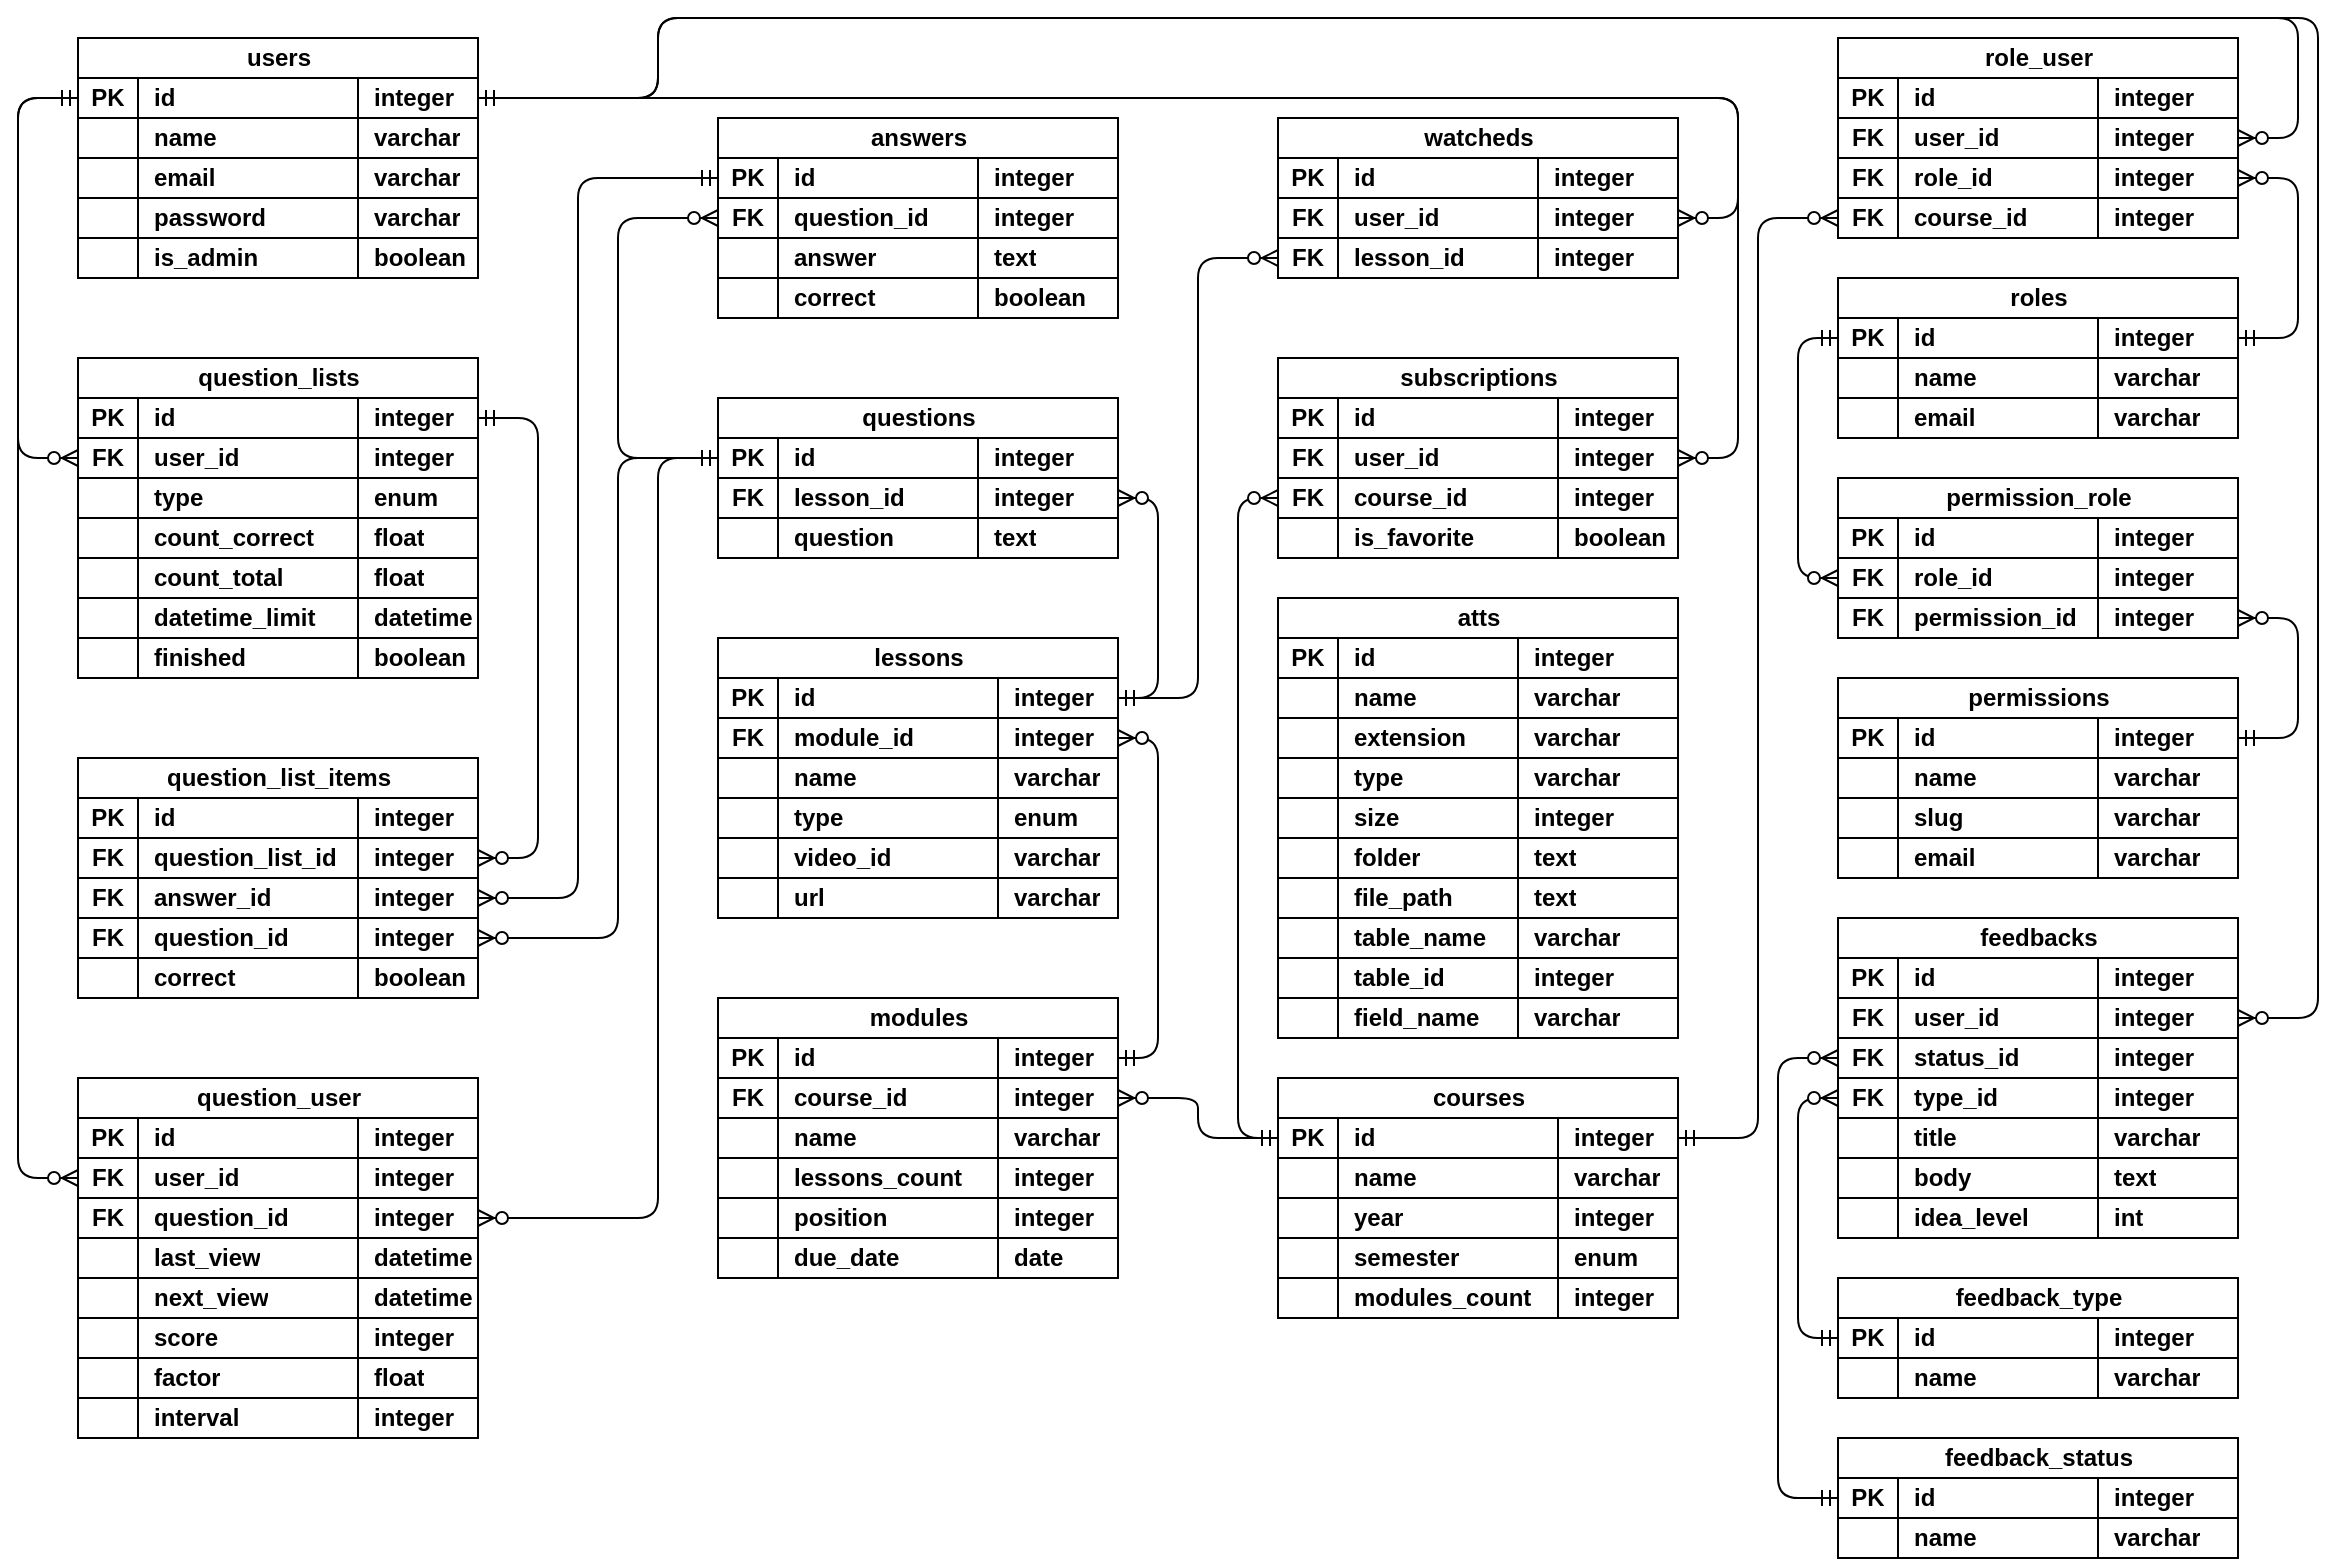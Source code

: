 <mxfile version="24.4.8" type="device">
  <diagram name="Página-1" id="UaTFWwc6BZdn_SR8H56-">
    <mxGraphModel dx="1195" dy="696" grid="1" gridSize="10" guides="1" tooltips="1" connect="1" arrows="1" fold="1" page="1" pageScale="1" pageWidth="1169" pageHeight="827" math="0" shadow="0">
      <root>
        <mxCell id="0" />
        <mxCell id="1" parent="0" />
        <mxCell id="4awf57O-VX9erINYEBIT-616" value="users" style="shape=table;startSize=20;container=1;collapsible=1;childLayout=tableLayout;fixedRows=1;rowLines=0;fontStyle=1;align=center;resizeLast=1;html=1;" parent="1" vertex="1">
          <mxGeometry x="40" y="40" width="200" height="120" as="geometry" />
        </mxCell>
        <mxCell id="4awf57O-VX9erINYEBIT-617" value="" style="shape=tableRow;horizontal=0;startSize=0;swimlaneHead=0;swimlaneBody=0;fillColor=none;collapsible=0;dropTarget=0;points=[[0,0.5],[1,0.5]];portConstraint=eastwest;top=0;left=0;right=0;bottom=1;" parent="4awf57O-VX9erINYEBIT-616" vertex="1">
          <mxGeometry y="20" width="200" height="20" as="geometry" />
        </mxCell>
        <mxCell id="4awf57O-VX9erINYEBIT-618" value="PK" style="shape=partialRectangle;connectable=0;fillColor=none;top=0;left=0;bottom=0;right=0;fontStyle=1;overflow=hidden;whiteSpace=wrap;html=1;" parent="4awf57O-VX9erINYEBIT-617" vertex="1">
          <mxGeometry width="30" height="20" as="geometry">
            <mxRectangle width="30" height="20" as="alternateBounds" />
          </mxGeometry>
        </mxCell>
        <mxCell id="4awf57O-VX9erINYEBIT-619" value="id" style="shape=partialRectangle;connectable=0;fillColor=none;top=0;left=0;bottom=0;right=0;align=left;spacingLeft=6;fontStyle=1;overflow=hidden;whiteSpace=wrap;html=1;" parent="4awf57O-VX9erINYEBIT-617" vertex="1">
          <mxGeometry x="30" width="110" height="20" as="geometry">
            <mxRectangle width="110" height="20" as="alternateBounds" />
          </mxGeometry>
        </mxCell>
        <mxCell id="4awf57O-VX9erINYEBIT-620" value="integer" style="shape=partialRectangle;connectable=0;fillColor=none;top=0;left=0;bottom=0;right=0;align=left;spacingLeft=6;fontStyle=1;overflow=hidden;whiteSpace=wrap;html=1;" parent="4awf57O-VX9erINYEBIT-617" vertex="1">
          <mxGeometry x="140" width="60" height="20" as="geometry">
            <mxRectangle width="60" height="20" as="alternateBounds" />
          </mxGeometry>
        </mxCell>
        <mxCell id="4awf57O-VX9erINYEBIT-621" value="" style="shape=tableRow;horizontal=0;startSize=0;swimlaneHead=0;swimlaneBody=0;fillColor=none;collapsible=0;dropTarget=0;points=[[0,0.5],[1,0.5]];portConstraint=eastwest;top=0;left=0;right=0;bottom=1;" parent="4awf57O-VX9erINYEBIT-616" vertex="1">
          <mxGeometry y="40" width="200" height="20" as="geometry" />
        </mxCell>
        <mxCell id="4awf57O-VX9erINYEBIT-622" value="" style="shape=partialRectangle;connectable=0;fillColor=none;top=0;left=0;bottom=0;right=0;fontStyle=1;overflow=hidden;whiteSpace=wrap;html=1;" parent="4awf57O-VX9erINYEBIT-621" vertex="1">
          <mxGeometry width="30" height="20" as="geometry">
            <mxRectangle width="30" height="20" as="alternateBounds" />
          </mxGeometry>
        </mxCell>
        <mxCell id="4awf57O-VX9erINYEBIT-623" value="name" style="shape=partialRectangle;connectable=0;fillColor=none;top=0;left=0;bottom=0;right=0;align=left;spacingLeft=6;fontStyle=1;overflow=hidden;whiteSpace=wrap;html=1;" parent="4awf57O-VX9erINYEBIT-621" vertex="1">
          <mxGeometry x="30" width="110" height="20" as="geometry">
            <mxRectangle width="110" height="20" as="alternateBounds" />
          </mxGeometry>
        </mxCell>
        <mxCell id="4awf57O-VX9erINYEBIT-624" value="varchar" style="shape=partialRectangle;connectable=0;fillColor=none;top=0;left=0;bottom=0;right=0;align=left;spacingLeft=6;fontStyle=1;overflow=hidden;whiteSpace=wrap;html=1;" parent="4awf57O-VX9erINYEBIT-621" vertex="1">
          <mxGeometry x="140" width="60" height="20" as="geometry">
            <mxRectangle width="60" height="20" as="alternateBounds" />
          </mxGeometry>
        </mxCell>
        <mxCell id="4awf57O-VX9erINYEBIT-625" value="" style="shape=tableRow;horizontal=0;startSize=0;swimlaneHead=0;swimlaneBody=0;fillColor=none;collapsible=0;dropTarget=0;points=[[0,0.5],[1,0.5]];portConstraint=eastwest;top=0;left=0;right=0;bottom=1;" parent="4awf57O-VX9erINYEBIT-616" vertex="1">
          <mxGeometry y="60" width="200" height="20" as="geometry" />
        </mxCell>
        <mxCell id="4awf57O-VX9erINYEBIT-626" value="" style="shape=partialRectangle;connectable=0;fillColor=none;top=0;left=0;bottom=0;right=0;fontStyle=1;overflow=hidden;whiteSpace=wrap;html=1;" parent="4awf57O-VX9erINYEBIT-625" vertex="1">
          <mxGeometry width="30" height="20" as="geometry">
            <mxRectangle width="30" height="20" as="alternateBounds" />
          </mxGeometry>
        </mxCell>
        <mxCell id="4awf57O-VX9erINYEBIT-627" value="email" style="shape=partialRectangle;connectable=0;fillColor=none;top=0;left=0;bottom=0;right=0;align=left;spacingLeft=6;fontStyle=1;overflow=hidden;whiteSpace=wrap;html=1;" parent="4awf57O-VX9erINYEBIT-625" vertex="1">
          <mxGeometry x="30" width="110" height="20" as="geometry">
            <mxRectangle width="110" height="20" as="alternateBounds" />
          </mxGeometry>
        </mxCell>
        <mxCell id="4awf57O-VX9erINYEBIT-628" value="varchar" style="shape=partialRectangle;connectable=0;fillColor=none;top=0;left=0;bottom=0;right=0;align=left;spacingLeft=6;fontStyle=1;overflow=hidden;whiteSpace=wrap;html=1;" parent="4awf57O-VX9erINYEBIT-625" vertex="1">
          <mxGeometry x="140" width="60" height="20" as="geometry">
            <mxRectangle width="60" height="20" as="alternateBounds" />
          </mxGeometry>
        </mxCell>
        <mxCell id="4awf57O-VX9erINYEBIT-629" value="" style="shape=tableRow;horizontal=0;startSize=0;swimlaneHead=0;swimlaneBody=0;fillColor=none;collapsible=0;dropTarget=0;points=[[0,0.5],[1,0.5]];portConstraint=eastwest;top=0;left=0;right=0;bottom=1;" parent="4awf57O-VX9erINYEBIT-616" vertex="1">
          <mxGeometry y="80" width="200" height="20" as="geometry" />
        </mxCell>
        <mxCell id="4awf57O-VX9erINYEBIT-630" value="" style="shape=partialRectangle;connectable=0;fillColor=none;top=0;left=0;bottom=0;right=0;fontStyle=1;overflow=hidden;whiteSpace=wrap;html=1;" parent="4awf57O-VX9erINYEBIT-629" vertex="1">
          <mxGeometry width="30" height="20" as="geometry">
            <mxRectangle width="30" height="20" as="alternateBounds" />
          </mxGeometry>
        </mxCell>
        <mxCell id="4awf57O-VX9erINYEBIT-631" value="password" style="shape=partialRectangle;connectable=0;fillColor=none;top=0;left=0;bottom=0;right=0;align=left;spacingLeft=6;fontStyle=1;overflow=hidden;whiteSpace=wrap;html=1;" parent="4awf57O-VX9erINYEBIT-629" vertex="1">
          <mxGeometry x="30" width="110" height="20" as="geometry">
            <mxRectangle width="110" height="20" as="alternateBounds" />
          </mxGeometry>
        </mxCell>
        <mxCell id="4awf57O-VX9erINYEBIT-632" value="varchar" style="shape=partialRectangle;connectable=0;fillColor=none;top=0;left=0;bottom=0;right=0;align=left;spacingLeft=6;fontStyle=1;overflow=hidden;whiteSpace=wrap;html=1;" parent="4awf57O-VX9erINYEBIT-629" vertex="1">
          <mxGeometry x="140" width="60" height="20" as="geometry">
            <mxRectangle width="60" height="20" as="alternateBounds" />
          </mxGeometry>
        </mxCell>
        <mxCell id="4awf57O-VX9erINYEBIT-633" value="" style="shape=tableRow;horizontal=0;startSize=0;swimlaneHead=0;swimlaneBody=0;fillColor=none;collapsible=0;dropTarget=0;points=[[0,0.5],[1,0.5]];portConstraint=eastwest;top=0;left=0;right=0;bottom=1;" parent="4awf57O-VX9erINYEBIT-616" vertex="1">
          <mxGeometry y="100" width="200" height="20" as="geometry" />
        </mxCell>
        <mxCell id="4awf57O-VX9erINYEBIT-634" value="" style="shape=partialRectangle;connectable=0;fillColor=none;top=0;left=0;bottom=0;right=0;fontStyle=1;overflow=hidden;whiteSpace=wrap;html=1;" parent="4awf57O-VX9erINYEBIT-633" vertex="1">
          <mxGeometry width="30" height="20" as="geometry">
            <mxRectangle width="30" height="20" as="alternateBounds" />
          </mxGeometry>
        </mxCell>
        <mxCell id="4awf57O-VX9erINYEBIT-635" value="is_admin" style="shape=partialRectangle;connectable=0;fillColor=none;top=0;left=0;bottom=0;right=0;align=left;spacingLeft=6;fontStyle=1;overflow=hidden;whiteSpace=wrap;html=1;" parent="4awf57O-VX9erINYEBIT-633" vertex="1">
          <mxGeometry x="30" width="110" height="20" as="geometry">
            <mxRectangle width="110" height="20" as="alternateBounds" />
          </mxGeometry>
        </mxCell>
        <mxCell id="4awf57O-VX9erINYEBIT-636" value="boolean" style="shape=partialRectangle;connectable=0;fillColor=none;top=0;left=0;bottom=0;right=0;align=left;spacingLeft=6;fontStyle=1;overflow=hidden;whiteSpace=wrap;html=1;" parent="4awf57O-VX9erINYEBIT-633" vertex="1">
          <mxGeometry x="140" width="60" height="20" as="geometry">
            <mxRectangle width="60" height="20" as="alternateBounds" />
          </mxGeometry>
        </mxCell>
        <mxCell id="4awf57O-VX9erINYEBIT-637" value="lessons" style="shape=table;startSize=20;container=1;collapsible=1;childLayout=tableLayout;fixedRows=1;rowLines=0;fontStyle=1;align=center;resizeLast=1;html=1;" parent="1" vertex="1">
          <mxGeometry x="360" y="340" width="200" height="140" as="geometry" />
        </mxCell>
        <mxCell id="4awf57O-VX9erINYEBIT-638" value="" style="shape=tableRow;horizontal=0;startSize=0;swimlaneHead=0;swimlaneBody=0;fillColor=none;collapsible=0;dropTarget=0;points=[[0,0.5],[1,0.5]];portConstraint=eastwest;top=0;left=0;right=0;bottom=1;" parent="4awf57O-VX9erINYEBIT-637" vertex="1">
          <mxGeometry y="20" width="200" height="20" as="geometry" />
        </mxCell>
        <mxCell id="4awf57O-VX9erINYEBIT-639" value="PK" style="shape=partialRectangle;connectable=0;fillColor=none;top=0;left=0;bottom=0;right=0;fontStyle=1;overflow=hidden;whiteSpace=wrap;html=1;" parent="4awf57O-VX9erINYEBIT-638" vertex="1">
          <mxGeometry width="30" height="20" as="geometry">
            <mxRectangle width="30" height="20" as="alternateBounds" />
          </mxGeometry>
        </mxCell>
        <mxCell id="4awf57O-VX9erINYEBIT-640" value="id" style="shape=partialRectangle;connectable=0;fillColor=none;top=0;left=0;bottom=0;right=0;align=left;spacingLeft=6;fontStyle=1;overflow=hidden;whiteSpace=wrap;html=1;" parent="4awf57O-VX9erINYEBIT-638" vertex="1">
          <mxGeometry x="30" width="110" height="20" as="geometry">
            <mxRectangle width="110" height="20" as="alternateBounds" />
          </mxGeometry>
        </mxCell>
        <mxCell id="4awf57O-VX9erINYEBIT-641" value="integer" style="shape=partialRectangle;connectable=0;fillColor=none;top=0;left=0;bottom=0;right=0;align=left;spacingLeft=6;fontStyle=1;overflow=hidden;whiteSpace=wrap;html=1;" parent="4awf57O-VX9erINYEBIT-638" vertex="1">
          <mxGeometry x="140" width="60" height="20" as="geometry">
            <mxRectangle width="60" height="20" as="alternateBounds" />
          </mxGeometry>
        </mxCell>
        <mxCell id="4awf57O-VX9erINYEBIT-642" value="" style="shape=tableRow;horizontal=0;startSize=0;swimlaneHead=0;swimlaneBody=0;fillColor=none;collapsible=0;dropTarget=0;points=[[0,0.5],[1,0.5]];portConstraint=eastwest;top=0;left=0;right=0;bottom=1;" parent="4awf57O-VX9erINYEBIT-637" vertex="1">
          <mxGeometry y="40" width="200" height="20" as="geometry" />
        </mxCell>
        <mxCell id="4awf57O-VX9erINYEBIT-643" value="FK" style="shape=partialRectangle;connectable=0;fillColor=none;top=0;left=0;bottom=0;right=0;fontStyle=1;overflow=hidden;whiteSpace=wrap;html=1;" parent="4awf57O-VX9erINYEBIT-642" vertex="1">
          <mxGeometry width="30" height="20" as="geometry">
            <mxRectangle width="30" height="20" as="alternateBounds" />
          </mxGeometry>
        </mxCell>
        <mxCell id="4awf57O-VX9erINYEBIT-644" value="module_id" style="shape=partialRectangle;connectable=0;fillColor=none;top=0;left=0;bottom=0;right=0;align=left;spacingLeft=6;fontStyle=1;overflow=hidden;whiteSpace=wrap;html=1;" parent="4awf57O-VX9erINYEBIT-642" vertex="1">
          <mxGeometry x="30" width="110" height="20" as="geometry">
            <mxRectangle width="110" height="20" as="alternateBounds" />
          </mxGeometry>
        </mxCell>
        <mxCell id="4awf57O-VX9erINYEBIT-645" value="integer" style="shape=partialRectangle;connectable=0;fillColor=none;top=0;left=0;bottom=0;right=0;align=left;spacingLeft=6;fontStyle=1;overflow=hidden;whiteSpace=wrap;html=1;" parent="4awf57O-VX9erINYEBIT-642" vertex="1">
          <mxGeometry x="140" width="60" height="20" as="geometry">
            <mxRectangle width="60" height="20" as="alternateBounds" />
          </mxGeometry>
        </mxCell>
        <mxCell id="4awf57O-VX9erINYEBIT-646" value="" style="shape=tableRow;horizontal=0;startSize=0;swimlaneHead=0;swimlaneBody=0;fillColor=none;collapsible=0;dropTarget=0;points=[[0,0.5],[1,0.5]];portConstraint=eastwest;top=0;left=0;right=0;bottom=1;" parent="4awf57O-VX9erINYEBIT-637" vertex="1">
          <mxGeometry y="60" width="200" height="20" as="geometry" />
        </mxCell>
        <mxCell id="4awf57O-VX9erINYEBIT-647" value="" style="shape=partialRectangle;connectable=0;fillColor=none;top=0;left=0;bottom=0;right=0;fontStyle=1;overflow=hidden;whiteSpace=wrap;html=1;" parent="4awf57O-VX9erINYEBIT-646" vertex="1">
          <mxGeometry width="30" height="20" as="geometry">
            <mxRectangle width="30" height="20" as="alternateBounds" />
          </mxGeometry>
        </mxCell>
        <mxCell id="4awf57O-VX9erINYEBIT-648" value="name" style="shape=partialRectangle;connectable=0;fillColor=none;top=0;left=0;bottom=0;right=0;align=left;spacingLeft=6;fontStyle=1;overflow=hidden;whiteSpace=wrap;html=1;" parent="4awf57O-VX9erINYEBIT-646" vertex="1">
          <mxGeometry x="30" width="110" height="20" as="geometry">
            <mxRectangle width="110" height="20" as="alternateBounds" />
          </mxGeometry>
        </mxCell>
        <mxCell id="4awf57O-VX9erINYEBIT-649" value="varchar" style="shape=partialRectangle;connectable=0;fillColor=none;top=0;left=0;bottom=0;right=0;align=left;spacingLeft=6;fontStyle=1;overflow=hidden;whiteSpace=wrap;html=1;" parent="4awf57O-VX9erINYEBIT-646" vertex="1">
          <mxGeometry x="140" width="60" height="20" as="geometry">
            <mxRectangle width="60" height="20" as="alternateBounds" />
          </mxGeometry>
        </mxCell>
        <mxCell id="4awf57O-VX9erINYEBIT-650" value="" style="shape=tableRow;horizontal=0;startSize=0;swimlaneHead=0;swimlaneBody=0;fillColor=none;collapsible=0;dropTarget=0;points=[[0,0.5],[1,0.5]];portConstraint=eastwest;top=0;left=0;right=0;bottom=1;" parent="4awf57O-VX9erINYEBIT-637" vertex="1">
          <mxGeometry y="80" width="200" height="20" as="geometry" />
        </mxCell>
        <mxCell id="4awf57O-VX9erINYEBIT-651" value="" style="shape=partialRectangle;connectable=0;fillColor=none;top=0;left=0;bottom=0;right=0;fontStyle=1;overflow=hidden;whiteSpace=wrap;html=1;" parent="4awf57O-VX9erINYEBIT-650" vertex="1">
          <mxGeometry width="30" height="20" as="geometry">
            <mxRectangle width="30" height="20" as="alternateBounds" />
          </mxGeometry>
        </mxCell>
        <mxCell id="4awf57O-VX9erINYEBIT-652" value="type" style="shape=partialRectangle;connectable=0;fillColor=none;top=0;left=0;bottom=0;right=0;align=left;spacingLeft=6;fontStyle=1;overflow=hidden;whiteSpace=wrap;html=1;" parent="4awf57O-VX9erINYEBIT-650" vertex="1">
          <mxGeometry x="30" width="110" height="20" as="geometry">
            <mxRectangle width="110" height="20" as="alternateBounds" />
          </mxGeometry>
        </mxCell>
        <mxCell id="4awf57O-VX9erINYEBIT-653" value="enum" style="shape=partialRectangle;connectable=0;fillColor=none;top=0;left=0;bottom=0;right=0;align=left;spacingLeft=6;fontStyle=1;overflow=hidden;whiteSpace=wrap;html=1;" parent="4awf57O-VX9erINYEBIT-650" vertex="1">
          <mxGeometry x="140" width="60" height="20" as="geometry">
            <mxRectangle width="60" height="20" as="alternateBounds" />
          </mxGeometry>
        </mxCell>
        <mxCell id="4awf57O-VX9erINYEBIT-654" value="" style="shape=tableRow;horizontal=0;startSize=0;swimlaneHead=0;swimlaneBody=0;fillColor=none;collapsible=0;dropTarget=0;points=[[0,0.5],[1,0.5]];portConstraint=eastwest;top=0;left=0;right=0;bottom=1;" parent="4awf57O-VX9erINYEBIT-637" vertex="1">
          <mxGeometry y="100" width="200" height="20" as="geometry" />
        </mxCell>
        <mxCell id="4awf57O-VX9erINYEBIT-655" value="" style="shape=partialRectangle;connectable=0;fillColor=none;top=0;left=0;bottom=0;right=0;fontStyle=1;overflow=hidden;whiteSpace=wrap;html=1;" parent="4awf57O-VX9erINYEBIT-654" vertex="1">
          <mxGeometry width="30" height="20" as="geometry">
            <mxRectangle width="30" height="20" as="alternateBounds" />
          </mxGeometry>
        </mxCell>
        <mxCell id="4awf57O-VX9erINYEBIT-656" value="video_id" style="shape=partialRectangle;connectable=0;fillColor=none;top=0;left=0;bottom=0;right=0;align=left;spacingLeft=6;fontStyle=1;overflow=hidden;whiteSpace=wrap;html=1;" parent="4awf57O-VX9erINYEBIT-654" vertex="1">
          <mxGeometry x="30" width="110" height="20" as="geometry">
            <mxRectangle width="110" height="20" as="alternateBounds" />
          </mxGeometry>
        </mxCell>
        <mxCell id="4awf57O-VX9erINYEBIT-657" value="varchar" style="shape=partialRectangle;connectable=0;fillColor=none;top=0;left=0;bottom=0;right=0;align=left;spacingLeft=6;fontStyle=1;overflow=hidden;whiteSpace=wrap;html=1;" parent="4awf57O-VX9erINYEBIT-654" vertex="1">
          <mxGeometry x="140" width="60" height="20" as="geometry">
            <mxRectangle width="60" height="20" as="alternateBounds" />
          </mxGeometry>
        </mxCell>
        <mxCell id="4awf57O-VX9erINYEBIT-658" value="" style="shape=tableRow;horizontal=0;startSize=0;swimlaneHead=0;swimlaneBody=0;fillColor=none;collapsible=0;dropTarget=0;points=[[0,0.5],[1,0.5]];portConstraint=eastwest;top=0;left=0;right=0;bottom=1;" parent="4awf57O-VX9erINYEBIT-637" vertex="1">
          <mxGeometry y="120" width="200" height="20" as="geometry" />
        </mxCell>
        <mxCell id="4awf57O-VX9erINYEBIT-659" value="" style="shape=partialRectangle;connectable=0;fillColor=none;top=0;left=0;bottom=0;right=0;fontStyle=1;overflow=hidden;whiteSpace=wrap;html=1;" parent="4awf57O-VX9erINYEBIT-658" vertex="1">
          <mxGeometry width="30" height="20" as="geometry">
            <mxRectangle width="30" height="20" as="alternateBounds" />
          </mxGeometry>
        </mxCell>
        <mxCell id="4awf57O-VX9erINYEBIT-660" value="url" style="shape=partialRectangle;connectable=0;fillColor=none;top=0;left=0;bottom=0;right=0;align=left;spacingLeft=6;fontStyle=1;overflow=hidden;whiteSpace=wrap;html=1;" parent="4awf57O-VX9erINYEBIT-658" vertex="1">
          <mxGeometry x="30" width="110" height="20" as="geometry">
            <mxRectangle width="110" height="20" as="alternateBounds" />
          </mxGeometry>
        </mxCell>
        <mxCell id="4awf57O-VX9erINYEBIT-661" value="varchar" style="shape=partialRectangle;connectable=0;fillColor=none;top=0;left=0;bottom=0;right=0;align=left;spacingLeft=6;fontStyle=1;overflow=hidden;whiteSpace=wrap;html=1;" parent="4awf57O-VX9erINYEBIT-658" vertex="1">
          <mxGeometry x="140" width="60" height="20" as="geometry">
            <mxRectangle width="60" height="20" as="alternateBounds" />
          </mxGeometry>
        </mxCell>
        <mxCell id="4awf57O-VX9erINYEBIT-662" value="modules" style="shape=table;startSize=20;container=1;collapsible=1;childLayout=tableLayout;fixedRows=1;rowLines=0;fontStyle=1;align=center;resizeLast=1;html=1;" parent="1" vertex="1">
          <mxGeometry x="360" y="520" width="200" height="140" as="geometry" />
        </mxCell>
        <mxCell id="4awf57O-VX9erINYEBIT-663" value="" style="shape=tableRow;horizontal=0;startSize=0;swimlaneHead=0;swimlaneBody=0;fillColor=none;collapsible=0;dropTarget=0;points=[[0,0.5],[1,0.5]];portConstraint=eastwest;top=0;left=0;right=0;bottom=1;" parent="4awf57O-VX9erINYEBIT-662" vertex="1">
          <mxGeometry y="20" width="200" height="20" as="geometry" />
        </mxCell>
        <mxCell id="4awf57O-VX9erINYEBIT-664" value="PK" style="shape=partialRectangle;connectable=0;fillColor=none;top=0;left=0;bottom=0;right=0;fontStyle=1;overflow=hidden;whiteSpace=wrap;html=1;" parent="4awf57O-VX9erINYEBIT-663" vertex="1">
          <mxGeometry width="30" height="20" as="geometry">
            <mxRectangle width="30" height="20" as="alternateBounds" />
          </mxGeometry>
        </mxCell>
        <mxCell id="4awf57O-VX9erINYEBIT-665" value="id" style="shape=partialRectangle;connectable=0;fillColor=none;top=0;left=0;bottom=0;right=0;align=left;spacingLeft=6;fontStyle=1;overflow=hidden;whiteSpace=wrap;html=1;" parent="4awf57O-VX9erINYEBIT-663" vertex="1">
          <mxGeometry x="30" width="110" height="20" as="geometry">
            <mxRectangle width="110" height="20" as="alternateBounds" />
          </mxGeometry>
        </mxCell>
        <mxCell id="4awf57O-VX9erINYEBIT-666" value="integer" style="shape=partialRectangle;connectable=0;fillColor=none;top=0;left=0;bottom=0;right=0;align=left;spacingLeft=6;fontStyle=1;overflow=hidden;whiteSpace=wrap;html=1;" parent="4awf57O-VX9erINYEBIT-663" vertex="1">
          <mxGeometry x="140" width="60" height="20" as="geometry">
            <mxRectangle width="60" height="20" as="alternateBounds" />
          </mxGeometry>
        </mxCell>
        <mxCell id="4awf57O-VX9erINYEBIT-667" value="" style="shape=tableRow;horizontal=0;startSize=0;swimlaneHead=0;swimlaneBody=0;fillColor=none;collapsible=0;dropTarget=0;points=[[0,0.5],[1,0.5]];portConstraint=eastwest;top=0;left=0;right=0;bottom=1;" parent="4awf57O-VX9erINYEBIT-662" vertex="1">
          <mxGeometry y="40" width="200" height="20" as="geometry" />
        </mxCell>
        <mxCell id="4awf57O-VX9erINYEBIT-668" value="FK" style="shape=partialRectangle;connectable=0;fillColor=none;top=0;left=0;bottom=0;right=0;fontStyle=1;overflow=hidden;whiteSpace=wrap;html=1;" parent="4awf57O-VX9erINYEBIT-667" vertex="1">
          <mxGeometry width="30" height="20" as="geometry">
            <mxRectangle width="30" height="20" as="alternateBounds" />
          </mxGeometry>
        </mxCell>
        <mxCell id="4awf57O-VX9erINYEBIT-669" value="course_id" style="shape=partialRectangle;connectable=0;fillColor=none;top=0;left=0;bottom=0;right=0;align=left;spacingLeft=6;fontStyle=1;overflow=hidden;whiteSpace=wrap;html=1;" parent="4awf57O-VX9erINYEBIT-667" vertex="1">
          <mxGeometry x="30" width="110" height="20" as="geometry">
            <mxRectangle width="110" height="20" as="alternateBounds" />
          </mxGeometry>
        </mxCell>
        <mxCell id="4awf57O-VX9erINYEBIT-670" value="integer" style="shape=partialRectangle;connectable=0;fillColor=none;top=0;left=0;bottom=0;right=0;align=left;spacingLeft=6;fontStyle=1;overflow=hidden;whiteSpace=wrap;html=1;" parent="4awf57O-VX9erINYEBIT-667" vertex="1">
          <mxGeometry x="140" width="60" height="20" as="geometry">
            <mxRectangle width="60" height="20" as="alternateBounds" />
          </mxGeometry>
        </mxCell>
        <mxCell id="4awf57O-VX9erINYEBIT-671" value="" style="shape=tableRow;horizontal=0;startSize=0;swimlaneHead=0;swimlaneBody=0;fillColor=none;collapsible=0;dropTarget=0;points=[[0,0.5],[1,0.5]];portConstraint=eastwest;top=0;left=0;right=0;bottom=1;" parent="4awf57O-VX9erINYEBIT-662" vertex="1">
          <mxGeometry y="60" width="200" height="20" as="geometry" />
        </mxCell>
        <mxCell id="4awf57O-VX9erINYEBIT-672" value="" style="shape=partialRectangle;connectable=0;fillColor=none;top=0;left=0;bottom=0;right=0;fontStyle=1;overflow=hidden;whiteSpace=wrap;html=1;" parent="4awf57O-VX9erINYEBIT-671" vertex="1">
          <mxGeometry width="30" height="20" as="geometry">
            <mxRectangle width="30" height="20" as="alternateBounds" />
          </mxGeometry>
        </mxCell>
        <mxCell id="4awf57O-VX9erINYEBIT-673" value="name" style="shape=partialRectangle;connectable=0;fillColor=none;top=0;left=0;bottom=0;right=0;align=left;spacingLeft=6;fontStyle=1;overflow=hidden;whiteSpace=wrap;html=1;" parent="4awf57O-VX9erINYEBIT-671" vertex="1">
          <mxGeometry x="30" width="110" height="20" as="geometry">
            <mxRectangle width="110" height="20" as="alternateBounds" />
          </mxGeometry>
        </mxCell>
        <mxCell id="4awf57O-VX9erINYEBIT-674" value="varchar" style="shape=partialRectangle;connectable=0;fillColor=none;top=0;left=0;bottom=0;right=0;align=left;spacingLeft=6;fontStyle=1;overflow=hidden;whiteSpace=wrap;html=1;" parent="4awf57O-VX9erINYEBIT-671" vertex="1">
          <mxGeometry x="140" width="60" height="20" as="geometry">
            <mxRectangle width="60" height="20" as="alternateBounds" />
          </mxGeometry>
        </mxCell>
        <mxCell id="4awf57O-VX9erINYEBIT-675" value="" style="shape=tableRow;horizontal=0;startSize=0;swimlaneHead=0;swimlaneBody=0;fillColor=none;collapsible=0;dropTarget=0;points=[[0,0.5],[1,0.5]];portConstraint=eastwest;top=0;left=0;right=0;bottom=1;" parent="4awf57O-VX9erINYEBIT-662" vertex="1">
          <mxGeometry y="80" width="200" height="20" as="geometry" />
        </mxCell>
        <mxCell id="4awf57O-VX9erINYEBIT-676" value="" style="shape=partialRectangle;connectable=0;fillColor=none;top=0;left=0;bottom=0;right=0;fontStyle=1;overflow=hidden;whiteSpace=wrap;html=1;" parent="4awf57O-VX9erINYEBIT-675" vertex="1">
          <mxGeometry width="30" height="20" as="geometry">
            <mxRectangle width="30" height="20" as="alternateBounds" />
          </mxGeometry>
        </mxCell>
        <mxCell id="4awf57O-VX9erINYEBIT-677" value="lessons_count" style="shape=partialRectangle;connectable=0;fillColor=none;top=0;left=0;bottom=0;right=0;align=left;spacingLeft=6;fontStyle=1;overflow=hidden;whiteSpace=wrap;html=1;" parent="4awf57O-VX9erINYEBIT-675" vertex="1">
          <mxGeometry x="30" width="110" height="20" as="geometry">
            <mxRectangle width="110" height="20" as="alternateBounds" />
          </mxGeometry>
        </mxCell>
        <mxCell id="4awf57O-VX9erINYEBIT-678" value="integer" style="shape=partialRectangle;connectable=0;fillColor=none;top=0;left=0;bottom=0;right=0;align=left;spacingLeft=6;fontStyle=1;overflow=hidden;whiteSpace=wrap;html=1;" parent="4awf57O-VX9erINYEBIT-675" vertex="1">
          <mxGeometry x="140" width="60" height="20" as="geometry">
            <mxRectangle width="60" height="20" as="alternateBounds" />
          </mxGeometry>
        </mxCell>
        <mxCell id="4awf57O-VX9erINYEBIT-679" value="" style="shape=tableRow;horizontal=0;startSize=0;swimlaneHead=0;swimlaneBody=0;fillColor=none;collapsible=0;dropTarget=0;points=[[0,0.5],[1,0.5]];portConstraint=eastwest;top=0;left=0;right=0;bottom=1;" parent="4awf57O-VX9erINYEBIT-662" vertex="1">
          <mxGeometry y="100" width="200" height="20" as="geometry" />
        </mxCell>
        <mxCell id="4awf57O-VX9erINYEBIT-680" value="" style="shape=partialRectangle;connectable=0;fillColor=none;top=0;left=0;bottom=0;right=0;fontStyle=1;overflow=hidden;whiteSpace=wrap;html=1;" parent="4awf57O-VX9erINYEBIT-679" vertex="1">
          <mxGeometry width="30" height="20" as="geometry">
            <mxRectangle width="30" height="20" as="alternateBounds" />
          </mxGeometry>
        </mxCell>
        <mxCell id="4awf57O-VX9erINYEBIT-681" value="position" style="shape=partialRectangle;connectable=0;fillColor=none;top=0;left=0;bottom=0;right=0;align=left;spacingLeft=6;fontStyle=1;overflow=hidden;whiteSpace=wrap;html=1;" parent="4awf57O-VX9erINYEBIT-679" vertex="1">
          <mxGeometry x="30" width="110" height="20" as="geometry">
            <mxRectangle width="110" height="20" as="alternateBounds" />
          </mxGeometry>
        </mxCell>
        <mxCell id="4awf57O-VX9erINYEBIT-682" value="integer" style="shape=partialRectangle;connectable=0;fillColor=none;top=0;left=0;bottom=0;right=0;align=left;spacingLeft=6;fontStyle=1;overflow=hidden;whiteSpace=wrap;html=1;" parent="4awf57O-VX9erINYEBIT-679" vertex="1">
          <mxGeometry x="140" width="60" height="20" as="geometry">
            <mxRectangle width="60" height="20" as="alternateBounds" />
          </mxGeometry>
        </mxCell>
        <mxCell id="4awf57O-VX9erINYEBIT-683" value="" style="shape=tableRow;horizontal=0;startSize=0;swimlaneHead=0;swimlaneBody=0;fillColor=none;collapsible=0;dropTarget=0;points=[[0,0.5],[1,0.5]];portConstraint=eastwest;top=0;left=0;right=0;bottom=1;" parent="4awf57O-VX9erINYEBIT-662" vertex="1">
          <mxGeometry y="120" width="200" height="20" as="geometry" />
        </mxCell>
        <mxCell id="4awf57O-VX9erINYEBIT-684" value="" style="shape=partialRectangle;connectable=0;fillColor=none;top=0;left=0;bottom=0;right=0;fontStyle=1;overflow=hidden;whiteSpace=wrap;html=1;" parent="4awf57O-VX9erINYEBIT-683" vertex="1">
          <mxGeometry width="30" height="20" as="geometry">
            <mxRectangle width="30" height="20" as="alternateBounds" />
          </mxGeometry>
        </mxCell>
        <mxCell id="4awf57O-VX9erINYEBIT-685" value="due_date" style="shape=partialRectangle;connectable=0;fillColor=none;top=0;left=0;bottom=0;right=0;align=left;spacingLeft=6;fontStyle=1;overflow=hidden;whiteSpace=wrap;html=1;" parent="4awf57O-VX9erINYEBIT-683" vertex="1">
          <mxGeometry x="30" width="110" height="20" as="geometry">
            <mxRectangle width="110" height="20" as="alternateBounds" />
          </mxGeometry>
        </mxCell>
        <mxCell id="4awf57O-VX9erINYEBIT-686" value="date" style="shape=partialRectangle;connectable=0;fillColor=none;top=0;left=0;bottom=0;right=0;align=left;spacingLeft=6;fontStyle=1;overflow=hidden;whiteSpace=wrap;html=1;" parent="4awf57O-VX9erINYEBIT-683" vertex="1">
          <mxGeometry x="140" width="60" height="20" as="geometry">
            <mxRectangle width="60" height="20" as="alternateBounds" />
          </mxGeometry>
        </mxCell>
        <mxCell id="4awf57O-VX9erINYEBIT-687" value="courses" style="shape=table;startSize=20;container=1;collapsible=1;childLayout=tableLayout;fixedRows=1;rowLines=0;fontStyle=1;align=center;resizeLast=1;html=1;" parent="1" vertex="1">
          <mxGeometry x="640" y="560" width="200" height="120" as="geometry" />
        </mxCell>
        <mxCell id="4awf57O-VX9erINYEBIT-688" value="" style="shape=tableRow;horizontal=0;startSize=0;swimlaneHead=0;swimlaneBody=0;fillColor=none;collapsible=0;dropTarget=0;points=[[0,0.5],[1,0.5]];portConstraint=eastwest;top=0;left=0;right=0;bottom=1;" parent="4awf57O-VX9erINYEBIT-687" vertex="1">
          <mxGeometry y="20" width="200" height="20" as="geometry" />
        </mxCell>
        <mxCell id="4awf57O-VX9erINYEBIT-689" value="PK" style="shape=partialRectangle;connectable=0;fillColor=none;top=0;left=0;bottom=0;right=0;fontStyle=1;overflow=hidden;whiteSpace=wrap;html=1;" parent="4awf57O-VX9erINYEBIT-688" vertex="1">
          <mxGeometry width="30" height="20" as="geometry">
            <mxRectangle width="30" height="20" as="alternateBounds" />
          </mxGeometry>
        </mxCell>
        <mxCell id="4awf57O-VX9erINYEBIT-690" value="id" style="shape=partialRectangle;connectable=0;fillColor=none;top=0;left=0;bottom=0;right=0;align=left;spacingLeft=6;fontStyle=1;overflow=hidden;whiteSpace=wrap;html=1;" parent="4awf57O-VX9erINYEBIT-688" vertex="1">
          <mxGeometry x="30" width="110" height="20" as="geometry">
            <mxRectangle width="110" height="20" as="alternateBounds" />
          </mxGeometry>
        </mxCell>
        <mxCell id="4awf57O-VX9erINYEBIT-691" value="integer" style="shape=partialRectangle;connectable=0;fillColor=none;top=0;left=0;bottom=0;right=0;align=left;spacingLeft=6;fontStyle=1;overflow=hidden;whiteSpace=wrap;html=1;" parent="4awf57O-VX9erINYEBIT-688" vertex="1">
          <mxGeometry x="140" width="60" height="20" as="geometry">
            <mxRectangle width="60" height="20" as="alternateBounds" />
          </mxGeometry>
        </mxCell>
        <mxCell id="4awf57O-VX9erINYEBIT-692" value="" style="shape=tableRow;horizontal=0;startSize=0;swimlaneHead=0;swimlaneBody=0;fillColor=none;collapsible=0;dropTarget=0;points=[[0,0.5],[1,0.5]];portConstraint=eastwest;top=0;left=0;right=0;bottom=1;" parent="4awf57O-VX9erINYEBIT-687" vertex="1">
          <mxGeometry y="40" width="200" height="20" as="geometry" />
        </mxCell>
        <mxCell id="4awf57O-VX9erINYEBIT-693" value="" style="shape=partialRectangle;connectable=0;fillColor=none;top=0;left=0;bottom=0;right=0;fontStyle=1;overflow=hidden;whiteSpace=wrap;html=1;" parent="4awf57O-VX9erINYEBIT-692" vertex="1">
          <mxGeometry width="30" height="20" as="geometry">
            <mxRectangle width="30" height="20" as="alternateBounds" />
          </mxGeometry>
        </mxCell>
        <mxCell id="4awf57O-VX9erINYEBIT-694" value="name" style="shape=partialRectangle;connectable=0;fillColor=none;top=0;left=0;bottom=0;right=0;align=left;spacingLeft=6;fontStyle=1;overflow=hidden;whiteSpace=wrap;html=1;" parent="4awf57O-VX9erINYEBIT-692" vertex="1">
          <mxGeometry x="30" width="110" height="20" as="geometry">
            <mxRectangle width="110" height="20" as="alternateBounds" />
          </mxGeometry>
        </mxCell>
        <mxCell id="4awf57O-VX9erINYEBIT-695" value="varchar" style="shape=partialRectangle;connectable=0;fillColor=none;top=0;left=0;bottom=0;right=0;align=left;spacingLeft=6;fontStyle=1;overflow=hidden;whiteSpace=wrap;html=1;" parent="4awf57O-VX9erINYEBIT-692" vertex="1">
          <mxGeometry x="140" width="60" height="20" as="geometry">
            <mxRectangle width="60" height="20" as="alternateBounds" />
          </mxGeometry>
        </mxCell>
        <mxCell id="4awf57O-VX9erINYEBIT-696" value="" style="shape=tableRow;horizontal=0;startSize=0;swimlaneHead=0;swimlaneBody=0;fillColor=none;collapsible=0;dropTarget=0;points=[[0,0.5],[1,0.5]];portConstraint=eastwest;top=0;left=0;right=0;bottom=1;" parent="4awf57O-VX9erINYEBIT-687" vertex="1">
          <mxGeometry y="60" width="200" height="20" as="geometry" />
        </mxCell>
        <mxCell id="4awf57O-VX9erINYEBIT-697" value="" style="shape=partialRectangle;connectable=0;fillColor=none;top=0;left=0;bottom=0;right=0;fontStyle=1;overflow=hidden;whiteSpace=wrap;html=1;" parent="4awf57O-VX9erINYEBIT-696" vertex="1">
          <mxGeometry width="30" height="20" as="geometry">
            <mxRectangle width="30" height="20" as="alternateBounds" />
          </mxGeometry>
        </mxCell>
        <mxCell id="4awf57O-VX9erINYEBIT-698" value="year" style="shape=partialRectangle;connectable=0;fillColor=none;top=0;left=0;bottom=0;right=0;align=left;spacingLeft=6;fontStyle=1;overflow=hidden;whiteSpace=wrap;html=1;" parent="4awf57O-VX9erINYEBIT-696" vertex="1">
          <mxGeometry x="30" width="110" height="20" as="geometry">
            <mxRectangle width="110" height="20" as="alternateBounds" />
          </mxGeometry>
        </mxCell>
        <mxCell id="4awf57O-VX9erINYEBIT-699" value="integer" style="shape=partialRectangle;connectable=0;fillColor=none;top=0;left=0;bottom=0;right=0;align=left;spacingLeft=6;fontStyle=1;overflow=hidden;whiteSpace=wrap;html=1;" parent="4awf57O-VX9erINYEBIT-696" vertex="1">
          <mxGeometry x="140" width="60" height="20" as="geometry">
            <mxRectangle width="60" height="20" as="alternateBounds" />
          </mxGeometry>
        </mxCell>
        <mxCell id="4awf57O-VX9erINYEBIT-700" value="" style="shape=tableRow;horizontal=0;startSize=0;swimlaneHead=0;swimlaneBody=0;fillColor=none;collapsible=0;dropTarget=0;points=[[0,0.5],[1,0.5]];portConstraint=eastwest;top=0;left=0;right=0;bottom=1;" parent="4awf57O-VX9erINYEBIT-687" vertex="1">
          <mxGeometry y="80" width="200" height="20" as="geometry" />
        </mxCell>
        <mxCell id="4awf57O-VX9erINYEBIT-701" value="" style="shape=partialRectangle;connectable=0;fillColor=none;top=0;left=0;bottom=0;right=0;fontStyle=1;overflow=hidden;whiteSpace=wrap;html=1;" parent="4awf57O-VX9erINYEBIT-700" vertex="1">
          <mxGeometry width="30" height="20" as="geometry">
            <mxRectangle width="30" height="20" as="alternateBounds" />
          </mxGeometry>
        </mxCell>
        <mxCell id="4awf57O-VX9erINYEBIT-702" value="semester" style="shape=partialRectangle;connectable=0;fillColor=none;top=0;left=0;bottom=0;right=0;align=left;spacingLeft=6;fontStyle=1;overflow=hidden;whiteSpace=wrap;html=1;" parent="4awf57O-VX9erINYEBIT-700" vertex="1">
          <mxGeometry x="30" width="110" height="20" as="geometry">
            <mxRectangle width="110" height="20" as="alternateBounds" />
          </mxGeometry>
        </mxCell>
        <mxCell id="4awf57O-VX9erINYEBIT-703" value="enum" style="shape=partialRectangle;connectable=0;fillColor=none;top=0;left=0;bottom=0;right=0;align=left;spacingLeft=6;fontStyle=1;overflow=hidden;whiteSpace=wrap;html=1;" parent="4awf57O-VX9erINYEBIT-700" vertex="1">
          <mxGeometry x="140" width="60" height="20" as="geometry">
            <mxRectangle width="60" height="20" as="alternateBounds" />
          </mxGeometry>
        </mxCell>
        <mxCell id="4awf57O-VX9erINYEBIT-704" value="" style="shape=tableRow;horizontal=0;startSize=0;swimlaneHead=0;swimlaneBody=0;fillColor=none;collapsible=0;dropTarget=0;points=[[0,0.5],[1,0.5]];portConstraint=eastwest;top=0;left=0;right=0;bottom=1;" parent="4awf57O-VX9erINYEBIT-687" vertex="1">
          <mxGeometry y="100" width="200" height="20" as="geometry" />
        </mxCell>
        <mxCell id="4awf57O-VX9erINYEBIT-705" value="" style="shape=partialRectangle;connectable=0;fillColor=none;top=0;left=0;bottom=0;right=0;fontStyle=1;overflow=hidden;whiteSpace=wrap;html=1;" parent="4awf57O-VX9erINYEBIT-704" vertex="1">
          <mxGeometry width="30" height="20" as="geometry">
            <mxRectangle width="30" height="20" as="alternateBounds" />
          </mxGeometry>
        </mxCell>
        <mxCell id="4awf57O-VX9erINYEBIT-706" value="modules_count" style="shape=partialRectangle;connectable=0;fillColor=none;top=0;left=0;bottom=0;right=0;align=left;spacingLeft=6;fontStyle=1;overflow=hidden;whiteSpace=wrap;html=1;" parent="4awf57O-VX9erINYEBIT-704" vertex="1">
          <mxGeometry x="30" width="110" height="20" as="geometry">
            <mxRectangle width="110" height="20" as="alternateBounds" />
          </mxGeometry>
        </mxCell>
        <mxCell id="4awf57O-VX9erINYEBIT-707" value="integer" style="shape=partialRectangle;connectable=0;fillColor=none;top=0;left=0;bottom=0;right=0;align=left;spacingLeft=6;fontStyle=1;overflow=hidden;whiteSpace=wrap;html=1;" parent="4awf57O-VX9erINYEBIT-704" vertex="1">
          <mxGeometry x="140" width="60" height="20" as="geometry">
            <mxRectangle width="60" height="20" as="alternateBounds" />
          </mxGeometry>
        </mxCell>
        <mxCell id="4awf57O-VX9erINYEBIT-708" value="watcheds" style="shape=table;startSize=20;container=1;collapsible=1;childLayout=tableLayout;fixedRows=1;rowLines=0;fontStyle=1;align=center;resizeLast=1;html=1;" parent="1" vertex="1">
          <mxGeometry x="640" y="80" width="200" height="80" as="geometry" />
        </mxCell>
        <mxCell id="4awf57O-VX9erINYEBIT-709" value="" style="shape=tableRow;horizontal=0;startSize=0;swimlaneHead=0;swimlaneBody=0;fillColor=none;collapsible=0;dropTarget=0;points=[[0,0.5],[1,0.5]];portConstraint=eastwest;top=0;left=0;right=0;bottom=1;" parent="4awf57O-VX9erINYEBIT-708" vertex="1">
          <mxGeometry y="20" width="200" height="20" as="geometry" />
        </mxCell>
        <mxCell id="4awf57O-VX9erINYEBIT-710" value="PK" style="shape=partialRectangle;connectable=0;fillColor=none;top=0;left=0;bottom=0;right=0;fontStyle=1;overflow=hidden;whiteSpace=wrap;html=1;" parent="4awf57O-VX9erINYEBIT-709" vertex="1">
          <mxGeometry width="30" height="20" as="geometry">
            <mxRectangle width="30" height="20" as="alternateBounds" />
          </mxGeometry>
        </mxCell>
        <mxCell id="4awf57O-VX9erINYEBIT-711" value="id" style="shape=partialRectangle;connectable=0;fillColor=none;top=0;left=0;bottom=0;right=0;align=left;spacingLeft=6;fontStyle=1;overflow=hidden;whiteSpace=wrap;html=1;" parent="4awf57O-VX9erINYEBIT-709" vertex="1">
          <mxGeometry x="30" width="100" height="20" as="geometry">
            <mxRectangle width="100" height="20" as="alternateBounds" />
          </mxGeometry>
        </mxCell>
        <mxCell id="4awf57O-VX9erINYEBIT-712" value="integer" style="shape=partialRectangle;connectable=0;fillColor=none;top=0;left=0;bottom=0;right=0;align=left;spacingLeft=6;fontStyle=1;overflow=hidden;whiteSpace=wrap;html=1;" parent="4awf57O-VX9erINYEBIT-709" vertex="1">
          <mxGeometry x="130" width="70" height="20" as="geometry">
            <mxRectangle width="70" height="20" as="alternateBounds" />
          </mxGeometry>
        </mxCell>
        <mxCell id="4awf57O-VX9erINYEBIT-713" value="" style="shape=tableRow;horizontal=0;startSize=0;swimlaneHead=0;swimlaneBody=0;fillColor=none;collapsible=0;dropTarget=0;points=[[0,0.5],[1,0.5]];portConstraint=eastwest;top=0;left=0;right=0;bottom=1;" parent="4awf57O-VX9erINYEBIT-708" vertex="1">
          <mxGeometry y="40" width="200" height="20" as="geometry" />
        </mxCell>
        <mxCell id="4awf57O-VX9erINYEBIT-714" value="FK" style="shape=partialRectangle;connectable=0;fillColor=none;top=0;left=0;bottom=0;right=0;fontStyle=1;overflow=hidden;whiteSpace=wrap;html=1;" parent="4awf57O-VX9erINYEBIT-713" vertex="1">
          <mxGeometry width="30" height="20" as="geometry">
            <mxRectangle width="30" height="20" as="alternateBounds" />
          </mxGeometry>
        </mxCell>
        <mxCell id="4awf57O-VX9erINYEBIT-715" value="user_id" style="shape=partialRectangle;connectable=0;fillColor=none;top=0;left=0;bottom=0;right=0;align=left;spacingLeft=6;fontStyle=1;overflow=hidden;whiteSpace=wrap;html=1;" parent="4awf57O-VX9erINYEBIT-713" vertex="1">
          <mxGeometry x="30" width="100" height="20" as="geometry">
            <mxRectangle width="100" height="20" as="alternateBounds" />
          </mxGeometry>
        </mxCell>
        <mxCell id="4awf57O-VX9erINYEBIT-716" value="integer" style="shape=partialRectangle;connectable=0;fillColor=none;top=0;left=0;bottom=0;right=0;align=left;spacingLeft=6;fontStyle=1;overflow=hidden;whiteSpace=wrap;html=1;" parent="4awf57O-VX9erINYEBIT-713" vertex="1">
          <mxGeometry x="130" width="70" height="20" as="geometry">
            <mxRectangle width="70" height="20" as="alternateBounds" />
          </mxGeometry>
        </mxCell>
        <mxCell id="4awf57O-VX9erINYEBIT-717" value="" style="shape=tableRow;horizontal=0;startSize=0;swimlaneHead=0;swimlaneBody=0;fillColor=none;collapsible=0;dropTarget=0;points=[[0,0.5],[1,0.5]];portConstraint=eastwest;top=0;left=0;right=0;bottom=1;" parent="4awf57O-VX9erINYEBIT-708" vertex="1">
          <mxGeometry y="60" width="200" height="20" as="geometry" />
        </mxCell>
        <mxCell id="4awf57O-VX9erINYEBIT-718" value="FK" style="shape=partialRectangle;connectable=0;fillColor=none;top=0;left=0;bottom=0;right=0;fontStyle=1;overflow=hidden;whiteSpace=wrap;html=1;" parent="4awf57O-VX9erINYEBIT-717" vertex="1">
          <mxGeometry width="30" height="20" as="geometry">
            <mxRectangle width="30" height="20" as="alternateBounds" />
          </mxGeometry>
        </mxCell>
        <mxCell id="4awf57O-VX9erINYEBIT-719" value="lesson_id" style="shape=partialRectangle;connectable=0;fillColor=none;top=0;left=0;bottom=0;right=0;align=left;spacingLeft=6;fontStyle=1;overflow=hidden;whiteSpace=wrap;html=1;" parent="4awf57O-VX9erINYEBIT-717" vertex="1">
          <mxGeometry x="30" width="100" height="20" as="geometry">
            <mxRectangle width="100" height="20" as="alternateBounds" />
          </mxGeometry>
        </mxCell>
        <mxCell id="4awf57O-VX9erINYEBIT-720" value="integer" style="shape=partialRectangle;connectable=0;fillColor=none;top=0;left=0;bottom=0;right=0;align=left;spacingLeft=6;fontStyle=1;overflow=hidden;whiteSpace=wrap;html=1;" parent="4awf57O-VX9erINYEBIT-717" vertex="1">
          <mxGeometry x="130" width="70" height="20" as="geometry">
            <mxRectangle width="70" height="20" as="alternateBounds" />
          </mxGeometry>
        </mxCell>
        <mxCell id="4awf57O-VX9erINYEBIT-721" value="subscriptions" style="shape=table;startSize=20;container=1;collapsible=1;childLayout=tableLayout;fixedRows=1;rowLines=0;fontStyle=1;align=center;resizeLast=1;html=1;" parent="1" vertex="1">
          <mxGeometry x="640" y="200" width="200" height="100" as="geometry" />
        </mxCell>
        <mxCell id="4awf57O-VX9erINYEBIT-722" value="" style="shape=tableRow;horizontal=0;startSize=0;swimlaneHead=0;swimlaneBody=0;fillColor=none;collapsible=0;dropTarget=0;points=[[0,0.5],[1,0.5]];portConstraint=eastwest;top=0;left=0;right=0;bottom=1;" parent="4awf57O-VX9erINYEBIT-721" vertex="1">
          <mxGeometry y="20" width="200" height="20" as="geometry" />
        </mxCell>
        <mxCell id="4awf57O-VX9erINYEBIT-723" value="PK" style="shape=partialRectangle;connectable=0;fillColor=none;top=0;left=0;bottom=0;right=0;fontStyle=1;overflow=hidden;whiteSpace=wrap;html=1;" parent="4awf57O-VX9erINYEBIT-722" vertex="1">
          <mxGeometry width="30" height="20" as="geometry">
            <mxRectangle width="30" height="20" as="alternateBounds" />
          </mxGeometry>
        </mxCell>
        <mxCell id="4awf57O-VX9erINYEBIT-724" value="id" style="shape=partialRectangle;connectable=0;fillColor=none;top=0;left=0;bottom=0;right=0;align=left;spacingLeft=6;fontStyle=1;overflow=hidden;whiteSpace=wrap;html=1;" parent="4awf57O-VX9erINYEBIT-722" vertex="1">
          <mxGeometry x="30" width="110" height="20" as="geometry">
            <mxRectangle width="110" height="20" as="alternateBounds" />
          </mxGeometry>
        </mxCell>
        <mxCell id="4awf57O-VX9erINYEBIT-725" value="integer" style="shape=partialRectangle;connectable=0;fillColor=none;top=0;left=0;bottom=0;right=0;align=left;spacingLeft=6;fontStyle=1;overflow=hidden;whiteSpace=wrap;html=1;" parent="4awf57O-VX9erINYEBIT-722" vertex="1">
          <mxGeometry x="140" width="60" height="20" as="geometry">
            <mxRectangle width="60" height="20" as="alternateBounds" />
          </mxGeometry>
        </mxCell>
        <mxCell id="4awf57O-VX9erINYEBIT-726" value="" style="shape=tableRow;horizontal=0;startSize=0;swimlaneHead=0;swimlaneBody=0;fillColor=none;collapsible=0;dropTarget=0;points=[[0,0.5],[1,0.5]];portConstraint=eastwest;top=0;left=0;right=0;bottom=1;" parent="4awf57O-VX9erINYEBIT-721" vertex="1">
          <mxGeometry y="40" width="200" height="20" as="geometry" />
        </mxCell>
        <mxCell id="4awf57O-VX9erINYEBIT-727" value="FK" style="shape=partialRectangle;connectable=0;fillColor=none;top=0;left=0;bottom=0;right=0;fontStyle=1;overflow=hidden;whiteSpace=wrap;html=1;" parent="4awf57O-VX9erINYEBIT-726" vertex="1">
          <mxGeometry width="30" height="20" as="geometry">
            <mxRectangle width="30" height="20" as="alternateBounds" />
          </mxGeometry>
        </mxCell>
        <mxCell id="4awf57O-VX9erINYEBIT-728" value="user_id" style="shape=partialRectangle;connectable=0;fillColor=none;top=0;left=0;bottom=0;right=0;align=left;spacingLeft=6;fontStyle=1;overflow=hidden;whiteSpace=wrap;html=1;" parent="4awf57O-VX9erINYEBIT-726" vertex="1">
          <mxGeometry x="30" width="110" height="20" as="geometry">
            <mxRectangle width="110" height="20" as="alternateBounds" />
          </mxGeometry>
        </mxCell>
        <mxCell id="4awf57O-VX9erINYEBIT-729" value="integer" style="shape=partialRectangle;connectable=0;fillColor=none;top=0;left=0;bottom=0;right=0;align=left;spacingLeft=6;fontStyle=1;overflow=hidden;whiteSpace=wrap;html=1;" parent="4awf57O-VX9erINYEBIT-726" vertex="1">
          <mxGeometry x="140" width="60" height="20" as="geometry">
            <mxRectangle width="60" height="20" as="alternateBounds" />
          </mxGeometry>
        </mxCell>
        <mxCell id="4awf57O-VX9erINYEBIT-730" value="" style="shape=tableRow;horizontal=0;startSize=0;swimlaneHead=0;swimlaneBody=0;fillColor=none;collapsible=0;dropTarget=0;points=[[0,0.5],[1,0.5]];portConstraint=eastwest;top=0;left=0;right=0;bottom=1;" parent="4awf57O-VX9erINYEBIT-721" vertex="1">
          <mxGeometry y="60" width="200" height="20" as="geometry" />
        </mxCell>
        <mxCell id="4awf57O-VX9erINYEBIT-731" value="FK" style="shape=partialRectangle;connectable=0;fillColor=none;top=0;left=0;bottom=0;right=0;fontStyle=1;overflow=hidden;whiteSpace=wrap;html=1;" parent="4awf57O-VX9erINYEBIT-730" vertex="1">
          <mxGeometry width="30" height="20" as="geometry">
            <mxRectangle width="30" height="20" as="alternateBounds" />
          </mxGeometry>
        </mxCell>
        <mxCell id="4awf57O-VX9erINYEBIT-732" value="course_id" style="shape=partialRectangle;connectable=0;fillColor=none;top=0;left=0;bottom=0;right=0;align=left;spacingLeft=6;fontStyle=1;overflow=hidden;whiteSpace=wrap;html=1;" parent="4awf57O-VX9erINYEBIT-730" vertex="1">
          <mxGeometry x="30" width="110" height="20" as="geometry">
            <mxRectangle width="110" height="20" as="alternateBounds" />
          </mxGeometry>
        </mxCell>
        <mxCell id="4awf57O-VX9erINYEBIT-733" value="integer" style="shape=partialRectangle;connectable=0;fillColor=none;top=0;left=0;bottom=0;right=0;align=left;spacingLeft=6;fontStyle=1;overflow=hidden;whiteSpace=wrap;html=1;" parent="4awf57O-VX9erINYEBIT-730" vertex="1">
          <mxGeometry x="140" width="60" height="20" as="geometry">
            <mxRectangle width="60" height="20" as="alternateBounds" />
          </mxGeometry>
        </mxCell>
        <mxCell id="4awf57O-VX9erINYEBIT-734" value="" style="shape=tableRow;horizontal=0;startSize=0;swimlaneHead=0;swimlaneBody=0;fillColor=none;collapsible=0;dropTarget=0;points=[[0,0.5],[1,0.5]];portConstraint=eastwest;top=0;left=0;right=0;bottom=1;" parent="4awf57O-VX9erINYEBIT-721" vertex="1">
          <mxGeometry y="80" width="200" height="20" as="geometry" />
        </mxCell>
        <mxCell id="4awf57O-VX9erINYEBIT-735" value="" style="shape=partialRectangle;connectable=0;fillColor=none;top=0;left=0;bottom=0;right=0;fontStyle=1;overflow=hidden;whiteSpace=wrap;html=1;" parent="4awf57O-VX9erINYEBIT-734" vertex="1">
          <mxGeometry width="30" height="20" as="geometry">
            <mxRectangle width="30" height="20" as="alternateBounds" />
          </mxGeometry>
        </mxCell>
        <mxCell id="4awf57O-VX9erINYEBIT-736" value="is_favorite" style="shape=partialRectangle;connectable=0;fillColor=none;top=0;left=0;bottom=0;right=0;align=left;spacingLeft=6;fontStyle=1;overflow=hidden;whiteSpace=wrap;html=1;" parent="4awf57O-VX9erINYEBIT-734" vertex="1">
          <mxGeometry x="30" width="110" height="20" as="geometry">
            <mxRectangle width="110" height="20" as="alternateBounds" />
          </mxGeometry>
        </mxCell>
        <mxCell id="4awf57O-VX9erINYEBIT-737" value="boolean" style="shape=partialRectangle;connectable=0;fillColor=none;top=0;left=0;bottom=0;right=0;align=left;spacingLeft=6;fontStyle=1;overflow=hidden;whiteSpace=wrap;html=1;" parent="4awf57O-VX9erINYEBIT-734" vertex="1">
          <mxGeometry x="140" width="60" height="20" as="geometry">
            <mxRectangle width="60" height="20" as="alternateBounds" />
          </mxGeometry>
        </mxCell>
        <mxCell id="4awf57O-VX9erINYEBIT-738" value="question_list_items" style="shape=table;startSize=20;container=1;collapsible=1;childLayout=tableLayout;fixedRows=1;rowLines=0;fontStyle=1;align=center;resizeLast=1;html=1;fontFamily=Helvetica;fontSize=12;fontColor=default;labelBackgroundColor=default;" parent="1" vertex="1">
          <mxGeometry x="40" y="400" width="200" height="120" as="geometry" />
        </mxCell>
        <mxCell id="4awf57O-VX9erINYEBIT-739" value="" style="shape=tableRow;horizontal=0;startSize=0;swimlaneHead=0;swimlaneBody=0;fillColor=none;collapsible=0;dropTarget=0;points=[[0,0.5],[1,0.5]];portConstraint=eastwest;top=0;left=0;right=0;bottom=1;fontFamily=Helvetica;fontSize=12;fontColor=default;labelBackgroundColor=default;" parent="4awf57O-VX9erINYEBIT-738" vertex="1">
          <mxGeometry y="20" width="200" height="20" as="geometry" />
        </mxCell>
        <mxCell id="4awf57O-VX9erINYEBIT-740" value="PK" style="shape=partialRectangle;connectable=0;fillColor=none;top=0;left=0;bottom=0;right=0;fontStyle=1;overflow=hidden;whiteSpace=wrap;html=1;fontFamily=Helvetica;fontSize=12;fontColor=default;labelBackgroundColor=default;" parent="4awf57O-VX9erINYEBIT-739" vertex="1">
          <mxGeometry width="30" height="20" as="geometry">
            <mxRectangle width="30" height="20" as="alternateBounds" />
          </mxGeometry>
        </mxCell>
        <mxCell id="4awf57O-VX9erINYEBIT-741" value="id" style="shape=partialRectangle;connectable=0;fillColor=none;top=0;left=0;bottom=0;right=0;align=left;spacingLeft=6;fontStyle=1;overflow=hidden;whiteSpace=wrap;html=1;fontFamily=Helvetica;fontSize=12;fontColor=default;labelBackgroundColor=default;" parent="4awf57O-VX9erINYEBIT-739" vertex="1">
          <mxGeometry x="30" width="110" height="20" as="geometry">
            <mxRectangle width="110" height="20" as="alternateBounds" />
          </mxGeometry>
        </mxCell>
        <mxCell id="4awf57O-VX9erINYEBIT-742" value="integer" style="shape=partialRectangle;connectable=0;fillColor=none;top=0;left=0;bottom=0;right=0;align=left;spacingLeft=6;fontStyle=1;overflow=hidden;whiteSpace=wrap;html=1;fontFamily=Helvetica;fontSize=12;fontColor=default;labelBackgroundColor=default;" parent="4awf57O-VX9erINYEBIT-739" vertex="1">
          <mxGeometry x="140" width="60" height="20" as="geometry">
            <mxRectangle width="60" height="20" as="alternateBounds" />
          </mxGeometry>
        </mxCell>
        <mxCell id="4awf57O-VX9erINYEBIT-743" value="" style="shape=tableRow;horizontal=0;startSize=0;swimlaneHead=0;swimlaneBody=0;fillColor=none;collapsible=0;dropTarget=0;points=[[0,0.5],[1,0.5]];portConstraint=eastwest;top=0;left=0;right=0;bottom=1;fontFamily=Helvetica;fontSize=12;fontColor=default;labelBackgroundColor=default;" parent="4awf57O-VX9erINYEBIT-738" vertex="1">
          <mxGeometry y="40" width="200" height="20" as="geometry" />
        </mxCell>
        <mxCell id="4awf57O-VX9erINYEBIT-744" value="FK" style="shape=partialRectangle;connectable=0;fillColor=none;top=0;left=0;bottom=0;right=0;fontStyle=1;overflow=hidden;whiteSpace=wrap;html=1;fontFamily=Helvetica;fontSize=12;fontColor=default;labelBackgroundColor=default;" parent="4awf57O-VX9erINYEBIT-743" vertex="1">
          <mxGeometry width="30" height="20" as="geometry">
            <mxRectangle width="30" height="20" as="alternateBounds" />
          </mxGeometry>
        </mxCell>
        <mxCell id="4awf57O-VX9erINYEBIT-745" value="question_list_id" style="shape=partialRectangle;connectable=0;fillColor=none;top=0;left=0;bottom=0;right=0;align=left;spacingLeft=6;fontStyle=1;overflow=hidden;whiteSpace=wrap;html=1;fontFamily=Helvetica;fontSize=12;fontColor=default;labelBackgroundColor=default;" parent="4awf57O-VX9erINYEBIT-743" vertex="1">
          <mxGeometry x="30" width="110" height="20" as="geometry">
            <mxRectangle width="110" height="20" as="alternateBounds" />
          </mxGeometry>
        </mxCell>
        <mxCell id="4awf57O-VX9erINYEBIT-746" value="integer" style="shape=partialRectangle;connectable=0;fillColor=none;top=0;left=0;bottom=0;right=0;align=left;spacingLeft=6;fontStyle=1;overflow=hidden;whiteSpace=wrap;html=1;fontFamily=Helvetica;fontSize=12;fontColor=default;labelBackgroundColor=default;" parent="4awf57O-VX9erINYEBIT-743" vertex="1">
          <mxGeometry x="140" width="60" height="20" as="geometry">
            <mxRectangle width="60" height="20" as="alternateBounds" />
          </mxGeometry>
        </mxCell>
        <mxCell id="4awf57O-VX9erINYEBIT-751" value="" style="shape=tableRow;horizontal=0;startSize=0;swimlaneHead=0;swimlaneBody=0;fillColor=none;collapsible=0;dropTarget=0;points=[[0,0.5],[1,0.5]];portConstraint=eastwest;top=0;left=0;right=0;bottom=1;fontFamily=Helvetica;fontSize=12;fontColor=default;labelBackgroundColor=default;" parent="4awf57O-VX9erINYEBIT-738" vertex="1">
          <mxGeometry y="60" width="200" height="20" as="geometry" />
        </mxCell>
        <mxCell id="4awf57O-VX9erINYEBIT-752" value="FK" style="shape=partialRectangle;connectable=0;fillColor=none;top=0;left=0;bottom=0;right=0;fontStyle=1;overflow=hidden;whiteSpace=wrap;html=1;fontFamily=Helvetica;fontSize=12;fontColor=default;labelBackgroundColor=default;" parent="4awf57O-VX9erINYEBIT-751" vertex="1">
          <mxGeometry width="30" height="20" as="geometry">
            <mxRectangle width="30" height="20" as="alternateBounds" />
          </mxGeometry>
        </mxCell>
        <mxCell id="4awf57O-VX9erINYEBIT-753" value="answer_id" style="shape=partialRectangle;connectable=0;fillColor=none;top=0;left=0;bottom=0;right=0;align=left;spacingLeft=6;fontStyle=1;overflow=hidden;whiteSpace=wrap;html=1;fontFamily=Helvetica;fontSize=12;fontColor=default;labelBackgroundColor=default;" parent="4awf57O-VX9erINYEBIT-751" vertex="1">
          <mxGeometry x="30" width="110" height="20" as="geometry">
            <mxRectangle width="110" height="20" as="alternateBounds" />
          </mxGeometry>
        </mxCell>
        <mxCell id="4awf57O-VX9erINYEBIT-754" value="integer" style="shape=partialRectangle;connectable=0;fillColor=none;top=0;left=0;bottom=0;right=0;align=left;spacingLeft=6;fontStyle=1;overflow=hidden;whiteSpace=wrap;html=1;fontFamily=Helvetica;fontSize=12;fontColor=default;labelBackgroundColor=default;" parent="4awf57O-VX9erINYEBIT-751" vertex="1">
          <mxGeometry x="140" width="60" height="20" as="geometry">
            <mxRectangle width="60" height="20" as="alternateBounds" />
          </mxGeometry>
        </mxCell>
        <mxCell id="4awf57O-VX9erINYEBIT-747" value="" style="shape=tableRow;horizontal=0;startSize=0;swimlaneHead=0;swimlaneBody=0;fillColor=none;collapsible=0;dropTarget=0;points=[[0,0.5],[1,0.5]];portConstraint=eastwest;top=0;left=0;right=0;bottom=1;fontFamily=Helvetica;fontSize=12;fontColor=default;labelBackgroundColor=default;" parent="4awf57O-VX9erINYEBIT-738" vertex="1">
          <mxGeometry y="80" width="200" height="20" as="geometry" />
        </mxCell>
        <mxCell id="4awf57O-VX9erINYEBIT-748" value="FK" style="shape=partialRectangle;connectable=0;fillColor=none;top=0;left=0;bottom=0;right=0;fontStyle=1;overflow=hidden;whiteSpace=wrap;html=1;fontFamily=Helvetica;fontSize=12;fontColor=default;labelBackgroundColor=default;" parent="4awf57O-VX9erINYEBIT-747" vertex="1">
          <mxGeometry width="30" height="20" as="geometry">
            <mxRectangle width="30" height="20" as="alternateBounds" />
          </mxGeometry>
        </mxCell>
        <mxCell id="4awf57O-VX9erINYEBIT-749" value="question_id" style="shape=partialRectangle;connectable=0;fillColor=none;top=0;left=0;bottom=0;right=0;align=left;spacingLeft=6;fontStyle=1;overflow=hidden;whiteSpace=wrap;html=1;fontFamily=Helvetica;fontSize=12;fontColor=default;labelBackgroundColor=default;" parent="4awf57O-VX9erINYEBIT-747" vertex="1">
          <mxGeometry x="30" width="110" height="20" as="geometry">
            <mxRectangle width="110" height="20" as="alternateBounds" />
          </mxGeometry>
        </mxCell>
        <mxCell id="4awf57O-VX9erINYEBIT-750" value="integer" style="shape=partialRectangle;connectable=0;fillColor=none;top=0;left=0;bottom=0;right=0;align=left;spacingLeft=6;fontStyle=1;overflow=hidden;whiteSpace=wrap;html=1;fontFamily=Helvetica;fontSize=12;fontColor=default;labelBackgroundColor=default;" parent="4awf57O-VX9erINYEBIT-747" vertex="1">
          <mxGeometry x="140" width="60" height="20" as="geometry">
            <mxRectangle width="60" height="20" as="alternateBounds" />
          </mxGeometry>
        </mxCell>
        <mxCell id="4awf57O-VX9erINYEBIT-775" value="" style="shape=tableRow;horizontal=0;startSize=0;swimlaneHead=0;swimlaneBody=0;fillColor=none;collapsible=0;dropTarget=0;points=[[0,0.5],[1,0.5]];portConstraint=eastwest;top=0;left=0;right=0;bottom=1;fontFamily=Helvetica;fontSize=12;fontColor=default;labelBackgroundColor=default;" parent="4awf57O-VX9erINYEBIT-738" vertex="1">
          <mxGeometry y="100" width="200" height="20" as="geometry" />
        </mxCell>
        <mxCell id="4awf57O-VX9erINYEBIT-776" value="" style="shape=partialRectangle;connectable=0;fillColor=none;top=0;left=0;bottom=0;right=0;fontStyle=1;overflow=hidden;whiteSpace=wrap;html=1;fontFamily=Helvetica;fontSize=12;fontColor=default;labelBackgroundColor=default;" parent="4awf57O-VX9erINYEBIT-775" vertex="1">
          <mxGeometry width="30" height="20" as="geometry">
            <mxRectangle width="30" height="20" as="alternateBounds" />
          </mxGeometry>
        </mxCell>
        <mxCell id="4awf57O-VX9erINYEBIT-777" value="correct" style="shape=partialRectangle;connectable=0;fillColor=none;top=0;left=0;bottom=0;right=0;align=left;spacingLeft=6;fontStyle=1;overflow=hidden;whiteSpace=wrap;html=1;fontFamily=Helvetica;fontSize=12;fontColor=default;labelBackgroundColor=default;" parent="4awf57O-VX9erINYEBIT-775" vertex="1">
          <mxGeometry x="30" width="110" height="20" as="geometry">
            <mxRectangle width="110" height="20" as="alternateBounds" />
          </mxGeometry>
        </mxCell>
        <mxCell id="4awf57O-VX9erINYEBIT-778" value="boolean" style="shape=partialRectangle;connectable=0;fillColor=none;top=0;left=0;bottom=0;right=0;align=left;spacingLeft=6;fontStyle=1;overflow=hidden;whiteSpace=wrap;html=1;fontFamily=Helvetica;fontSize=12;fontColor=default;labelBackgroundColor=default;" parent="4awf57O-VX9erINYEBIT-775" vertex="1">
          <mxGeometry x="140" width="60" height="20" as="geometry">
            <mxRectangle width="60" height="20" as="alternateBounds" />
          </mxGeometry>
        </mxCell>
        <mxCell id="4awf57O-VX9erINYEBIT-792" value="questions" style="shape=table;startSize=20;container=1;collapsible=1;childLayout=tableLayout;fixedRows=1;rowLines=0;fontStyle=1;align=center;resizeLast=1;html=1;fontFamily=Helvetica;fontSize=12;fontColor=default;labelBackgroundColor=default;" parent="1" vertex="1">
          <mxGeometry x="360" y="220" width="200" height="80" as="geometry" />
        </mxCell>
        <mxCell id="4awf57O-VX9erINYEBIT-793" value="" style="shape=tableRow;horizontal=0;startSize=0;swimlaneHead=0;swimlaneBody=0;fillColor=none;collapsible=0;dropTarget=0;points=[[0,0.5],[1,0.5]];portConstraint=eastwest;top=0;left=0;right=0;bottom=1;fontFamily=Helvetica;fontSize=12;fontColor=default;labelBackgroundColor=default;" parent="4awf57O-VX9erINYEBIT-792" vertex="1">
          <mxGeometry y="20" width="200" height="20" as="geometry" />
        </mxCell>
        <mxCell id="4awf57O-VX9erINYEBIT-794" value="PK" style="shape=partialRectangle;connectable=0;fillColor=none;top=0;left=0;bottom=0;right=0;fontStyle=1;overflow=hidden;whiteSpace=wrap;html=1;fontFamily=Helvetica;fontSize=12;fontColor=default;labelBackgroundColor=default;" parent="4awf57O-VX9erINYEBIT-793" vertex="1">
          <mxGeometry width="30" height="20" as="geometry">
            <mxRectangle width="30" height="20" as="alternateBounds" />
          </mxGeometry>
        </mxCell>
        <mxCell id="4awf57O-VX9erINYEBIT-795" value="id" style="shape=partialRectangle;connectable=0;fillColor=none;top=0;left=0;bottom=0;right=0;align=left;spacingLeft=6;fontStyle=1;overflow=hidden;whiteSpace=wrap;html=1;fontFamily=Helvetica;fontSize=12;fontColor=default;labelBackgroundColor=default;" parent="4awf57O-VX9erINYEBIT-793" vertex="1">
          <mxGeometry x="30" width="100" height="20" as="geometry">
            <mxRectangle width="100" height="20" as="alternateBounds" />
          </mxGeometry>
        </mxCell>
        <mxCell id="4awf57O-VX9erINYEBIT-796" value="integer" style="shape=partialRectangle;connectable=0;fillColor=none;top=0;left=0;bottom=0;right=0;align=left;spacingLeft=6;fontStyle=1;overflow=hidden;whiteSpace=wrap;html=1;fontFamily=Helvetica;fontSize=12;fontColor=default;labelBackgroundColor=default;" parent="4awf57O-VX9erINYEBIT-793" vertex="1">
          <mxGeometry x="130" width="70" height="20" as="geometry">
            <mxRectangle width="70" height="20" as="alternateBounds" />
          </mxGeometry>
        </mxCell>
        <mxCell id="4awf57O-VX9erINYEBIT-797" value="" style="shape=tableRow;horizontal=0;startSize=0;swimlaneHead=0;swimlaneBody=0;fillColor=none;collapsible=0;dropTarget=0;points=[[0,0.5],[1,0.5]];portConstraint=eastwest;top=0;left=0;right=0;bottom=1;fontFamily=Helvetica;fontSize=12;fontColor=default;labelBackgroundColor=default;" parent="4awf57O-VX9erINYEBIT-792" vertex="1">
          <mxGeometry y="40" width="200" height="20" as="geometry" />
        </mxCell>
        <mxCell id="4awf57O-VX9erINYEBIT-798" value="FK" style="shape=partialRectangle;connectable=0;fillColor=none;top=0;left=0;bottom=0;right=0;fontStyle=1;overflow=hidden;whiteSpace=wrap;html=1;fontFamily=Helvetica;fontSize=12;fontColor=default;labelBackgroundColor=default;" parent="4awf57O-VX9erINYEBIT-797" vertex="1">
          <mxGeometry width="30" height="20" as="geometry">
            <mxRectangle width="30" height="20" as="alternateBounds" />
          </mxGeometry>
        </mxCell>
        <mxCell id="4awf57O-VX9erINYEBIT-799" value="lesson_id" style="shape=partialRectangle;connectable=0;fillColor=none;top=0;left=0;bottom=0;right=0;align=left;spacingLeft=6;fontStyle=1;overflow=hidden;whiteSpace=wrap;html=1;fontFamily=Helvetica;fontSize=12;fontColor=default;labelBackgroundColor=default;" parent="4awf57O-VX9erINYEBIT-797" vertex="1">
          <mxGeometry x="30" width="100" height="20" as="geometry">
            <mxRectangle width="100" height="20" as="alternateBounds" />
          </mxGeometry>
        </mxCell>
        <mxCell id="4awf57O-VX9erINYEBIT-800" value="integer" style="shape=partialRectangle;connectable=0;fillColor=none;top=0;left=0;bottom=0;right=0;align=left;spacingLeft=6;fontStyle=1;overflow=hidden;whiteSpace=wrap;html=1;fontFamily=Helvetica;fontSize=12;fontColor=default;labelBackgroundColor=default;" parent="4awf57O-VX9erINYEBIT-797" vertex="1">
          <mxGeometry x="130" width="70" height="20" as="geometry">
            <mxRectangle width="70" height="20" as="alternateBounds" />
          </mxGeometry>
        </mxCell>
        <mxCell id="4awf57O-VX9erINYEBIT-801" value="" style="shape=tableRow;horizontal=0;startSize=0;swimlaneHead=0;swimlaneBody=0;fillColor=none;collapsible=0;dropTarget=0;points=[[0,0.5],[1,0.5]];portConstraint=eastwest;top=0;left=0;right=0;bottom=1;fontFamily=Helvetica;fontSize=12;fontColor=default;labelBackgroundColor=default;" parent="4awf57O-VX9erINYEBIT-792" vertex="1">
          <mxGeometry y="60" width="200" height="20" as="geometry" />
        </mxCell>
        <mxCell id="4awf57O-VX9erINYEBIT-802" value="" style="shape=partialRectangle;connectable=0;fillColor=none;top=0;left=0;bottom=0;right=0;fontStyle=1;overflow=hidden;whiteSpace=wrap;html=1;fontFamily=Helvetica;fontSize=12;fontColor=default;labelBackgroundColor=default;" parent="4awf57O-VX9erINYEBIT-801" vertex="1">
          <mxGeometry width="30" height="20" as="geometry">
            <mxRectangle width="30" height="20" as="alternateBounds" />
          </mxGeometry>
        </mxCell>
        <mxCell id="4awf57O-VX9erINYEBIT-803" value="question" style="shape=partialRectangle;connectable=0;fillColor=none;top=0;left=0;bottom=0;right=0;align=left;spacingLeft=6;fontStyle=1;overflow=hidden;whiteSpace=wrap;html=1;fontFamily=Helvetica;fontSize=12;fontColor=default;labelBackgroundColor=default;" parent="4awf57O-VX9erINYEBIT-801" vertex="1">
          <mxGeometry x="30" width="100" height="20" as="geometry">
            <mxRectangle width="100" height="20" as="alternateBounds" />
          </mxGeometry>
        </mxCell>
        <mxCell id="4awf57O-VX9erINYEBIT-804" value="text" style="shape=partialRectangle;connectable=0;fillColor=none;top=0;left=0;bottom=0;right=0;align=left;spacingLeft=6;fontStyle=1;overflow=hidden;whiteSpace=wrap;html=1;fontFamily=Helvetica;fontSize=12;fontColor=default;labelBackgroundColor=default;" parent="4awf57O-VX9erINYEBIT-801" vertex="1">
          <mxGeometry x="130" width="70" height="20" as="geometry">
            <mxRectangle width="70" height="20" as="alternateBounds" />
          </mxGeometry>
        </mxCell>
        <mxCell id="4awf57O-VX9erINYEBIT-805" value="answers" style="shape=table;startSize=20;container=1;collapsible=1;childLayout=tableLayout;fixedRows=1;rowLines=0;fontStyle=1;align=center;resizeLast=1;html=1;fontFamily=Helvetica;fontSize=12;fontColor=default;labelBackgroundColor=default;" parent="1" vertex="1">
          <mxGeometry x="360" y="80" width="200" height="100" as="geometry" />
        </mxCell>
        <mxCell id="4awf57O-VX9erINYEBIT-806" value="" style="shape=tableRow;horizontal=0;startSize=0;swimlaneHead=0;swimlaneBody=0;fillColor=none;collapsible=0;dropTarget=0;points=[[0,0.5],[1,0.5]];portConstraint=eastwest;top=0;left=0;right=0;bottom=1;fontFamily=Helvetica;fontSize=12;fontColor=default;labelBackgroundColor=default;" parent="4awf57O-VX9erINYEBIT-805" vertex="1">
          <mxGeometry y="20" width="200" height="20" as="geometry" />
        </mxCell>
        <mxCell id="4awf57O-VX9erINYEBIT-807" value="PK" style="shape=partialRectangle;connectable=0;fillColor=none;top=0;left=0;bottom=0;right=0;fontStyle=1;overflow=hidden;whiteSpace=wrap;html=1;fontFamily=Helvetica;fontSize=12;fontColor=default;labelBackgroundColor=default;" parent="4awf57O-VX9erINYEBIT-806" vertex="1">
          <mxGeometry width="30" height="20" as="geometry">
            <mxRectangle width="30" height="20" as="alternateBounds" />
          </mxGeometry>
        </mxCell>
        <mxCell id="4awf57O-VX9erINYEBIT-808" value="id" style="shape=partialRectangle;connectable=0;fillColor=none;top=0;left=0;bottom=0;right=0;align=left;spacingLeft=6;fontStyle=1;overflow=hidden;whiteSpace=wrap;html=1;fontFamily=Helvetica;fontSize=12;fontColor=default;labelBackgroundColor=default;" parent="4awf57O-VX9erINYEBIT-806" vertex="1">
          <mxGeometry x="30" width="100" height="20" as="geometry">
            <mxRectangle width="100" height="20" as="alternateBounds" />
          </mxGeometry>
        </mxCell>
        <mxCell id="4awf57O-VX9erINYEBIT-809" value="integer" style="shape=partialRectangle;connectable=0;fillColor=none;top=0;left=0;bottom=0;right=0;align=left;spacingLeft=6;fontStyle=1;overflow=hidden;whiteSpace=wrap;html=1;fontFamily=Helvetica;fontSize=12;fontColor=default;labelBackgroundColor=default;" parent="4awf57O-VX9erINYEBIT-806" vertex="1">
          <mxGeometry x="130" width="70" height="20" as="geometry">
            <mxRectangle width="70" height="20" as="alternateBounds" />
          </mxGeometry>
        </mxCell>
        <mxCell id="4awf57O-VX9erINYEBIT-810" value="" style="shape=tableRow;horizontal=0;startSize=0;swimlaneHead=0;swimlaneBody=0;fillColor=none;collapsible=0;dropTarget=0;points=[[0,0.5],[1,0.5]];portConstraint=eastwest;top=0;left=0;right=0;bottom=1;fontFamily=Helvetica;fontSize=12;fontColor=default;labelBackgroundColor=default;" parent="4awf57O-VX9erINYEBIT-805" vertex="1">
          <mxGeometry y="40" width="200" height="20" as="geometry" />
        </mxCell>
        <mxCell id="4awf57O-VX9erINYEBIT-811" value="FK" style="shape=partialRectangle;connectable=0;fillColor=none;top=0;left=0;bottom=0;right=0;fontStyle=1;overflow=hidden;whiteSpace=wrap;html=1;fontFamily=Helvetica;fontSize=12;fontColor=default;labelBackgroundColor=default;" parent="4awf57O-VX9erINYEBIT-810" vertex="1">
          <mxGeometry width="30" height="20" as="geometry">
            <mxRectangle width="30" height="20" as="alternateBounds" />
          </mxGeometry>
        </mxCell>
        <mxCell id="4awf57O-VX9erINYEBIT-812" value="question_id" style="shape=partialRectangle;connectable=0;fillColor=none;top=0;left=0;bottom=0;right=0;align=left;spacingLeft=6;fontStyle=1;overflow=hidden;whiteSpace=wrap;html=1;fontFamily=Helvetica;fontSize=12;fontColor=default;labelBackgroundColor=default;" parent="4awf57O-VX9erINYEBIT-810" vertex="1">
          <mxGeometry x="30" width="100" height="20" as="geometry">
            <mxRectangle width="100" height="20" as="alternateBounds" />
          </mxGeometry>
        </mxCell>
        <mxCell id="4awf57O-VX9erINYEBIT-813" value="integer" style="shape=partialRectangle;connectable=0;fillColor=none;top=0;left=0;bottom=0;right=0;align=left;spacingLeft=6;fontStyle=1;overflow=hidden;whiteSpace=wrap;html=1;fontFamily=Helvetica;fontSize=12;fontColor=default;labelBackgroundColor=default;" parent="4awf57O-VX9erINYEBIT-810" vertex="1">
          <mxGeometry x="130" width="70" height="20" as="geometry">
            <mxRectangle width="70" height="20" as="alternateBounds" />
          </mxGeometry>
        </mxCell>
        <mxCell id="4awf57O-VX9erINYEBIT-814" value="" style="shape=tableRow;horizontal=0;startSize=0;swimlaneHead=0;swimlaneBody=0;fillColor=none;collapsible=0;dropTarget=0;points=[[0,0.5],[1,0.5]];portConstraint=eastwest;top=0;left=0;right=0;bottom=1;fontFamily=Helvetica;fontSize=12;fontColor=default;labelBackgroundColor=default;" parent="4awf57O-VX9erINYEBIT-805" vertex="1">
          <mxGeometry y="60" width="200" height="20" as="geometry" />
        </mxCell>
        <mxCell id="4awf57O-VX9erINYEBIT-815" value="" style="shape=partialRectangle;connectable=0;fillColor=none;top=0;left=0;bottom=0;right=0;fontStyle=1;overflow=hidden;whiteSpace=wrap;html=1;fontFamily=Helvetica;fontSize=12;fontColor=default;labelBackgroundColor=default;" parent="4awf57O-VX9erINYEBIT-814" vertex="1">
          <mxGeometry width="30" height="20" as="geometry">
            <mxRectangle width="30" height="20" as="alternateBounds" />
          </mxGeometry>
        </mxCell>
        <mxCell id="4awf57O-VX9erINYEBIT-816" value="answer" style="shape=partialRectangle;connectable=0;fillColor=none;top=0;left=0;bottom=0;right=0;align=left;spacingLeft=6;fontStyle=1;overflow=hidden;whiteSpace=wrap;html=1;fontFamily=Helvetica;fontSize=12;fontColor=default;labelBackgroundColor=default;" parent="4awf57O-VX9erINYEBIT-814" vertex="1">
          <mxGeometry x="30" width="100" height="20" as="geometry">
            <mxRectangle width="100" height="20" as="alternateBounds" />
          </mxGeometry>
        </mxCell>
        <mxCell id="4awf57O-VX9erINYEBIT-817" value="text" style="shape=partialRectangle;connectable=0;fillColor=none;top=0;left=0;bottom=0;right=0;align=left;spacingLeft=6;fontStyle=1;overflow=hidden;whiteSpace=wrap;html=1;fontFamily=Helvetica;fontSize=12;fontColor=default;labelBackgroundColor=default;" parent="4awf57O-VX9erINYEBIT-814" vertex="1">
          <mxGeometry x="130" width="70" height="20" as="geometry">
            <mxRectangle width="70" height="20" as="alternateBounds" />
          </mxGeometry>
        </mxCell>
        <mxCell id="4awf57O-VX9erINYEBIT-818" value="" style="shape=tableRow;horizontal=0;startSize=0;swimlaneHead=0;swimlaneBody=0;fillColor=none;collapsible=0;dropTarget=0;points=[[0,0.5],[1,0.5]];portConstraint=eastwest;top=0;left=0;right=0;bottom=1;fontFamily=Helvetica;fontSize=12;fontColor=default;labelBackgroundColor=default;" parent="4awf57O-VX9erINYEBIT-805" vertex="1">
          <mxGeometry y="80" width="200" height="20" as="geometry" />
        </mxCell>
        <mxCell id="4awf57O-VX9erINYEBIT-819" value="" style="shape=partialRectangle;connectable=0;fillColor=none;top=0;left=0;bottom=0;right=0;fontStyle=1;overflow=hidden;whiteSpace=wrap;html=1;fontFamily=Helvetica;fontSize=12;fontColor=default;labelBackgroundColor=default;" parent="4awf57O-VX9erINYEBIT-818" vertex="1">
          <mxGeometry width="30" height="20" as="geometry">
            <mxRectangle width="30" height="20" as="alternateBounds" />
          </mxGeometry>
        </mxCell>
        <mxCell id="4awf57O-VX9erINYEBIT-820" value="correct" style="shape=partialRectangle;connectable=0;fillColor=none;top=0;left=0;bottom=0;right=0;align=left;spacingLeft=6;fontStyle=1;overflow=hidden;whiteSpace=wrap;html=1;fontFamily=Helvetica;fontSize=12;fontColor=default;labelBackgroundColor=default;" parent="4awf57O-VX9erINYEBIT-818" vertex="1">
          <mxGeometry x="30" width="100" height="20" as="geometry">
            <mxRectangle width="100" height="20" as="alternateBounds" />
          </mxGeometry>
        </mxCell>
        <mxCell id="4awf57O-VX9erINYEBIT-821" value="boolean" style="shape=partialRectangle;connectable=0;fillColor=none;top=0;left=0;bottom=0;right=0;align=left;spacingLeft=6;fontStyle=1;overflow=hidden;whiteSpace=wrap;html=1;fontFamily=Helvetica;fontSize=12;fontColor=default;labelBackgroundColor=default;" parent="4awf57O-VX9erINYEBIT-818" vertex="1">
          <mxGeometry x="130" width="70" height="20" as="geometry">
            <mxRectangle width="70" height="20" as="alternateBounds" />
          </mxGeometry>
        </mxCell>
        <mxCell id="4awf57O-VX9erINYEBIT-822" value="feedbacks" style="shape=table;startSize=20;container=1;collapsible=1;childLayout=tableLayout;fixedRows=1;rowLines=0;fontStyle=1;align=center;resizeLast=1;html=1;fontFamily=Helvetica;fontSize=12;fontColor=default;labelBackgroundColor=default;" parent="1" vertex="1">
          <mxGeometry x="920" y="480" width="200" height="160" as="geometry">
            <mxRectangle x="920" y="480" width="100" height="30" as="alternateBounds" />
          </mxGeometry>
        </mxCell>
        <mxCell id="4awf57O-VX9erINYEBIT-823" value="" style="shape=tableRow;horizontal=0;startSize=0;swimlaneHead=0;swimlaneBody=0;fillColor=none;collapsible=0;dropTarget=0;points=[[0,0.5],[1,0.5]];portConstraint=eastwest;top=0;left=0;right=0;bottom=1;fontFamily=Helvetica;fontSize=12;fontColor=default;labelBackgroundColor=default;" parent="4awf57O-VX9erINYEBIT-822" vertex="1">
          <mxGeometry y="20" width="200" height="20" as="geometry" />
        </mxCell>
        <mxCell id="4awf57O-VX9erINYEBIT-824" value="PK" style="shape=partialRectangle;connectable=0;fillColor=none;top=0;left=0;bottom=0;right=0;fontStyle=1;overflow=hidden;whiteSpace=wrap;html=1;fontFamily=Helvetica;fontSize=12;fontColor=default;labelBackgroundColor=default;" parent="4awf57O-VX9erINYEBIT-823" vertex="1">
          <mxGeometry width="30" height="20" as="geometry">
            <mxRectangle width="30" height="20" as="alternateBounds" />
          </mxGeometry>
        </mxCell>
        <mxCell id="4awf57O-VX9erINYEBIT-825" value="id" style="shape=partialRectangle;connectable=0;fillColor=none;top=0;left=0;bottom=0;right=0;align=left;spacingLeft=6;fontStyle=1;overflow=hidden;whiteSpace=wrap;html=1;fontFamily=Helvetica;fontSize=12;fontColor=default;labelBackgroundColor=default;" parent="4awf57O-VX9erINYEBIT-823" vertex="1">
          <mxGeometry x="30" width="100" height="20" as="geometry">
            <mxRectangle width="100" height="20" as="alternateBounds" />
          </mxGeometry>
        </mxCell>
        <mxCell id="4awf57O-VX9erINYEBIT-826" value="integer" style="shape=partialRectangle;connectable=0;fillColor=none;top=0;left=0;bottom=0;right=0;align=left;spacingLeft=6;fontStyle=1;overflow=hidden;whiteSpace=wrap;html=1;fontFamily=Helvetica;fontSize=12;fontColor=default;labelBackgroundColor=default;" parent="4awf57O-VX9erINYEBIT-823" vertex="1">
          <mxGeometry x="130" width="70" height="20" as="geometry">
            <mxRectangle width="70" height="20" as="alternateBounds" />
          </mxGeometry>
        </mxCell>
        <mxCell id="4awf57O-VX9erINYEBIT-827" value="" style="shape=tableRow;horizontal=0;startSize=0;swimlaneHead=0;swimlaneBody=0;fillColor=none;collapsible=0;dropTarget=0;points=[[0,0.5],[1,0.5]];portConstraint=eastwest;top=0;left=0;right=0;bottom=1;fontFamily=Helvetica;fontSize=12;fontColor=default;labelBackgroundColor=default;" parent="4awf57O-VX9erINYEBIT-822" vertex="1">
          <mxGeometry y="40" width="200" height="20" as="geometry" />
        </mxCell>
        <mxCell id="4awf57O-VX9erINYEBIT-828" value="FK" style="shape=partialRectangle;connectable=0;fillColor=none;top=0;left=0;bottom=0;right=0;fontStyle=1;overflow=hidden;whiteSpace=wrap;html=1;fontFamily=Helvetica;fontSize=12;fontColor=default;labelBackgroundColor=default;" parent="4awf57O-VX9erINYEBIT-827" vertex="1">
          <mxGeometry width="30" height="20" as="geometry">
            <mxRectangle width="30" height="20" as="alternateBounds" />
          </mxGeometry>
        </mxCell>
        <mxCell id="4awf57O-VX9erINYEBIT-829" value="user_id" style="shape=partialRectangle;connectable=0;fillColor=none;top=0;left=0;bottom=0;right=0;align=left;spacingLeft=6;fontStyle=1;overflow=hidden;whiteSpace=wrap;html=1;fontFamily=Helvetica;fontSize=12;fontColor=default;labelBackgroundColor=default;" parent="4awf57O-VX9erINYEBIT-827" vertex="1">
          <mxGeometry x="30" width="100" height="20" as="geometry">
            <mxRectangle width="100" height="20" as="alternateBounds" />
          </mxGeometry>
        </mxCell>
        <mxCell id="4awf57O-VX9erINYEBIT-830" value="integer" style="shape=partialRectangle;connectable=0;fillColor=none;top=0;left=0;bottom=0;right=0;align=left;spacingLeft=6;fontStyle=1;overflow=hidden;whiteSpace=wrap;html=1;fontFamily=Helvetica;fontSize=12;fontColor=default;labelBackgroundColor=default;" parent="4awf57O-VX9erINYEBIT-827" vertex="1">
          <mxGeometry x="130" width="70" height="20" as="geometry">
            <mxRectangle width="70" height="20" as="alternateBounds" />
          </mxGeometry>
        </mxCell>
        <mxCell id="4awf57O-VX9erINYEBIT-831" value="" style="shape=tableRow;horizontal=0;startSize=0;swimlaneHead=0;swimlaneBody=0;fillColor=none;collapsible=0;dropTarget=0;points=[[0,0.5],[1,0.5]];portConstraint=eastwest;top=0;left=0;right=0;bottom=1;fontFamily=Helvetica;fontSize=12;fontColor=default;labelBackgroundColor=default;" parent="4awf57O-VX9erINYEBIT-822" vertex="1">
          <mxGeometry y="60" width="200" height="20" as="geometry" />
        </mxCell>
        <mxCell id="4awf57O-VX9erINYEBIT-832" value="FK" style="shape=partialRectangle;connectable=0;fillColor=none;top=0;left=0;bottom=0;right=0;fontStyle=1;overflow=hidden;whiteSpace=wrap;html=1;fontFamily=Helvetica;fontSize=12;fontColor=default;labelBackgroundColor=default;" parent="4awf57O-VX9erINYEBIT-831" vertex="1">
          <mxGeometry width="30" height="20" as="geometry">
            <mxRectangle width="30" height="20" as="alternateBounds" />
          </mxGeometry>
        </mxCell>
        <mxCell id="4awf57O-VX9erINYEBIT-833" value="status_id" style="shape=partialRectangle;connectable=0;fillColor=none;top=0;left=0;bottom=0;right=0;align=left;spacingLeft=6;fontStyle=1;overflow=hidden;whiteSpace=wrap;html=1;fontFamily=Helvetica;fontSize=12;fontColor=default;labelBackgroundColor=default;" parent="4awf57O-VX9erINYEBIT-831" vertex="1">
          <mxGeometry x="30" width="100" height="20" as="geometry">
            <mxRectangle width="100" height="20" as="alternateBounds" />
          </mxGeometry>
        </mxCell>
        <mxCell id="4awf57O-VX9erINYEBIT-834" value="integer" style="shape=partialRectangle;connectable=0;fillColor=none;top=0;left=0;bottom=0;right=0;align=left;spacingLeft=6;fontStyle=1;overflow=hidden;whiteSpace=wrap;html=1;fontFamily=Helvetica;fontSize=12;fontColor=default;labelBackgroundColor=default;" parent="4awf57O-VX9erINYEBIT-831" vertex="1">
          <mxGeometry x="130" width="70" height="20" as="geometry">
            <mxRectangle width="70" height="20" as="alternateBounds" />
          </mxGeometry>
        </mxCell>
        <mxCell id="4awf57O-VX9erINYEBIT-835" value="" style="shape=tableRow;horizontal=0;startSize=0;swimlaneHead=0;swimlaneBody=0;fillColor=none;collapsible=0;dropTarget=0;points=[[0,0.5],[1,0.5]];portConstraint=eastwest;top=0;left=0;right=0;bottom=1;fontFamily=Helvetica;fontSize=12;fontColor=default;labelBackgroundColor=default;" parent="4awf57O-VX9erINYEBIT-822" vertex="1">
          <mxGeometry y="80" width="200" height="20" as="geometry" />
        </mxCell>
        <mxCell id="4awf57O-VX9erINYEBIT-836" value="FK" style="shape=partialRectangle;connectable=0;fillColor=none;top=0;left=0;bottom=0;right=0;fontStyle=1;overflow=hidden;whiteSpace=wrap;html=1;fontFamily=Helvetica;fontSize=12;fontColor=default;labelBackgroundColor=default;" parent="4awf57O-VX9erINYEBIT-835" vertex="1">
          <mxGeometry width="30" height="20" as="geometry">
            <mxRectangle width="30" height="20" as="alternateBounds" />
          </mxGeometry>
        </mxCell>
        <mxCell id="4awf57O-VX9erINYEBIT-837" value="type_id" style="shape=partialRectangle;connectable=0;fillColor=none;top=0;left=0;bottom=0;right=0;align=left;spacingLeft=6;fontStyle=1;overflow=hidden;whiteSpace=wrap;html=1;fontFamily=Helvetica;fontSize=12;fontColor=default;labelBackgroundColor=default;" parent="4awf57O-VX9erINYEBIT-835" vertex="1">
          <mxGeometry x="30" width="100" height="20" as="geometry">
            <mxRectangle width="100" height="20" as="alternateBounds" />
          </mxGeometry>
        </mxCell>
        <mxCell id="4awf57O-VX9erINYEBIT-838" value="integer" style="shape=partialRectangle;connectable=0;fillColor=none;top=0;left=0;bottom=0;right=0;align=left;spacingLeft=6;fontStyle=1;overflow=hidden;whiteSpace=wrap;html=1;fontFamily=Helvetica;fontSize=12;fontColor=default;labelBackgroundColor=default;" parent="4awf57O-VX9erINYEBIT-835" vertex="1">
          <mxGeometry x="130" width="70" height="20" as="geometry">
            <mxRectangle width="70" height="20" as="alternateBounds" />
          </mxGeometry>
        </mxCell>
        <mxCell id="4awf57O-VX9erINYEBIT-839" value="" style="shape=tableRow;horizontal=0;startSize=0;swimlaneHead=0;swimlaneBody=0;fillColor=none;collapsible=0;dropTarget=0;points=[[0,0.5],[1,0.5]];portConstraint=eastwest;top=0;left=0;right=0;bottom=1;fontFamily=Helvetica;fontSize=12;fontColor=default;labelBackgroundColor=default;" parent="4awf57O-VX9erINYEBIT-822" vertex="1">
          <mxGeometry y="100" width="200" height="20" as="geometry" />
        </mxCell>
        <mxCell id="4awf57O-VX9erINYEBIT-840" value="" style="shape=partialRectangle;connectable=0;fillColor=none;top=0;left=0;bottom=0;right=0;fontStyle=1;overflow=hidden;whiteSpace=wrap;html=1;fontFamily=Helvetica;fontSize=12;fontColor=default;labelBackgroundColor=default;" parent="4awf57O-VX9erINYEBIT-839" vertex="1">
          <mxGeometry width="30" height="20" as="geometry">
            <mxRectangle width="30" height="20" as="alternateBounds" />
          </mxGeometry>
        </mxCell>
        <mxCell id="4awf57O-VX9erINYEBIT-841" value="title" style="shape=partialRectangle;connectable=0;fillColor=none;top=0;left=0;bottom=0;right=0;align=left;spacingLeft=6;fontStyle=1;overflow=hidden;whiteSpace=wrap;html=1;fontFamily=Helvetica;fontSize=12;fontColor=default;labelBackgroundColor=default;" parent="4awf57O-VX9erINYEBIT-839" vertex="1">
          <mxGeometry x="30" width="100" height="20" as="geometry">
            <mxRectangle width="100" height="20" as="alternateBounds" />
          </mxGeometry>
        </mxCell>
        <mxCell id="4awf57O-VX9erINYEBIT-842" value="varchar" style="shape=partialRectangle;connectable=0;fillColor=none;top=0;left=0;bottom=0;right=0;align=left;spacingLeft=6;fontStyle=1;overflow=hidden;whiteSpace=wrap;html=1;fontFamily=Helvetica;fontSize=12;fontColor=default;labelBackgroundColor=default;" parent="4awf57O-VX9erINYEBIT-839" vertex="1">
          <mxGeometry x="130" width="70" height="20" as="geometry">
            <mxRectangle width="70" height="20" as="alternateBounds" />
          </mxGeometry>
        </mxCell>
        <mxCell id="4awf57O-VX9erINYEBIT-843" value="" style="shape=tableRow;horizontal=0;startSize=0;swimlaneHead=0;swimlaneBody=0;fillColor=none;collapsible=0;dropTarget=0;points=[[0,0.5],[1,0.5]];portConstraint=eastwest;top=0;left=0;right=0;bottom=1;fontFamily=Helvetica;fontSize=12;fontColor=default;labelBackgroundColor=default;" parent="4awf57O-VX9erINYEBIT-822" vertex="1">
          <mxGeometry y="120" width="200" height="20" as="geometry" />
        </mxCell>
        <mxCell id="4awf57O-VX9erINYEBIT-844" value="" style="shape=partialRectangle;connectable=0;fillColor=none;top=0;left=0;bottom=0;right=0;fontStyle=1;overflow=hidden;whiteSpace=wrap;html=1;fontFamily=Helvetica;fontSize=12;fontColor=default;labelBackgroundColor=default;" parent="4awf57O-VX9erINYEBIT-843" vertex="1">
          <mxGeometry width="30" height="20" as="geometry">
            <mxRectangle width="30" height="20" as="alternateBounds" />
          </mxGeometry>
        </mxCell>
        <mxCell id="4awf57O-VX9erINYEBIT-845" value="body" style="shape=partialRectangle;connectable=0;fillColor=none;top=0;left=0;bottom=0;right=0;align=left;spacingLeft=6;fontStyle=1;overflow=hidden;whiteSpace=wrap;html=1;fontFamily=Helvetica;fontSize=12;fontColor=default;labelBackgroundColor=default;" parent="4awf57O-VX9erINYEBIT-843" vertex="1">
          <mxGeometry x="30" width="100" height="20" as="geometry">
            <mxRectangle width="100" height="20" as="alternateBounds" />
          </mxGeometry>
        </mxCell>
        <mxCell id="4awf57O-VX9erINYEBIT-846" value="text" style="shape=partialRectangle;connectable=0;fillColor=none;top=0;left=0;bottom=0;right=0;align=left;spacingLeft=6;fontStyle=1;overflow=hidden;whiteSpace=wrap;html=1;fontFamily=Helvetica;fontSize=12;fontColor=default;labelBackgroundColor=default;" parent="4awf57O-VX9erINYEBIT-843" vertex="1">
          <mxGeometry x="130" width="70" height="20" as="geometry">
            <mxRectangle width="70" height="20" as="alternateBounds" />
          </mxGeometry>
        </mxCell>
        <mxCell id="4awf57O-VX9erINYEBIT-847" value="" style="shape=tableRow;horizontal=0;startSize=0;swimlaneHead=0;swimlaneBody=0;fillColor=none;collapsible=0;dropTarget=0;points=[[0,0.5],[1,0.5]];portConstraint=eastwest;top=0;left=0;right=0;bottom=1;fontFamily=Helvetica;fontSize=12;fontColor=default;labelBackgroundColor=default;" parent="4awf57O-VX9erINYEBIT-822" vertex="1">
          <mxGeometry y="140" width="200" height="20" as="geometry" />
        </mxCell>
        <mxCell id="4awf57O-VX9erINYEBIT-848" value="" style="shape=partialRectangle;connectable=0;fillColor=none;top=0;left=0;bottom=0;right=0;fontStyle=1;overflow=hidden;whiteSpace=wrap;html=1;fontFamily=Helvetica;fontSize=12;fontColor=default;labelBackgroundColor=default;" parent="4awf57O-VX9erINYEBIT-847" vertex="1">
          <mxGeometry width="30" height="20" as="geometry">
            <mxRectangle width="30" height="20" as="alternateBounds" />
          </mxGeometry>
        </mxCell>
        <mxCell id="4awf57O-VX9erINYEBIT-849" value="idea_level" style="shape=partialRectangle;connectable=0;fillColor=none;top=0;left=0;bottom=0;right=0;align=left;spacingLeft=6;fontStyle=1;overflow=hidden;whiteSpace=wrap;html=1;fontFamily=Helvetica;fontSize=12;fontColor=default;labelBackgroundColor=default;" parent="4awf57O-VX9erINYEBIT-847" vertex="1">
          <mxGeometry x="30" width="100" height="20" as="geometry">
            <mxRectangle width="100" height="20" as="alternateBounds" />
          </mxGeometry>
        </mxCell>
        <mxCell id="4awf57O-VX9erINYEBIT-850" value="int" style="shape=partialRectangle;connectable=0;fillColor=none;top=0;left=0;bottom=0;right=0;align=left;spacingLeft=6;fontStyle=1;overflow=hidden;whiteSpace=wrap;html=1;fontFamily=Helvetica;fontSize=12;fontColor=default;labelBackgroundColor=default;" parent="4awf57O-VX9erINYEBIT-847" vertex="1">
          <mxGeometry x="130" width="70" height="20" as="geometry">
            <mxRectangle width="70" height="20" as="alternateBounds" />
          </mxGeometry>
        </mxCell>
        <mxCell id="4awf57O-VX9erINYEBIT-851" value="feedback_status" style="shape=table;startSize=20;container=1;collapsible=1;childLayout=tableLayout;fixedRows=1;rowLines=0;fontStyle=1;align=center;resizeLast=1;html=1;fontFamily=Helvetica;fontSize=12;fontColor=default;labelBackgroundColor=default;" parent="1" vertex="1">
          <mxGeometry x="920" y="740" width="200" height="60" as="geometry" />
        </mxCell>
        <mxCell id="4awf57O-VX9erINYEBIT-852" value="" style="shape=tableRow;horizontal=0;startSize=0;swimlaneHead=0;swimlaneBody=0;fillColor=none;collapsible=0;dropTarget=0;points=[[0,0.5],[1,0.5]];portConstraint=eastwest;top=0;left=0;right=0;bottom=1;fontFamily=Helvetica;fontSize=12;fontColor=default;labelBackgroundColor=default;" parent="4awf57O-VX9erINYEBIT-851" vertex="1">
          <mxGeometry y="20" width="200" height="20" as="geometry" />
        </mxCell>
        <mxCell id="4awf57O-VX9erINYEBIT-853" value="PK" style="shape=partialRectangle;connectable=0;fillColor=none;top=0;left=0;bottom=0;right=0;fontStyle=1;overflow=hidden;whiteSpace=wrap;html=1;fontFamily=Helvetica;fontSize=12;fontColor=default;labelBackgroundColor=default;" parent="4awf57O-VX9erINYEBIT-852" vertex="1">
          <mxGeometry width="30" height="20" as="geometry">
            <mxRectangle width="30" height="20" as="alternateBounds" />
          </mxGeometry>
        </mxCell>
        <mxCell id="4awf57O-VX9erINYEBIT-854" value="id" style="shape=partialRectangle;connectable=0;fillColor=none;top=0;left=0;bottom=0;right=0;align=left;spacingLeft=6;fontStyle=1;overflow=hidden;whiteSpace=wrap;html=1;fontFamily=Helvetica;fontSize=12;fontColor=default;labelBackgroundColor=default;" parent="4awf57O-VX9erINYEBIT-852" vertex="1">
          <mxGeometry x="30" width="100" height="20" as="geometry">
            <mxRectangle width="100" height="20" as="alternateBounds" />
          </mxGeometry>
        </mxCell>
        <mxCell id="4awf57O-VX9erINYEBIT-855" value="integer" style="shape=partialRectangle;connectable=0;fillColor=none;top=0;left=0;bottom=0;right=0;align=left;spacingLeft=6;fontStyle=1;overflow=hidden;whiteSpace=wrap;html=1;fontFamily=Helvetica;fontSize=12;fontColor=default;labelBackgroundColor=default;" parent="4awf57O-VX9erINYEBIT-852" vertex="1">
          <mxGeometry x="130" width="70" height="20" as="geometry">
            <mxRectangle width="70" height="20" as="alternateBounds" />
          </mxGeometry>
        </mxCell>
        <mxCell id="4awf57O-VX9erINYEBIT-856" value="" style="shape=tableRow;horizontal=0;startSize=0;swimlaneHead=0;swimlaneBody=0;fillColor=none;collapsible=0;dropTarget=0;points=[[0,0.5],[1,0.5]];portConstraint=eastwest;top=0;left=0;right=0;bottom=1;fontFamily=Helvetica;fontSize=12;fontColor=default;labelBackgroundColor=default;" parent="4awf57O-VX9erINYEBIT-851" vertex="1">
          <mxGeometry y="40" width="200" height="20" as="geometry" />
        </mxCell>
        <mxCell id="4awf57O-VX9erINYEBIT-857" value="" style="shape=partialRectangle;connectable=0;fillColor=none;top=0;left=0;bottom=0;right=0;fontStyle=1;overflow=hidden;whiteSpace=wrap;html=1;fontFamily=Helvetica;fontSize=12;fontColor=default;labelBackgroundColor=default;" parent="4awf57O-VX9erINYEBIT-856" vertex="1">
          <mxGeometry width="30" height="20" as="geometry">
            <mxRectangle width="30" height="20" as="alternateBounds" />
          </mxGeometry>
        </mxCell>
        <mxCell id="4awf57O-VX9erINYEBIT-858" value="name" style="shape=partialRectangle;connectable=0;fillColor=none;top=0;left=0;bottom=0;right=0;align=left;spacingLeft=6;fontStyle=1;overflow=hidden;whiteSpace=wrap;html=1;fontFamily=Helvetica;fontSize=12;fontColor=default;labelBackgroundColor=default;" parent="4awf57O-VX9erINYEBIT-856" vertex="1">
          <mxGeometry x="30" width="100" height="20" as="geometry">
            <mxRectangle width="100" height="20" as="alternateBounds" />
          </mxGeometry>
        </mxCell>
        <mxCell id="4awf57O-VX9erINYEBIT-859" value="varchar" style="shape=partialRectangle;connectable=0;fillColor=none;top=0;left=0;bottom=0;right=0;align=left;spacingLeft=6;fontStyle=1;overflow=hidden;whiteSpace=wrap;html=1;fontFamily=Helvetica;fontSize=12;fontColor=default;labelBackgroundColor=default;" parent="4awf57O-VX9erINYEBIT-856" vertex="1">
          <mxGeometry x="130" width="70" height="20" as="geometry">
            <mxRectangle width="70" height="20" as="alternateBounds" />
          </mxGeometry>
        </mxCell>
        <mxCell id="4awf57O-VX9erINYEBIT-860" value="feedback_type" style="shape=table;startSize=20;container=1;collapsible=1;childLayout=tableLayout;fixedRows=1;rowLines=0;fontStyle=1;align=center;resizeLast=1;html=1;fontFamily=Helvetica;fontSize=12;fontColor=default;labelBackgroundColor=default;" parent="1" vertex="1">
          <mxGeometry x="920" y="660" width="200" height="60" as="geometry" />
        </mxCell>
        <mxCell id="4awf57O-VX9erINYEBIT-861" value="" style="shape=tableRow;horizontal=0;startSize=0;swimlaneHead=0;swimlaneBody=0;fillColor=none;collapsible=0;dropTarget=0;points=[[0,0.5],[1,0.5]];portConstraint=eastwest;top=0;left=0;right=0;bottom=1;fontFamily=Helvetica;fontSize=12;fontColor=default;labelBackgroundColor=default;" parent="4awf57O-VX9erINYEBIT-860" vertex="1">
          <mxGeometry y="20" width="200" height="20" as="geometry" />
        </mxCell>
        <mxCell id="4awf57O-VX9erINYEBIT-862" value="PK" style="shape=partialRectangle;connectable=0;fillColor=none;top=0;left=0;bottom=0;right=0;fontStyle=1;overflow=hidden;whiteSpace=wrap;html=1;fontFamily=Helvetica;fontSize=12;fontColor=default;labelBackgroundColor=default;" parent="4awf57O-VX9erINYEBIT-861" vertex="1">
          <mxGeometry width="30" height="20" as="geometry">
            <mxRectangle width="30" height="20" as="alternateBounds" />
          </mxGeometry>
        </mxCell>
        <mxCell id="4awf57O-VX9erINYEBIT-863" value="id" style="shape=partialRectangle;connectable=0;fillColor=none;top=0;left=0;bottom=0;right=0;align=left;spacingLeft=6;fontStyle=1;overflow=hidden;whiteSpace=wrap;html=1;fontFamily=Helvetica;fontSize=12;fontColor=default;labelBackgroundColor=default;" parent="4awf57O-VX9erINYEBIT-861" vertex="1">
          <mxGeometry x="30" width="100" height="20" as="geometry">
            <mxRectangle width="100" height="20" as="alternateBounds" />
          </mxGeometry>
        </mxCell>
        <mxCell id="4awf57O-VX9erINYEBIT-864" value="integer" style="shape=partialRectangle;connectable=0;fillColor=none;top=0;left=0;bottom=0;right=0;align=left;spacingLeft=6;fontStyle=1;overflow=hidden;whiteSpace=wrap;html=1;fontFamily=Helvetica;fontSize=12;fontColor=default;labelBackgroundColor=default;" parent="4awf57O-VX9erINYEBIT-861" vertex="1">
          <mxGeometry x="130" width="70" height="20" as="geometry">
            <mxRectangle width="70" height="20" as="alternateBounds" />
          </mxGeometry>
        </mxCell>
        <mxCell id="4awf57O-VX9erINYEBIT-865" value="" style="shape=tableRow;horizontal=0;startSize=0;swimlaneHead=0;swimlaneBody=0;fillColor=none;collapsible=0;dropTarget=0;points=[[0,0.5],[1,0.5]];portConstraint=eastwest;top=0;left=0;right=0;bottom=1;fontFamily=Helvetica;fontSize=12;fontColor=default;labelBackgroundColor=default;" parent="4awf57O-VX9erINYEBIT-860" vertex="1">
          <mxGeometry y="40" width="200" height="20" as="geometry" />
        </mxCell>
        <mxCell id="4awf57O-VX9erINYEBIT-866" value="" style="shape=partialRectangle;connectable=0;fillColor=none;top=0;left=0;bottom=0;right=0;fontStyle=1;overflow=hidden;whiteSpace=wrap;html=1;fontFamily=Helvetica;fontSize=12;fontColor=default;labelBackgroundColor=default;" parent="4awf57O-VX9erINYEBIT-865" vertex="1">
          <mxGeometry width="30" height="20" as="geometry">
            <mxRectangle width="30" height="20" as="alternateBounds" />
          </mxGeometry>
        </mxCell>
        <mxCell id="4awf57O-VX9erINYEBIT-867" value="name" style="shape=partialRectangle;connectable=0;fillColor=none;top=0;left=0;bottom=0;right=0;align=left;spacingLeft=6;fontStyle=1;overflow=hidden;whiteSpace=wrap;html=1;fontFamily=Helvetica;fontSize=12;fontColor=default;labelBackgroundColor=default;" parent="4awf57O-VX9erINYEBIT-865" vertex="1">
          <mxGeometry x="30" width="100" height="20" as="geometry">
            <mxRectangle width="100" height="20" as="alternateBounds" />
          </mxGeometry>
        </mxCell>
        <mxCell id="4awf57O-VX9erINYEBIT-868" value="varchar" style="shape=partialRectangle;connectable=0;fillColor=none;top=0;left=0;bottom=0;right=0;align=left;spacingLeft=6;fontStyle=1;overflow=hidden;whiteSpace=wrap;html=1;fontFamily=Helvetica;fontSize=12;fontColor=default;labelBackgroundColor=default;" parent="4awf57O-VX9erINYEBIT-865" vertex="1">
          <mxGeometry x="130" width="70" height="20" as="geometry">
            <mxRectangle width="70" height="20" as="alternateBounds" />
          </mxGeometry>
        </mxCell>
        <mxCell id="4awf57O-VX9erINYEBIT-869" value="atts" style="shape=table;startSize=20;container=1;collapsible=1;childLayout=tableLayout;fixedRows=1;rowLines=0;fontStyle=1;align=center;resizeLast=1;html=1;fontFamily=Helvetica;fontSize=12;fontColor=default;labelBackgroundColor=default;" parent="1" vertex="1">
          <mxGeometry x="640" y="320" width="200" height="220" as="geometry">
            <mxRectangle x="640" y="640" width="60" height="30" as="alternateBounds" />
          </mxGeometry>
        </mxCell>
        <mxCell id="4awf57O-VX9erINYEBIT-870" value="" style="shape=tableRow;horizontal=0;startSize=0;swimlaneHead=0;swimlaneBody=0;fillColor=none;collapsible=0;dropTarget=0;points=[[0,0.5],[1,0.5]];portConstraint=eastwest;top=0;left=0;right=0;bottom=1;fontFamily=Helvetica;fontSize=12;fontColor=default;labelBackgroundColor=default;" parent="4awf57O-VX9erINYEBIT-869" vertex="1">
          <mxGeometry y="20" width="200" height="20" as="geometry" />
        </mxCell>
        <mxCell id="4awf57O-VX9erINYEBIT-871" value="PK" style="shape=partialRectangle;connectable=0;fillColor=none;top=0;left=0;bottom=0;right=0;fontStyle=1;overflow=hidden;whiteSpace=wrap;html=1;fontFamily=Helvetica;fontSize=12;fontColor=default;labelBackgroundColor=default;" parent="4awf57O-VX9erINYEBIT-870" vertex="1">
          <mxGeometry width="30" height="20" as="geometry">
            <mxRectangle width="30" height="20" as="alternateBounds" />
          </mxGeometry>
        </mxCell>
        <mxCell id="4awf57O-VX9erINYEBIT-872" value="id" style="shape=partialRectangle;connectable=0;fillColor=none;top=0;left=0;bottom=0;right=0;align=left;spacingLeft=6;fontStyle=1;overflow=hidden;whiteSpace=wrap;html=1;fontFamily=Helvetica;fontSize=12;fontColor=default;labelBackgroundColor=default;" parent="4awf57O-VX9erINYEBIT-870" vertex="1">
          <mxGeometry x="30" width="90" height="20" as="geometry">
            <mxRectangle width="90" height="20" as="alternateBounds" />
          </mxGeometry>
        </mxCell>
        <mxCell id="4awf57O-VX9erINYEBIT-873" value="integer" style="shape=partialRectangle;connectable=0;fillColor=none;top=0;left=0;bottom=0;right=0;align=left;spacingLeft=6;fontStyle=1;overflow=hidden;whiteSpace=wrap;html=1;fontFamily=Helvetica;fontSize=12;fontColor=default;labelBackgroundColor=default;" parent="4awf57O-VX9erINYEBIT-870" vertex="1">
          <mxGeometry x="120" width="80" height="20" as="geometry">
            <mxRectangle width="80" height="20" as="alternateBounds" />
          </mxGeometry>
        </mxCell>
        <mxCell id="4awf57O-VX9erINYEBIT-874" value="" style="shape=tableRow;horizontal=0;startSize=0;swimlaneHead=0;swimlaneBody=0;fillColor=none;collapsible=0;dropTarget=0;points=[[0,0.5],[1,0.5]];portConstraint=eastwest;top=0;left=0;right=0;bottom=1;fontFamily=Helvetica;fontSize=12;fontColor=default;labelBackgroundColor=default;" parent="4awf57O-VX9erINYEBIT-869" vertex="1">
          <mxGeometry y="40" width="200" height="20" as="geometry" />
        </mxCell>
        <mxCell id="4awf57O-VX9erINYEBIT-875" value="" style="shape=partialRectangle;connectable=0;fillColor=none;top=0;left=0;bottom=0;right=0;fontStyle=1;overflow=hidden;whiteSpace=wrap;html=1;fontFamily=Helvetica;fontSize=12;fontColor=default;labelBackgroundColor=default;" parent="4awf57O-VX9erINYEBIT-874" vertex="1">
          <mxGeometry width="30" height="20" as="geometry">
            <mxRectangle width="30" height="20" as="alternateBounds" />
          </mxGeometry>
        </mxCell>
        <mxCell id="4awf57O-VX9erINYEBIT-876" value="name" style="shape=partialRectangle;connectable=0;fillColor=none;top=0;left=0;bottom=0;right=0;align=left;spacingLeft=6;fontStyle=1;overflow=hidden;whiteSpace=wrap;html=1;fontFamily=Helvetica;fontSize=12;fontColor=default;labelBackgroundColor=default;" parent="4awf57O-VX9erINYEBIT-874" vertex="1">
          <mxGeometry x="30" width="90" height="20" as="geometry">
            <mxRectangle width="90" height="20" as="alternateBounds" />
          </mxGeometry>
        </mxCell>
        <mxCell id="4awf57O-VX9erINYEBIT-877" value="varchar" style="shape=partialRectangle;connectable=0;fillColor=none;top=0;left=0;bottom=0;right=0;align=left;spacingLeft=6;fontStyle=1;overflow=hidden;whiteSpace=wrap;html=1;fontFamily=Helvetica;fontSize=12;fontColor=default;labelBackgroundColor=default;" parent="4awf57O-VX9erINYEBIT-874" vertex="1">
          <mxGeometry x="120" width="80" height="20" as="geometry">
            <mxRectangle width="80" height="20" as="alternateBounds" />
          </mxGeometry>
        </mxCell>
        <mxCell id="4awf57O-VX9erINYEBIT-878" value="" style="shape=tableRow;horizontal=0;startSize=0;swimlaneHead=0;swimlaneBody=0;fillColor=none;collapsible=0;dropTarget=0;points=[[0,0.5],[1,0.5]];portConstraint=eastwest;top=0;left=0;right=0;bottom=1;fontFamily=Helvetica;fontSize=12;fontColor=default;labelBackgroundColor=default;" parent="4awf57O-VX9erINYEBIT-869" vertex="1">
          <mxGeometry y="60" width="200" height="20" as="geometry" />
        </mxCell>
        <mxCell id="4awf57O-VX9erINYEBIT-879" value="" style="shape=partialRectangle;connectable=0;fillColor=none;top=0;left=0;bottom=0;right=0;fontStyle=1;overflow=hidden;whiteSpace=wrap;html=1;fontFamily=Helvetica;fontSize=12;fontColor=default;labelBackgroundColor=default;" parent="4awf57O-VX9erINYEBIT-878" vertex="1">
          <mxGeometry width="30" height="20" as="geometry">
            <mxRectangle width="30" height="20" as="alternateBounds" />
          </mxGeometry>
        </mxCell>
        <mxCell id="4awf57O-VX9erINYEBIT-880" value="extension" style="shape=partialRectangle;connectable=0;fillColor=none;top=0;left=0;bottom=0;right=0;align=left;spacingLeft=6;fontStyle=1;overflow=hidden;whiteSpace=wrap;html=1;fontFamily=Helvetica;fontSize=12;fontColor=default;labelBackgroundColor=default;" parent="4awf57O-VX9erINYEBIT-878" vertex="1">
          <mxGeometry x="30" width="90" height="20" as="geometry">
            <mxRectangle width="90" height="20" as="alternateBounds" />
          </mxGeometry>
        </mxCell>
        <mxCell id="4awf57O-VX9erINYEBIT-881" value="varchar" style="shape=partialRectangle;connectable=0;fillColor=none;top=0;left=0;bottom=0;right=0;align=left;spacingLeft=6;fontStyle=1;overflow=hidden;whiteSpace=wrap;html=1;fontFamily=Helvetica;fontSize=12;fontColor=default;labelBackgroundColor=default;" parent="4awf57O-VX9erINYEBIT-878" vertex="1">
          <mxGeometry x="120" width="80" height="20" as="geometry">
            <mxRectangle width="80" height="20" as="alternateBounds" />
          </mxGeometry>
        </mxCell>
        <mxCell id="4awf57O-VX9erINYEBIT-882" value="" style="shape=tableRow;horizontal=0;startSize=0;swimlaneHead=0;swimlaneBody=0;fillColor=none;collapsible=0;dropTarget=0;points=[[0,0.5],[1,0.5]];portConstraint=eastwest;top=0;left=0;right=0;bottom=1;fontFamily=Helvetica;fontSize=12;fontColor=default;labelBackgroundColor=default;" parent="4awf57O-VX9erINYEBIT-869" vertex="1">
          <mxGeometry y="80" width="200" height="20" as="geometry" />
        </mxCell>
        <mxCell id="4awf57O-VX9erINYEBIT-883" value="" style="shape=partialRectangle;connectable=0;fillColor=none;top=0;left=0;bottom=0;right=0;fontStyle=1;overflow=hidden;whiteSpace=wrap;html=1;fontFamily=Helvetica;fontSize=12;fontColor=default;labelBackgroundColor=default;" parent="4awf57O-VX9erINYEBIT-882" vertex="1">
          <mxGeometry width="30" height="20" as="geometry">
            <mxRectangle width="30" height="20" as="alternateBounds" />
          </mxGeometry>
        </mxCell>
        <mxCell id="4awf57O-VX9erINYEBIT-884" value="type" style="shape=partialRectangle;connectable=0;fillColor=none;top=0;left=0;bottom=0;right=0;align=left;spacingLeft=6;fontStyle=1;overflow=hidden;whiteSpace=wrap;html=1;fontFamily=Helvetica;fontSize=12;fontColor=default;labelBackgroundColor=default;" parent="4awf57O-VX9erINYEBIT-882" vertex="1">
          <mxGeometry x="30" width="90" height="20" as="geometry">
            <mxRectangle width="90" height="20" as="alternateBounds" />
          </mxGeometry>
        </mxCell>
        <mxCell id="4awf57O-VX9erINYEBIT-885" value="varchar" style="shape=partialRectangle;connectable=0;fillColor=none;top=0;left=0;bottom=0;right=0;align=left;spacingLeft=6;fontStyle=1;overflow=hidden;whiteSpace=wrap;html=1;fontFamily=Helvetica;fontSize=12;fontColor=default;labelBackgroundColor=default;" parent="4awf57O-VX9erINYEBIT-882" vertex="1">
          <mxGeometry x="120" width="80" height="20" as="geometry">
            <mxRectangle width="80" height="20" as="alternateBounds" />
          </mxGeometry>
        </mxCell>
        <mxCell id="4awf57O-VX9erINYEBIT-886" value="" style="shape=tableRow;horizontal=0;startSize=0;swimlaneHead=0;swimlaneBody=0;fillColor=none;collapsible=0;dropTarget=0;points=[[0,0.5],[1,0.5]];portConstraint=eastwest;top=0;left=0;right=0;bottom=1;fontFamily=Helvetica;fontSize=12;fontColor=default;labelBackgroundColor=default;" parent="4awf57O-VX9erINYEBIT-869" vertex="1">
          <mxGeometry y="100" width="200" height="20" as="geometry" />
        </mxCell>
        <mxCell id="4awf57O-VX9erINYEBIT-887" value="" style="shape=partialRectangle;connectable=0;fillColor=none;top=0;left=0;bottom=0;right=0;fontStyle=1;overflow=hidden;whiteSpace=wrap;html=1;fontFamily=Helvetica;fontSize=12;fontColor=default;labelBackgroundColor=default;" parent="4awf57O-VX9erINYEBIT-886" vertex="1">
          <mxGeometry width="30" height="20" as="geometry">
            <mxRectangle width="30" height="20" as="alternateBounds" />
          </mxGeometry>
        </mxCell>
        <mxCell id="4awf57O-VX9erINYEBIT-888" value="size" style="shape=partialRectangle;connectable=0;fillColor=none;top=0;left=0;bottom=0;right=0;align=left;spacingLeft=6;fontStyle=1;overflow=hidden;whiteSpace=wrap;html=1;fontFamily=Helvetica;fontSize=12;fontColor=default;labelBackgroundColor=default;" parent="4awf57O-VX9erINYEBIT-886" vertex="1">
          <mxGeometry x="30" width="90" height="20" as="geometry">
            <mxRectangle width="90" height="20" as="alternateBounds" />
          </mxGeometry>
        </mxCell>
        <mxCell id="4awf57O-VX9erINYEBIT-889" value="integer" style="shape=partialRectangle;connectable=0;fillColor=none;top=0;left=0;bottom=0;right=0;align=left;spacingLeft=6;fontStyle=1;overflow=hidden;whiteSpace=wrap;html=1;fontFamily=Helvetica;fontSize=12;fontColor=default;labelBackgroundColor=default;" parent="4awf57O-VX9erINYEBIT-886" vertex="1">
          <mxGeometry x="120" width="80" height="20" as="geometry">
            <mxRectangle width="80" height="20" as="alternateBounds" />
          </mxGeometry>
        </mxCell>
        <mxCell id="4awf57O-VX9erINYEBIT-890" value="" style="shape=tableRow;horizontal=0;startSize=0;swimlaneHead=0;swimlaneBody=0;fillColor=none;collapsible=0;dropTarget=0;points=[[0,0.5],[1,0.5]];portConstraint=eastwest;top=0;left=0;right=0;bottom=1;fontFamily=Helvetica;fontSize=12;fontColor=default;labelBackgroundColor=default;" parent="4awf57O-VX9erINYEBIT-869" vertex="1">
          <mxGeometry y="120" width="200" height="20" as="geometry" />
        </mxCell>
        <mxCell id="4awf57O-VX9erINYEBIT-891" value="" style="shape=partialRectangle;connectable=0;fillColor=none;top=0;left=0;bottom=0;right=0;fontStyle=1;overflow=hidden;whiteSpace=wrap;html=1;fontFamily=Helvetica;fontSize=12;fontColor=default;labelBackgroundColor=default;" parent="4awf57O-VX9erINYEBIT-890" vertex="1">
          <mxGeometry width="30" height="20" as="geometry">
            <mxRectangle width="30" height="20" as="alternateBounds" />
          </mxGeometry>
        </mxCell>
        <mxCell id="4awf57O-VX9erINYEBIT-892" value="folder" style="shape=partialRectangle;connectable=0;fillColor=none;top=0;left=0;bottom=0;right=0;align=left;spacingLeft=6;fontStyle=1;overflow=hidden;whiteSpace=wrap;html=1;fontFamily=Helvetica;fontSize=12;fontColor=default;labelBackgroundColor=default;" parent="4awf57O-VX9erINYEBIT-890" vertex="1">
          <mxGeometry x="30" width="90" height="20" as="geometry">
            <mxRectangle width="90" height="20" as="alternateBounds" />
          </mxGeometry>
        </mxCell>
        <mxCell id="4awf57O-VX9erINYEBIT-893" value="text" style="shape=partialRectangle;connectable=0;fillColor=none;top=0;left=0;bottom=0;right=0;align=left;spacingLeft=6;fontStyle=1;overflow=hidden;whiteSpace=wrap;html=1;fontFamily=Helvetica;fontSize=12;fontColor=default;labelBackgroundColor=default;" parent="4awf57O-VX9erINYEBIT-890" vertex="1">
          <mxGeometry x="120" width="80" height="20" as="geometry">
            <mxRectangle width="80" height="20" as="alternateBounds" />
          </mxGeometry>
        </mxCell>
        <mxCell id="4awf57O-VX9erINYEBIT-894" value="" style="shape=tableRow;horizontal=0;startSize=0;swimlaneHead=0;swimlaneBody=0;fillColor=none;collapsible=0;dropTarget=0;points=[[0,0.5],[1,0.5]];portConstraint=eastwest;top=0;left=0;right=0;bottom=1;fontFamily=Helvetica;fontSize=12;fontColor=default;labelBackgroundColor=default;" parent="4awf57O-VX9erINYEBIT-869" vertex="1">
          <mxGeometry y="140" width="200" height="20" as="geometry" />
        </mxCell>
        <mxCell id="4awf57O-VX9erINYEBIT-895" value="" style="shape=partialRectangle;connectable=0;fillColor=none;top=0;left=0;bottom=0;right=0;fontStyle=1;overflow=hidden;whiteSpace=wrap;html=1;fontFamily=Helvetica;fontSize=12;fontColor=default;labelBackgroundColor=default;" parent="4awf57O-VX9erINYEBIT-894" vertex="1">
          <mxGeometry width="30" height="20" as="geometry">
            <mxRectangle width="30" height="20" as="alternateBounds" />
          </mxGeometry>
        </mxCell>
        <mxCell id="4awf57O-VX9erINYEBIT-896" value="file_path" style="shape=partialRectangle;connectable=0;fillColor=none;top=0;left=0;bottom=0;right=0;align=left;spacingLeft=6;fontStyle=1;overflow=hidden;whiteSpace=wrap;html=1;fontFamily=Helvetica;fontSize=12;fontColor=default;labelBackgroundColor=default;" parent="4awf57O-VX9erINYEBIT-894" vertex="1">
          <mxGeometry x="30" width="90" height="20" as="geometry">
            <mxRectangle width="90" height="20" as="alternateBounds" />
          </mxGeometry>
        </mxCell>
        <mxCell id="4awf57O-VX9erINYEBIT-897" value="text" style="shape=partialRectangle;connectable=0;fillColor=none;top=0;left=0;bottom=0;right=0;align=left;spacingLeft=6;fontStyle=1;overflow=hidden;whiteSpace=wrap;html=1;fontFamily=Helvetica;fontSize=12;fontColor=default;labelBackgroundColor=default;" parent="4awf57O-VX9erINYEBIT-894" vertex="1">
          <mxGeometry x="120" width="80" height="20" as="geometry">
            <mxRectangle width="80" height="20" as="alternateBounds" />
          </mxGeometry>
        </mxCell>
        <mxCell id="4awf57O-VX9erINYEBIT-898" value="" style="shape=tableRow;horizontal=0;startSize=0;swimlaneHead=0;swimlaneBody=0;fillColor=none;collapsible=0;dropTarget=0;points=[[0,0.5],[1,0.5]];portConstraint=eastwest;top=0;left=0;right=0;bottom=1;fontFamily=Helvetica;fontSize=12;fontColor=default;labelBackgroundColor=default;" parent="4awf57O-VX9erINYEBIT-869" vertex="1">
          <mxGeometry y="160" width="200" height="20" as="geometry" />
        </mxCell>
        <mxCell id="4awf57O-VX9erINYEBIT-899" value="" style="shape=partialRectangle;connectable=0;fillColor=none;top=0;left=0;bottom=0;right=0;fontStyle=1;overflow=hidden;whiteSpace=wrap;html=1;fontFamily=Helvetica;fontSize=12;fontColor=default;labelBackgroundColor=default;" parent="4awf57O-VX9erINYEBIT-898" vertex="1">
          <mxGeometry width="30" height="20" as="geometry">
            <mxRectangle width="30" height="20" as="alternateBounds" />
          </mxGeometry>
        </mxCell>
        <mxCell id="4awf57O-VX9erINYEBIT-900" value="table_name" style="shape=partialRectangle;connectable=0;fillColor=none;top=0;left=0;bottom=0;right=0;align=left;spacingLeft=6;fontStyle=1;overflow=hidden;whiteSpace=wrap;html=1;fontFamily=Helvetica;fontSize=12;fontColor=default;labelBackgroundColor=default;" parent="4awf57O-VX9erINYEBIT-898" vertex="1">
          <mxGeometry x="30" width="90" height="20" as="geometry">
            <mxRectangle width="90" height="20" as="alternateBounds" />
          </mxGeometry>
        </mxCell>
        <mxCell id="4awf57O-VX9erINYEBIT-901" value="varchar" style="shape=partialRectangle;connectable=0;fillColor=none;top=0;left=0;bottom=0;right=0;align=left;spacingLeft=6;fontStyle=1;overflow=hidden;whiteSpace=wrap;html=1;fontFamily=Helvetica;fontSize=12;fontColor=default;labelBackgroundColor=default;" parent="4awf57O-VX9erINYEBIT-898" vertex="1">
          <mxGeometry x="120" width="80" height="20" as="geometry">
            <mxRectangle width="80" height="20" as="alternateBounds" />
          </mxGeometry>
        </mxCell>
        <mxCell id="4awf57O-VX9erINYEBIT-902" value="" style="shape=tableRow;horizontal=0;startSize=0;swimlaneHead=0;swimlaneBody=0;fillColor=none;collapsible=0;dropTarget=0;points=[[0,0.5],[1,0.5]];portConstraint=eastwest;top=0;left=0;right=0;bottom=1;fontFamily=Helvetica;fontSize=12;fontColor=default;labelBackgroundColor=default;" parent="4awf57O-VX9erINYEBIT-869" vertex="1">
          <mxGeometry y="180" width="200" height="20" as="geometry" />
        </mxCell>
        <mxCell id="4awf57O-VX9erINYEBIT-903" value="" style="shape=partialRectangle;connectable=0;fillColor=none;top=0;left=0;bottom=0;right=0;fontStyle=1;overflow=hidden;whiteSpace=wrap;html=1;fontFamily=Helvetica;fontSize=12;fontColor=default;labelBackgroundColor=default;" parent="4awf57O-VX9erINYEBIT-902" vertex="1">
          <mxGeometry width="30" height="20" as="geometry">
            <mxRectangle width="30" height="20" as="alternateBounds" />
          </mxGeometry>
        </mxCell>
        <mxCell id="4awf57O-VX9erINYEBIT-904" value="table_id" style="shape=partialRectangle;connectable=0;fillColor=none;top=0;left=0;bottom=0;right=0;align=left;spacingLeft=6;fontStyle=1;overflow=hidden;whiteSpace=wrap;html=1;fontFamily=Helvetica;fontSize=12;fontColor=default;labelBackgroundColor=default;" parent="4awf57O-VX9erINYEBIT-902" vertex="1">
          <mxGeometry x="30" width="90" height="20" as="geometry">
            <mxRectangle width="90" height="20" as="alternateBounds" />
          </mxGeometry>
        </mxCell>
        <mxCell id="4awf57O-VX9erINYEBIT-905" value="integer" style="shape=partialRectangle;connectable=0;fillColor=none;top=0;left=0;bottom=0;right=0;align=left;spacingLeft=6;fontStyle=1;overflow=hidden;whiteSpace=wrap;html=1;fontFamily=Helvetica;fontSize=12;fontColor=default;labelBackgroundColor=default;" parent="4awf57O-VX9erINYEBIT-902" vertex="1">
          <mxGeometry x="120" width="80" height="20" as="geometry">
            <mxRectangle width="80" height="20" as="alternateBounds" />
          </mxGeometry>
        </mxCell>
        <mxCell id="4awf57O-VX9erINYEBIT-906" value="" style="shape=tableRow;horizontal=0;startSize=0;swimlaneHead=0;swimlaneBody=0;fillColor=none;collapsible=0;dropTarget=0;points=[[0,0.5],[1,0.5]];portConstraint=eastwest;top=0;left=0;right=0;bottom=1;fontFamily=Helvetica;fontSize=12;fontColor=default;labelBackgroundColor=default;" parent="4awf57O-VX9erINYEBIT-869" vertex="1">
          <mxGeometry y="200" width="200" height="20" as="geometry" />
        </mxCell>
        <mxCell id="4awf57O-VX9erINYEBIT-907" value="" style="shape=partialRectangle;connectable=0;fillColor=none;top=0;left=0;bottom=0;right=0;fontStyle=1;overflow=hidden;whiteSpace=wrap;html=1;fontFamily=Helvetica;fontSize=12;fontColor=default;labelBackgroundColor=default;" parent="4awf57O-VX9erINYEBIT-906" vertex="1">
          <mxGeometry width="30" height="20" as="geometry">
            <mxRectangle width="30" height="20" as="alternateBounds" />
          </mxGeometry>
        </mxCell>
        <mxCell id="4awf57O-VX9erINYEBIT-908" value="field_name" style="shape=partialRectangle;connectable=0;fillColor=none;top=0;left=0;bottom=0;right=0;align=left;spacingLeft=6;fontStyle=1;overflow=hidden;whiteSpace=wrap;html=1;fontFamily=Helvetica;fontSize=12;fontColor=default;labelBackgroundColor=default;" parent="4awf57O-VX9erINYEBIT-906" vertex="1">
          <mxGeometry x="30" width="90" height="20" as="geometry">
            <mxRectangle width="90" height="20" as="alternateBounds" />
          </mxGeometry>
        </mxCell>
        <mxCell id="4awf57O-VX9erINYEBIT-909" value="varchar" style="shape=partialRectangle;connectable=0;fillColor=none;top=0;left=0;bottom=0;right=0;align=left;spacingLeft=6;fontStyle=1;overflow=hidden;whiteSpace=wrap;html=1;fontFamily=Helvetica;fontSize=12;fontColor=default;labelBackgroundColor=default;" parent="4awf57O-VX9erINYEBIT-906" vertex="1">
          <mxGeometry x="120" width="80" height="20" as="geometry">
            <mxRectangle width="80" height="20" as="alternateBounds" />
          </mxGeometry>
        </mxCell>
        <mxCell id="4awf57O-VX9erINYEBIT-910" value="roles" style="shape=table;startSize=20;container=1;collapsible=1;childLayout=tableLayout;fixedRows=1;rowLines=0;fontStyle=1;align=center;resizeLast=1;html=1;" parent="1" vertex="1">
          <mxGeometry x="920" y="160" width="200" height="80" as="geometry" />
        </mxCell>
        <mxCell id="4awf57O-VX9erINYEBIT-911" value="" style="shape=tableRow;horizontal=0;startSize=0;swimlaneHead=0;swimlaneBody=0;fillColor=none;collapsible=0;dropTarget=0;points=[[0,0.5],[1,0.5]];portConstraint=eastwest;top=0;left=0;right=0;bottom=1;" parent="4awf57O-VX9erINYEBIT-910" vertex="1">
          <mxGeometry y="20" width="200" height="20" as="geometry" />
        </mxCell>
        <mxCell id="4awf57O-VX9erINYEBIT-912" value="PK" style="shape=partialRectangle;connectable=0;fillColor=none;top=0;left=0;bottom=0;right=0;fontStyle=1;overflow=hidden;whiteSpace=wrap;html=1;" parent="4awf57O-VX9erINYEBIT-911" vertex="1">
          <mxGeometry width="30" height="20" as="geometry">
            <mxRectangle width="30" height="20" as="alternateBounds" />
          </mxGeometry>
        </mxCell>
        <mxCell id="4awf57O-VX9erINYEBIT-913" value="id" style="shape=partialRectangle;connectable=0;fillColor=none;top=0;left=0;bottom=0;right=0;align=left;spacingLeft=6;fontStyle=1;overflow=hidden;whiteSpace=wrap;html=1;" parent="4awf57O-VX9erINYEBIT-911" vertex="1">
          <mxGeometry x="30" width="100" height="20" as="geometry">
            <mxRectangle width="100" height="20" as="alternateBounds" />
          </mxGeometry>
        </mxCell>
        <mxCell id="4awf57O-VX9erINYEBIT-914" value="integer" style="shape=partialRectangle;connectable=0;fillColor=none;top=0;left=0;bottom=0;right=0;align=left;spacingLeft=6;fontStyle=1;overflow=hidden;whiteSpace=wrap;html=1;" parent="4awf57O-VX9erINYEBIT-911" vertex="1">
          <mxGeometry x="130" width="70" height="20" as="geometry">
            <mxRectangle width="70" height="20" as="alternateBounds" />
          </mxGeometry>
        </mxCell>
        <mxCell id="4awf57O-VX9erINYEBIT-915" value="" style="shape=tableRow;horizontal=0;startSize=0;swimlaneHead=0;swimlaneBody=0;fillColor=none;collapsible=0;dropTarget=0;points=[[0,0.5],[1,0.5]];portConstraint=eastwest;top=0;left=0;right=0;bottom=1;" parent="4awf57O-VX9erINYEBIT-910" vertex="1">
          <mxGeometry y="40" width="200" height="20" as="geometry" />
        </mxCell>
        <mxCell id="4awf57O-VX9erINYEBIT-916" value="" style="shape=partialRectangle;connectable=0;fillColor=none;top=0;left=0;bottom=0;right=0;fontStyle=1;overflow=hidden;whiteSpace=wrap;html=1;" parent="4awf57O-VX9erINYEBIT-915" vertex="1">
          <mxGeometry width="30" height="20" as="geometry">
            <mxRectangle width="30" height="20" as="alternateBounds" />
          </mxGeometry>
        </mxCell>
        <mxCell id="4awf57O-VX9erINYEBIT-917" value="name" style="shape=partialRectangle;connectable=0;fillColor=none;top=0;left=0;bottom=0;right=0;align=left;spacingLeft=6;fontStyle=1;overflow=hidden;whiteSpace=wrap;html=1;" parent="4awf57O-VX9erINYEBIT-915" vertex="1">
          <mxGeometry x="30" width="100" height="20" as="geometry">
            <mxRectangle width="100" height="20" as="alternateBounds" />
          </mxGeometry>
        </mxCell>
        <mxCell id="4awf57O-VX9erINYEBIT-918" value="varchar" style="shape=partialRectangle;connectable=0;fillColor=none;top=0;left=0;bottom=0;right=0;align=left;spacingLeft=6;fontStyle=1;overflow=hidden;whiteSpace=wrap;html=1;" parent="4awf57O-VX9erINYEBIT-915" vertex="1">
          <mxGeometry x="130" width="70" height="20" as="geometry">
            <mxRectangle width="70" height="20" as="alternateBounds" />
          </mxGeometry>
        </mxCell>
        <mxCell id="4awf57O-VX9erINYEBIT-919" value="" style="shape=tableRow;horizontal=0;startSize=0;swimlaneHead=0;swimlaneBody=0;fillColor=none;collapsible=0;dropTarget=0;points=[[0,0.5],[1,0.5]];portConstraint=eastwest;top=0;left=0;right=0;bottom=1;" parent="4awf57O-VX9erINYEBIT-910" vertex="1">
          <mxGeometry y="60" width="200" height="20" as="geometry" />
        </mxCell>
        <mxCell id="4awf57O-VX9erINYEBIT-920" value="" style="shape=partialRectangle;connectable=0;fillColor=none;top=0;left=0;bottom=0;right=0;fontStyle=1;overflow=hidden;whiteSpace=wrap;html=1;" parent="4awf57O-VX9erINYEBIT-919" vertex="1">
          <mxGeometry width="30" height="20" as="geometry">
            <mxRectangle width="30" height="20" as="alternateBounds" />
          </mxGeometry>
        </mxCell>
        <mxCell id="4awf57O-VX9erINYEBIT-921" value="email" style="shape=partialRectangle;connectable=0;fillColor=none;top=0;left=0;bottom=0;right=0;align=left;spacingLeft=6;fontStyle=1;overflow=hidden;whiteSpace=wrap;html=1;" parent="4awf57O-VX9erINYEBIT-919" vertex="1">
          <mxGeometry x="30" width="100" height="20" as="geometry">
            <mxRectangle width="100" height="20" as="alternateBounds" />
          </mxGeometry>
        </mxCell>
        <mxCell id="4awf57O-VX9erINYEBIT-922" value="varchar" style="shape=partialRectangle;connectable=0;fillColor=none;top=0;left=0;bottom=0;right=0;align=left;spacingLeft=6;fontStyle=1;overflow=hidden;whiteSpace=wrap;html=1;" parent="4awf57O-VX9erINYEBIT-919" vertex="1">
          <mxGeometry x="130" width="70" height="20" as="geometry">
            <mxRectangle width="70" height="20" as="alternateBounds" />
          </mxGeometry>
        </mxCell>
        <mxCell id="4awf57O-VX9erINYEBIT-923" value="permissions" style="shape=table;startSize=20;container=1;collapsible=1;childLayout=tableLayout;fixedRows=1;rowLines=0;fontStyle=1;align=center;resizeLast=1;html=1;" parent="1" vertex="1">
          <mxGeometry x="920" y="360" width="200" height="100" as="geometry" />
        </mxCell>
        <mxCell id="4awf57O-VX9erINYEBIT-924" value="" style="shape=tableRow;horizontal=0;startSize=0;swimlaneHead=0;swimlaneBody=0;fillColor=none;collapsible=0;dropTarget=0;points=[[0,0.5],[1,0.5]];portConstraint=eastwest;top=0;left=0;right=0;bottom=1;" parent="4awf57O-VX9erINYEBIT-923" vertex="1">
          <mxGeometry y="20" width="200" height="20" as="geometry" />
        </mxCell>
        <mxCell id="4awf57O-VX9erINYEBIT-925" value="PK" style="shape=partialRectangle;connectable=0;fillColor=none;top=0;left=0;bottom=0;right=0;fontStyle=1;overflow=hidden;whiteSpace=wrap;html=1;" parent="4awf57O-VX9erINYEBIT-924" vertex="1">
          <mxGeometry width="30" height="20" as="geometry">
            <mxRectangle width="30" height="20" as="alternateBounds" />
          </mxGeometry>
        </mxCell>
        <mxCell id="4awf57O-VX9erINYEBIT-926" value="id" style="shape=partialRectangle;connectable=0;fillColor=none;top=0;left=0;bottom=0;right=0;align=left;spacingLeft=6;fontStyle=1;overflow=hidden;whiteSpace=wrap;html=1;" parent="4awf57O-VX9erINYEBIT-924" vertex="1">
          <mxGeometry x="30" width="100" height="20" as="geometry">
            <mxRectangle width="100" height="20" as="alternateBounds" />
          </mxGeometry>
        </mxCell>
        <mxCell id="4awf57O-VX9erINYEBIT-927" value="integer" style="shape=partialRectangle;connectable=0;fillColor=none;top=0;left=0;bottom=0;right=0;align=left;spacingLeft=6;fontStyle=1;overflow=hidden;whiteSpace=wrap;html=1;" parent="4awf57O-VX9erINYEBIT-924" vertex="1">
          <mxGeometry x="130" width="70" height="20" as="geometry">
            <mxRectangle width="70" height="20" as="alternateBounds" />
          </mxGeometry>
        </mxCell>
        <mxCell id="4awf57O-VX9erINYEBIT-928" value="" style="shape=tableRow;horizontal=0;startSize=0;swimlaneHead=0;swimlaneBody=0;fillColor=none;collapsible=0;dropTarget=0;points=[[0,0.5],[1,0.5]];portConstraint=eastwest;top=0;left=0;right=0;bottom=1;" parent="4awf57O-VX9erINYEBIT-923" vertex="1">
          <mxGeometry y="40" width="200" height="20" as="geometry" />
        </mxCell>
        <mxCell id="4awf57O-VX9erINYEBIT-929" value="" style="shape=partialRectangle;connectable=0;fillColor=none;top=0;left=0;bottom=0;right=0;fontStyle=1;overflow=hidden;whiteSpace=wrap;html=1;" parent="4awf57O-VX9erINYEBIT-928" vertex="1">
          <mxGeometry width="30" height="20" as="geometry">
            <mxRectangle width="30" height="20" as="alternateBounds" />
          </mxGeometry>
        </mxCell>
        <mxCell id="4awf57O-VX9erINYEBIT-930" value="name" style="shape=partialRectangle;connectable=0;fillColor=none;top=0;left=0;bottom=0;right=0;align=left;spacingLeft=6;fontStyle=1;overflow=hidden;whiteSpace=wrap;html=1;" parent="4awf57O-VX9erINYEBIT-928" vertex="1">
          <mxGeometry x="30" width="100" height="20" as="geometry">
            <mxRectangle width="100" height="20" as="alternateBounds" />
          </mxGeometry>
        </mxCell>
        <mxCell id="4awf57O-VX9erINYEBIT-931" value="varchar" style="shape=partialRectangle;connectable=0;fillColor=none;top=0;left=0;bottom=0;right=0;align=left;spacingLeft=6;fontStyle=1;overflow=hidden;whiteSpace=wrap;html=1;" parent="4awf57O-VX9erINYEBIT-928" vertex="1">
          <mxGeometry x="130" width="70" height="20" as="geometry">
            <mxRectangle width="70" height="20" as="alternateBounds" />
          </mxGeometry>
        </mxCell>
        <mxCell id="4awf57O-VX9erINYEBIT-932" value="" style="shape=tableRow;horizontal=0;startSize=0;swimlaneHead=0;swimlaneBody=0;fillColor=none;collapsible=0;dropTarget=0;points=[[0,0.5],[1,0.5]];portConstraint=eastwest;top=0;left=0;right=0;bottom=1;" parent="4awf57O-VX9erINYEBIT-923" vertex="1">
          <mxGeometry y="60" width="200" height="20" as="geometry" />
        </mxCell>
        <mxCell id="4awf57O-VX9erINYEBIT-933" value="" style="shape=partialRectangle;connectable=0;fillColor=none;top=0;left=0;bottom=0;right=0;fontStyle=1;overflow=hidden;whiteSpace=wrap;html=1;" parent="4awf57O-VX9erINYEBIT-932" vertex="1">
          <mxGeometry width="30" height="20" as="geometry">
            <mxRectangle width="30" height="20" as="alternateBounds" />
          </mxGeometry>
        </mxCell>
        <mxCell id="4awf57O-VX9erINYEBIT-934" value="slug" style="shape=partialRectangle;connectable=0;fillColor=none;top=0;left=0;bottom=0;right=0;align=left;spacingLeft=6;fontStyle=1;overflow=hidden;whiteSpace=wrap;html=1;" parent="4awf57O-VX9erINYEBIT-932" vertex="1">
          <mxGeometry x="30" width="100" height="20" as="geometry">
            <mxRectangle width="100" height="20" as="alternateBounds" />
          </mxGeometry>
        </mxCell>
        <mxCell id="4awf57O-VX9erINYEBIT-935" value="varchar" style="shape=partialRectangle;connectable=0;fillColor=none;top=0;left=0;bottom=0;right=0;align=left;spacingLeft=6;fontStyle=1;overflow=hidden;whiteSpace=wrap;html=1;" parent="4awf57O-VX9erINYEBIT-932" vertex="1">
          <mxGeometry x="130" width="70" height="20" as="geometry">
            <mxRectangle width="70" height="20" as="alternateBounds" />
          </mxGeometry>
        </mxCell>
        <mxCell id="4awf57O-VX9erINYEBIT-936" value="" style="shape=tableRow;horizontal=0;startSize=0;swimlaneHead=0;swimlaneBody=0;fillColor=none;collapsible=0;dropTarget=0;points=[[0,0.5],[1,0.5]];portConstraint=eastwest;top=0;left=0;right=0;bottom=1;" parent="4awf57O-VX9erINYEBIT-923" vertex="1">
          <mxGeometry y="80" width="200" height="20" as="geometry" />
        </mxCell>
        <mxCell id="4awf57O-VX9erINYEBIT-937" value="" style="shape=partialRectangle;connectable=0;fillColor=none;top=0;left=0;bottom=0;right=0;fontStyle=1;overflow=hidden;whiteSpace=wrap;html=1;" parent="4awf57O-VX9erINYEBIT-936" vertex="1">
          <mxGeometry width="30" height="20" as="geometry">
            <mxRectangle width="30" height="20" as="alternateBounds" />
          </mxGeometry>
        </mxCell>
        <mxCell id="4awf57O-VX9erINYEBIT-938" value="email" style="shape=partialRectangle;connectable=0;fillColor=none;top=0;left=0;bottom=0;right=0;align=left;spacingLeft=6;fontStyle=1;overflow=hidden;whiteSpace=wrap;html=1;" parent="4awf57O-VX9erINYEBIT-936" vertex="1">
          <mxGeometry x="30" width="100" height="20" as="geometry">
            <mxRectangle width="100" height="20" as="alternateBounds" />
          </mxGeometry>
        </mxCell>
        <mxCell id="4awf57O-VX9erINYEBIT-939" value="varchar" style="shape=partialRectangle;connectable=0;fillColor=none;top=0;left=0;bottom=0;right=0;align=left;spacingLeft=6;fontStyle=1;overflow=hidden;whiteSpace=wrap;html=1;" parent="4awf57O-VX9erINYEBIT-936" vertex="1">
          <mxGeometry x="130" width="70" height="20" as="geometry">
            <mxRectangle width="70" height="20" as="alternateBounds" />
          </mxGeometry>
        </mxCell>
        <mxCell id="4awf57O-VX9erINYEBIT-940" value="permission_role" style="shape=table;startSize=20;container=1;collapsible=1;childLayout=tableLayout;fixedRows=1;rowLines=0;fontStyle=1;align=center;resizeLast=1;html=1;" parent="1" vertex="1">
          <mxGeometry x="920" y="260" width="200" height="80" as="geometry" />
        </mxCell>
        <mxCell id="4awf57O-VX9erINYEBIT-941" value="" style="shape=tableRow;horizontal=0;startSize=0;swimlaneHead=0;swimlaneBody=0;fillColor=none;collapsible=0;dropTarget=0;points=[[0,0.5],[1,0.5]];portConstraint=eastwest;top=0;left=0;right=0;bottom=1;" parent="4awf57O-VX9erINYEBIT-940" vertex="1">
          <mxGeometry y="20" width="200" height="20" as="geometry" />
        </mxCell>
        <mxCell id="4awf57O-VX9erINYEBIT-942" value="PK" style="shape=partialRectangle;connectable=0;fillColor=none;top=0;left=0;bottom=0;right=0;fontStyle=1;overflow=hidden;whiteSpace=wrap;html=1;" parent="4awf57O-VX9erINYEBIT-941" vertex="1">
          <mxGeometry width="30" height="20" as="geometry">
            <mxRectangle width="30" height="20" as="alternateBounds" />
          </mxGeometry>
        </mxCell>
        <mxCell id="4awf57O-VX9erINYEBIT-943" value="id" style="shape=partialRectangle;connectable=0;fillColor=none;top=0;left=0;bottom=0;right=0;align=left;spacingLeft=6;fontStyle=1;overflow=hidden;whiteSpace=wrap;html=1;" parent="4awf57O-VX9erINYEBIT-941" vertex="1">
          <mxGeometry x="30" width="100" height="20" as="geometry">
            <mxRectangle width="100" height="20" as="alternateBounds" />
          </mxGeometry>
        </mxCell>
        <mxCell id="4awf57O-VX9erINYEBIT-944" value="integer" style="shape=partialRectangle;connectable=0;fillColor=none;top=0;left=0;bottom=0;right=0;align=left;spacingLeft=6;fontStyle=1;overflow=hidden;whiteSpace=wrap;html=1;" parent="4awf57O-VX9erINYEBIT-941" vertex="1">
          <mxGeometry x="130" width="70" height="20" as="geometry">
            <mxRectangle width="70" height="20" as="alternateBounds" />
          </mxGeometry>
        </mxCell>
        <mxCell id="4awf57O-VX9erINYEBIT-945" value="" style="shape=tableRow;horizontal=0;startSize=0;swimlaneHead=0;swimlaneBody=0;fillColor=none;collapsible=0;dropTarget=0;points=[[0,0.5],[1,0.5]];portConstraint=eastwest;top=0;left=0;right=0;bottom=1;" parent="4awf57O-VX9erINYEBIT-940" vertex="1">
          <mxGeometry y="40" width="200" height="20" as="geometry" />
        </mxCell>
        <mxCell id="4awf57O-VX9erINYEBIT-946" value="FK" style="shape=partialRectangle;connectable=0;fillColor=none;top=0;left=0;bottom=0;right=0;fontStyle=1;overflow=hidden;whiteSpace=wrap;html=1;" parent="4awf57O-VX9erINYEBIT-945" vertex="1">
          <mxGeometry width="30" height="20" as="geometry">
            <mxRectangle width="30" height="20" as="alternateBounds" />
          </mxGeometry>
        </mxCell>
        <mxCell id="4awf57O-VX9erINYEBIT-947" value="role_id" style="shape=partialRectangle;connectable=0;fillColor=none;top=0;left=0;bottom=0;right=0;align=left;spacingLeft=6;fontStyle=1;overflow=hidden;whiteSpace=wrap;html=1;" parent="4awf57O-VX9erINYEBIT-945" vertex="1">
          <mxGeometry x="30" width="100" height="20" as="geometry">
            <mxRectangle width="100" height="20" as="alternateBounds" />
          </mxGeometry>
        </mxCell>
        <mxCell id="4awf57O-VX9erINYEBIT-948" value="integer" style="shape=partialRectangle;connectable=0;fillColor=none;top=0;left=0;bottom=0;right=0;align=left;spacingLeft=6;fontStyle=1;overflow=hidden;whiteSpace=wrap;html=1;" parent="4awf57O-VX9erINYEBIT-945" vertex="1">
          <mxGeometry x="130" width="70" height="20" as="geometry">
            <mxRectangle width="70" height="20" as="alternateBounds" />
          </mxGeometry>
        </mxCell>
        <mxCell id="4awf57O-VX9erINYEBIT-949" value="" style="shape=tableRow;horizontal=0;startSize=0;swimlaneHead=0;swimlaneBody=0;fillColor=none;collapsible=0;dropTarget=0;points=[[0,0.5],[1,0.5]];portConstraint=eastwest;top=0;left=0;right=0;bottom=1;" parent="4awf57O-VX9erINYEBIT-940" vertex="1">
          <mxGeometry y="60" width="200" height="20" as="geometry" />
        </mxCell>
        <mxCell id="4awf57O-VX9erINYEBIT-950" value="FK" style="shape=partialRectangle;connectable=0;fillColor=none;top=0;left=0;bottom=0;right=0;fontStyle=1;overflow=hidden;whiteSpace=wrap;html=1;" parent="4awf57O-VX9erINYEBIT-949" vertex="1">
          <mxGeometry width="30" height="20" as="geometry">
            <mxRectangle width="30" height="20" as="alternateBounds" />
          </mxGeometry>
        </mxCell>
        <mxCell id="4awf57O-VX9erINYEBIT-951" value="permission_id" style="shape=partialRectangle;connectable=0;fillColor=none;top=0;left=0;bottom=0;right=0;align=left;spacingLeft=6;fontStyle=1;overflow=hidden;whiteSpace=wrap;html=1;" parent="4awf57O-VX9erINYEBIT-949" vertex="1">
          <mxGeometry x="30" width="100" height="20" as="geometry">
            <mxRectangle width="100" height="20" as="alternateBounds" />
          </mxGeometry>
        </mxCell>
        <mxCell id="4awf57O-VX9erINYEBIT-952" value="integer" style="shape=partialRectangle;connectable=0;fillColor=none;top=0;left=0;bottom=0;right=0;align=left;spacingLeft=6;fontStyle=1;overflow=hidden;whiteSpace=wrap;html=1;" parent="4awf57O-VX9erINYEBIT-949" vertex="1">
          <mxGeometry x="130" width="70" height="20" as="geometry">
            <mxRectangle width="70" height="20" as="alternateBounds" />
          </mxGeometry>
        </mxCell>
        <mxCell id="4awf57O-VX9erINYEBIT-953" value="role_user" style="shape=table;startSize=20;container=1;collapsible=1;childLayout=tableLayout;fixedRows=1;rowLines=0;fontStyle=1;align=center;resizeLast=1;html=1;" parent="1" vertex="1">
          <mxGeometry x="920" y="40" width="200" height="100" as="geometry" />
        </mxCell>
        <mxCell id="4awf57O-VX9erINYEBIT-954" value="" style="shape=tableRow;horizontal=0;startSize=0;swimlaneHead=0;swimlaneBody=0;fillColor=none;collapsible=0;dropTarget=0;points=[[0,0.5],[1,0.5]];portConstraint=eastwest;top=0;left=0;right=0;bottom=1;" parent="4awf57O-VX9erINYEBIT-953" vertex="1">
          <mxGeometry y="20" width="200" height="20" as="geometry" />
        </mxCell>
        <mxCell id="4awf57O-VX9erINYEBIT-955" value="PK" style="shape=partialRectangle;connectable=0;fillColor=none;top=0;left=0;bottom=0;right=0;fontStyle=1;overflow=hidden;whiteSpace=wrap;html=1;" parent="4awf57O-VX9erINYEBIT-954" vertex="1">
          <mxGeometry width="30" height="20" as="geometry">
            <mxRectangle width="30" height="20" as="alternateBounds" />
          </mxGeometry>
        </mxCell>
        <mxCell id="4awf57O-VX9erINYEBIT-956" value="id" style="shape=partialRectangle;connectable=0;fillColor=none;top=0;left=0;bottom=0;right=0;align=left;spacingLeft=6;fontStyle=1;overflow=hidden;whiteSpace=wrap;html=1;" parent="4awf57O-VX9erINYEBIT-954" vertex="1">
          <mxGeometry x="30" width="100" height="20" as="geometry">
            <mxRectangle width="100" height="20" as="alternateBounds" />
          </mxGeometry>
        </mxCell>
        <mxCell id="4awf57O-VX9erINYEBIT-957" value="integer" style="shape=partialRectangle;connectable=0;fillColor=none;top=0;left=0;bottom=0;right=0;align=left;spacingLeft=6;fontStyle=1;overflow=hidden;whiteSpace=wrap;html=1;" parent="4awf57O-VX9erINYEBIT-954" vertex="1">
          <mxGeometry x="130" width="70" height="20" as="geometry">
            <mxRectangle width="70" height="20" as="alternateBounds" />
          </mxGeometry>
        </mxCell>
        <mxCell id="4awf57O-VX9erINYEBIT-958" value="" style="shape=tableRow;horizontal=0;startSize=0;swimlaneHead=0;swimlaneBody=0;fillColor=none;collapsible=0;dropTarget=0;points=[[0,0.5],[1,0.5]];portConstraint=eastwest;top=0;left=0;right=0;bottom=1;" parent="4awf57O-VX9erINYEBIT-953" vertex="1">
          <mxGeometry y="40" width="200" height="20" as="geometry" />
        </mxCell>
        <mxCell id="4awf57O-VX9erINYEBIT-959" value="FK" style="shape=partialRectangle;connectable=0;fillColor=none;top=0;left=0;bottom=0;right=0;fontStyle=1;overflow=hidden;whiteSpace=wrap;html=1;" parent="4awf57O-VX9erINYEBIT-958" vertex="1">
          <mxGeometry width="30" height="20" as="geometry">
            <mxRectangle width="30" height="20" as="alternateBounds" />
          </mxGeometry>
        </mxCell>
        <mxCell id="4awf57O-VX9erINYEBIT-960" value="user_id" style="shape=partialRectangle;connectable=0;fillColor=none;top=0;left=0;bottom=0;right=0;align=left;spacingLeft=6;fontStyle=1;overflow=hidden;whiteSpace=wrap;html=1;" parent="4awf57O-VX9erINYEBIT-958" vertex="1">
          <mxGeometry x="30" width="100" height="20" as="geometry">
            <mxRectangle width="100" height="20" as="alternateBounds" />
          </mxGeometry>
        </mxCell>
        <mxCell id="4awf57O-VX9erINYEBIT-961" value="integer" style="shape=partialRectangle;connectable=0;fillColor=none;top=0;left=0;bottom=0;right=0;align=left;spacingLeft=6;fontStyle=1;overflow=hidden;whiteSpace=wrap;html=1;" parent="4awf57O-VX9erINYEBIT-958" vertex="1">
          <mxGeometry x="130" width="70" height="20" as="geometry">
            <mxRectangle width="70" height="20" as="alternateBounds" />
          </mxGeometry>
        </mxCell>
        <mxCell id="4awf57O-VX9erINYEBIT-962" value="" style="shape=tableRow;horizontal=0;startSize=0;swimlaneHead=0;swimlaneBody=0;fillColor=none;collapsible=0;dropTarget=0;points=[[0,0.5],[1,0.5]];portConstraint=eastwest;top=0;left=0;right=0;bottom=1;" parent="4awf57O-VX9erINYEBIT-953" vertex="1">
          <mxGeometry y="60" width="200" height="20" as="geometry" />
        </mxCell>
        <mxCell id="4awf57O-VX9erINYEBIT-963" value="FK" style="shape=partialRectangle;connectable=0;fillColor=none;top=0;left=0;bottom=0;right=0;fontStyle=1;overflow=hidden;whiteSpace=wrap;html=1;" parent="4awf57O-VX9erINYEBIT-962" vertex="1">
          <mxGeometry width="30" height="20" as="geometry">
            <mxRectangle width="30" height="20" as="alternateBounds" />
          </mxGeometry>
        </mxCell>
        <mxCell id="4awf57O-VX9erINYEBIT-964" value="role_id" style="shape=partialRectangle;connectable=0;fillColor=none;top=0;left=0;bottom=0;right=0;align=left;spacingLeft=6;fontStyle=1;overflow=hidden;whiteSpace=wrap;html=1;" parent="4awf57O-VX9erINYEBIT-962" vertex="1">
          <mxGeometry x="30" width="100" height="20" as="geometry">
            <mxRectangle width="100" height="20" as="alternateBounds" />
          </mxGeometry>
        </mxCell>
        <mxCell id="4awf57O-VX9erINYEBIT-965" value="integer" style="shape=partialRectangle;connectable=0;fillColor=none;top=0;left=0;bottom=0;right=0;align=left;spacingLeft=6;fontStyle=1;overflow=hidden;whiteSpace=wrap;html=1;" parent="4awf57O-VX9erINYEBIT-962" vertex="1">
          <mxGeometry x="130" width="70" height="20" as="geometry">
            <mxRectangle width="70" height="20" as="alternateBounds" />
          </mxGeometry>
        </mxCell>
        <mxCell id="4awf57O-VX9erINYEBIT-966" value="" style="shape=tableRow;horizontal=0;startSize=0;swimlaneHead=0;swimlaneBody=0;fillColor=none;collapsible=0;dropTarget=0;points=[[0,0.5],[1,0.5]];portConstraint=eastwest;top=0;left=0;right=0;bottom=1;" parent="4awf57O-VX9erINYEBIT-953" vertex="1">
          <mxGeometry y="80" width="200" height="20" as="geometry" />
        </mxCell>
        <mxCell id="4awf57O-VX9erINYEBIT-967" value="FK" style="shape=partialRectangle;connectable=0;fillColor=none;top=0;left=0;bottom=0;right=0;fontStyle=1;overflow=hidden;whiteSpace=wrap;html=1;" parent="4awf57O-VX9erINYEBIT-966" vertex="1">
          <mxGeometry width="30" height="20" as="geometry">
            <mxRectangle width="30" height="20" as="alternateBounds" />
          </mxGeometry>
        </mxCell>
        <mxCell id="4awf57O-VX9erINYEBIT-968" value="course_id" style="shape=partialRectangle;connectable=0;fillColor=none;top=0;left=0;bottom=0;right=0;align=left;spacingLeft=6;fontStyle=1;overflow=hidden;whiteSpace=wrap;html=1;" parent="4awf57O-VX9erINYEBIT-966" vertex="1">
          <mxGeometry x="30" width="100" height="20" as="geometry">
            <mxRectangle width="100" height="20" as="alternateBounds" />
          </mxGeometry>
        </mxCell>
        <mxCell id="4awf57O-VX9erINYEBIT-969" value="integer" style="shape=partialRectangle;connectable=0;fillColor=none;top=0;left=0;bottom=0;right=0;align=left;spacingLeft=6;fontStyle=1;overflow=hidden;whiteSpace=wrap;html=1;" parent="4awf57O-VX9erINYEBIT-966" vertex="1">
          <mxGeometry x="130" width="70" height="20" as="geometry">
            <mxRectangle width="70" height="20" as="alternateBounds" />
          </mxGeometry>
        </mxCell>
        <mxCell id="4awf57O-VX9erINYEBIT-970" value="question_lists" style="shape=table;startSize=20;container=1;collapsible=1;childLayout=tableLayout;fixedRows=1;rowLines=0;fontStyle=1;align=center;resizeLast=1;html=1;fontFamily=Helvetica;fontSize=12;fontColor=default;labelBackgroundColor=default;" parent="1" vertex="1">
          <mxGeometry x="40" y="200" width="200" height="160" as="geometry" />
        </mxCell>
        <mxCell id="4awf57O-VX9erINYEBIT-971" value="" style="shape=tableRow;horizontal=0;startSize=0;swimlaneHead=0;swimlaneBody=0;fillColor=none;collapsible=0;dropTarget=0;points=[[0,0.5],[1,0.5]];portConstraint=eastwest;top=0;left=0;right=0;bottom=1;fontFamily=Helvetica;fontSize=12;fontColor=default;labelBackgroundColor=default;" parent="4awf57O-VX9erINYEBIT-970" vertex="1">
          <mxGeometry y="20" width="200" height="20" as="geometry" />
        </mxCell>
        <mxCell id="4awf57O-VX9erINYEBIT-972" value="PK" style="shape=partialRectangle;connectable=0;fillColor=none;top=0;left=0;bottom=0;right=0;fontStyle=1;overflow=hidden;whiteSpace=wrap;html=1;fontFamily=Helvetica;fontSize=12;fontColor=default;labelBackgroundColor=default;" parent="4awf57O-VX9erINYEBIT-971" vertex="1">
          <mxGeometry width="30" height="20" as="geometry">
            <mxRectangle width="30" height="20" as="alternateBounds" />
          </mxGeometry>
        </mxCell>
        <mxCell id="4awf57O-VX9erINYEBIT-973" value="id" style="shape=partialRectangle;connectable=0;fillColor=none;top=0;left=0;bottom=0;right=0;align=left;spacingLeft=6;fontStyle=1;overflow=hidden;whiteSpace=wrap;html=1;fontFamily=Helvetica;fontSize=12;fontColor=default;labelBackgroundColor=default;" parent="4awf57O-VX9erINYEBIT-971" vertex="1">
          <mxGeometry x="30" width="110" height="20" as="geometry">
            <mxRectangle width="110" height="20" as="alternateBounds" />
          </mxGeometry>
        </mxCell>
        <mxCell id="4awf57O-VX9erINYEBIT-974" value="integer" style="shape=partialRectangle;connectable=0;fillColor=none;top=0;left=0;bottom=0;right=0;align=left;spacingLeft=6;fontStyle=1;overflow=hidden;whiteSpace=wrap;html=1;fontFamily=Helvetica;fontSize=12;fontColor=default;labelBackgroundColor=default;" parent="4awf57O-VX9erINYEBIT-971" vertex="1">
          <mxGeometry x="140" width="60" height="20" as="geometry">
            <mxRectangle width="60" height="20" as="alternateBounds" />
          </mxGeometry>
        </mxCell>
        <mxCell id="4awf57O-VX9erINYEBIT-975" value="" style="shape=tableRow;horizontal=0;startSize=0;swimlaneHead=0;swimlaneBody=0;fillColor=none;collapsible=0;dropTarget=0;points=[[0,0.5],[1,0.5]];portConstraint=eastwest;top=0;left=0;right=0;bottom=1;fontFamily=Helvetica;fontSize=12;fontColor=default;labelBackgroundColor=default;" parent="4awf57O-VX9erINYEBIT-970" vertex="1">
          <mxGeometry y="40" width="200" height="20" as="geometry" />
        </mxCell>
        <mxCell id="4awf57O-VX9erINYEBIT-976" value="FK" style="shape=partialRectangle;connectable=0;fillColor=none;top=0;left=0;bottom=0;right=0;fontStyle=1;overflow=hidden;whiteSpace=wrap;html=1;fontFamily=Helvetica;fontSize=12;fontColor=default;labelBackgroundColor=default;" parent="4awf57O-VX9erINYEBIT-975" vertex="1">
          <mxGeometry width="30" height="20" as="geometry">
            <mxRectangle width="30" height="20" as="alternateBounds" />
          </mxGeometry>
        </mxCell>
        <mxCell id="4awf57O-VX9erINYEBIT-977" value="user_id" style="shape=partialRectangle;connectable=0;fillColor=none;top=0;left=0;bottom=0;right=0;align=left;spacingLeft=6;fontStyle=1;overflow=hidden;whiteSpace=wrap;html=1;fontFamily=Helvetica;fontSize=12;fontColor=default;labelBackgroundColor=default;" parent="4awf57O-VX9erINYEBIT-975" vertex="1">
          <mxGeometry x="30" width="110" height="20" as="geometry">
            <mxRectangle width="110" height="20" as="alternateBounds" />
          </mxGeometry>
        </mxCell>
        <mxCell id="4awf57O-VX9erINYEBIT-978" value="integer" style="shape=partialRectangle;connectable=0;fillColor=none;top=0;left=0;bottom=0;right=0;align=left;spacingLeft=6;fontStyle=1;overflow=hidden;whiteSpace=wrap;html=1;fontFamily=Helvetica;fontSize=12;fontColor=default;labelBackgroundColor=default;" parent="4awf57O-VX9erINYEBIT-975" vertex="1">
          <mxGeometry x="140" width="60" height="20" as="geometry">
            <mxRectangle width="60" height="20" as="alternateBounds" />
          </mxGeometry>
        </mxCell>
        <mxCell id="4awf57O-VX9erINYEBIT-979" value="" style="shape=tableRow;horizontal=0;startSize=0;swimlaneHead=0;swimlaneBody=0;fillColor=none;collapsible=0;dropTarget=0;points=[[0,0.5],[1,0.5]];portConstraint=eastwest;top=0;left=0;right=0;bottom=1;fontFamily=Helvetica;fontSize=12;fontColor=default;labelBackgroundColor=default;" parent="4awf57O-VX9erINYEBIT-970" vertex="1">
          <mxGeometry y="60" width="200" height="20" as="geometry" />
        </mxCell>
        <mxCell id="4awf57O-VX9erINYEBIT-980" value="" style="shape=partialRectangle;connectable=0;fillColor=none;top=0;left=0;bottom=0;right=0;fontStyle=1;overflow=hidden;whiteSpace=wrap;html=1;fontFamily=Helvetica;fontSize=12;fontColor=default;labelBackgroundColor=default;" parent="4awf57O-VX9erINYEBIT-979" vertex="1">
          <mxGeometry width="30" height="20" as="geometry">
            <mxRectangle width="30" height="20" as="alternateBounds" />
          </mxGeometry>
        </mxCell>
        <mxCell id="4awf57O-VX9erINYEBIT-981" value="type" style="shape=partialRectangle;connectable=0;fillColor=none;top=0;left=0;bottom=0;right=0;align=left;spacingLeft=6;fontStyle=1;overflow=hidden;whiteSpace=wrap;html=1;fontFamily=Helvetica;fontSize=12;fontColor=default;labelBackgroundColor=default;" parent="4awf57O-VX9erINYEBIT-979" vertex="1">
          <mxGeometry x="30" width="110" height="20" as="geometry">
            <mxRectangle width="110" height="20" as="alternateBounds" />
          </mxGeometry>
        </mxCell>
        <mxCell id="4awf57O-VX9erINYEBIT-982" value="enum" style="shape=partialRectangle;connectable=0;fillColor=none;top=0;left=0;bottom=0;right=0;align=left;spacingLeft=6;fontStyle=1;overflow=hidden;whiteSpace=wrap;html=1;fontFamily=Helvetica;fontSize=12;fontColor=default;labelBackgroundColor=default;" parent="4awf57O-VX9erINYEBIT-979" vertex="1">
          <mxGeometry x="140" width="60" height="20" as="geometry">
            <mxRectangle width="60" height="20" as="alternateBounds" />
          </mxGeometry>
        </mxCell>
        <mxCell id="4awf57O-VX9erINYEBIT-983" value="" style="shape=tableRow;horizontal=0;startSize=0;swimlaneHead=0;swimlaneBody=0;fillColor=none;collapsible=0;dropTarget=0;points=[[0,0.5],[1,0.5]];portConstraint=eastwest;top=0;left=0;right=0;bottom=1;fontFamily=Helvetica;fontSize=12;fontColor=default;labelBackgroundColor=default;" parent="4awf57O-VX9erINYEBIT-970" vertex="1">
          <mxGeometry y="80" width="200" height="20" as="geometry" />
        </mxCell>
        <mxCell id="4awf57O-VX9erINYEBIT-984" value="" style="shape=partialRectangle;connectable=0;fillColor=none;top=0;left=0;bottom=0;right=0;fontStyle=1;overflow=hidden;whiteSpace=wrap;html=1;fontFamily=Helvetica;fontSize=12;fontColor=default;labelBackgroundColor=default;" parent="4awf57O-VX9erINYEBIT-983" vertex="1">
          <mxGeometry width="30" height="20" as="geometry">
            <mxRectangle width="30" height="20" as="alternateBounds" />
          </mxGeometry>
        </mxCell>
        <mxCell id="4awf57O-VX9erINYEBIT-985" value="count_correct" style="shape=partialRectangle;connectable=0;fillColor=none;top=0;left=0;bottom=0;right=0;align=left;spacingLeft=6;fontStyle=1;overflow=hidden;whiteSpace=wrap;html=1;fontFamily=Helvetica;fontSize=12;fontColor=default;labelBackgroundColor=default;" parent="4awf57O-VX9erINYEBIT-983" vertex="1">
          <mxGeometry x="30" width="110" height="20" as="geometry">
            <mxRectangle width="110" height="20" as="alternateBounds" />
          </mxGeometry>
        </mxCell>
        <mxCell id="4awf57O-VX9erINYEBIT-986" value="float" style="shape=partialRectangle;connectable=0;fillColor=none;top=0;left=0;bottom=0;right=0;align=left;spacingLeft=6;fontStyle=1;overflow=hidden;whiteSpace=wrap;html=1;fontFamily=Helvetica;fontSize=12;fontColor=default;labelBackgroundColor=default;" parent="4awf57O-VX9erINYEBIT-983" vertex="1">
          <mxGeometry x="140" width="60" height="20" as="geometry">
            <mxRectangle width="60" height="20" as="alternateBounds" />
          </mxGeometry>
        </mxCell>
        <mxCell id="4awf57O-VX9erINYEBIT-987" value="" style="shape=tableRow;horizontal=0;startSize=0;swimlaneHead=0;swimlaneBody=0;fillColor=none;collapsible=0;dropTarget=0;points=[[0,0.5],[1,0.5]];portConstraint=eastwest;top=0;left=0;right=0;bottom=1;fontFamily=Helvetica;fontSize=12;fontColor=default;labelBackgroundColor=default;" parent="4awf57O-VX9erINYEBIT-970" vertex="1">
          <mxGeometry y="100" width="200" height="20" as="geometry" />
        </mxCell>
        <mxCell id="4awf57O-VX9erINYEBIT-988" value="" style="shape=partialRectangle;connectable=0;fillColor=none;top=0;left=0;bottom=0;right=0;fontStyle=1;overflow=hidden;whiteSpace=wrap;html=1;fontFamily=Helvetica;fontSize=12;fontColor=default;labelBackgroundColor=default;" parent="4awf57O-VX9erINYEBIT-987" vertex="1">
          <mxGeometry width="30" height="20" as="geometry">
            <mxRectangle width="30" height="20" as="alternateBounds" />
          </mxGeometry>
        </mxCell>
        <mxCell id="4awf57O-VX9erINYEBIT-989" value="count_total" style="shape=partialRectangle;connectable=0;fillColor=none;top=0;left=0;bottom=0;right=0;align=left;spacingLeft=6;fontStyle=1;overflow=hidden;whiteSpace=wrap;html=1;fontFamily=Helvetica;fontSize=12;fontColor=default;labelBackgroundColor=default;" parent="4awf57O-VX9erINYEBIT-987" vertex="1">
          <mxGeometry x="30" width="110" height="20" as="geometry">
            <mxRectangle width="110" height="20" as="alternateBounds" />
          </mxGeometry>
        </mxCell>
        <mxCell id="4awf57O-VX9erINYEBIT-990" value="float" style="shape=partialRectangle;connectable=0;fillColor=none;top=0;left=0;bottom=0;right=0;align=left;spacingLeft=6;fontStyle=1;overflow=hidden;whiteSpace=wrap;html=1;fontFamily=Helvetica;fontSize=12;fontColor=default;labelBackgroundColor=default;" parent="4awf57O-VX9erINYEBIT-987" vertex="1">
          <mxGeometry x="140" width="60" height="20" as="geometry">
            <mxRectangle width="60" height="20" as="alternateBounds" />
          </mxGeometry>
        </mxCell>
        <mxCell id="-iEqBbXn7PTM3ORmODRR-10" value="" style="shape=tableRow;horizontal=0;startSize=0;swimlaneHead=0;swimlaneBody=0;fillColor=none;collapsible=0;dropTarget=0;points=[[0,0.5],[1,0.5]];portConstraint=eastwest;top=0;left=0;right=0;bottom=1;fontFamily=Helvetica;fontSize=12;fontColor=default;labelBackgroundColor=default;" parent="4awf57O-VX9erINYEBIT-970" vertex="1">
          <mxGeometry y="120" width="200" height="20" as="geometry" />
        </mxCell>
        <mxCell id="-iEqBbXn7PTM3ORmODRR-11" value="" style="shape=partialRectangle;connectable=0;fillColor=none;top=0;left=0;bottom=0;right=0;fontStyle=1;overflow=hidden;whiteSpace=wrap;html=1;fontFamily=Helvetica;fontSize=12;fontColor=default;labelBackgroundColor=default;" parent="-iEqBbXn7PTM3ORmODRR-10" vertex="1">
          <mxGeometry width="30" height="20" as="geometry">
            <mxRectangle width="30" height="20" as="alternateBounds" />
          </mxGeometry>
        </mxCell>
        <mxCell id="-iEqBbXn7PTM3ORmODRR-12" value="datetime_limit" style="shape=partialRectangle;connectable=0;fillColor=none;top=0;left=0;bottom=0;right=0;align=left;spacingLeft=6;fontStyle=1;overflow=hidden;whiteSpace=wrap;html=1;fontFamily=Helvetica;fontSize=12;fontColor=default;labelBackgroundColor=default;" parent="-iEqBbXn7PTM3ORmODRR-10" vertex="1">
          <mxGeometry x="30" width="110" height="20" as="geometry">
            <mxRectangle width="110" height="20" as="alternateBounds" />
          </mxGeometry>
        </mxCell>
        <mxCell id="-iEqBbXn7PTM3ORmODRR-13" value="datetime" style="shape=partialRectangle;connectable=0;fillColor=none;top=0;left=0;bottom=0;right=0;align=left;spacingLeft=6;fontStyle=1;overflow=hidden;whiteSpace=wrap;html=1;fontFamily=Helvetica;fontSize=12;fontColor=default;labelBackgroundColor=default;" parent="-iEqBbXn7PTM3ORmODRR-10" vertex="1">
          <mxGeometry x="140" width="60" height="20" as="geometry">
            <mxRectangle width="60" height="20" as="alternateBounds" />
          </mxGeometry>
        </mxCell>
        <mxCell id="-iEqBbXn7PTM3ORmODRR-14" value="" style="shape=tableRow;horizontal=0;startSize=0;swimlaneHead=0;swimlaneBody=0;fillColor=none;collapsible=0;dropTarget=0;points=[[0,0.5],[1,0.5]];portConstraint=eastwest;top=0;left=0;right=0;bottom=1;fontFamily=Helvetica;fontSize=12;fontColor=default;labelBackgroundColor=default;" parent="4awf57O-VX9erINYEBIT-970" vertex="1">
          <mxGeometry y="140" width="200" height="20" as="geometry" />
        </mxCell>
        <mxCell id="-iEqBbXn7PTM3ORmODRR-15" value="" style="shape=partialRectangle;connectable=0;fillColor=none;top=0;left=0;bottom=0;right=0;fontStyle=1;overflow=hidden;whiteSpace=wrap;html=1;fontFamily=Helvetica;fontSize=12;fontColor=default;labelBackgroundColor=default;" parent="-iEqBbXn7PTM3ORmODRR-14" vertex="1">
          <mxGeometry width="30" height="20" as="geometry">
            <mxRectangle width="30" height="20" as="alternateBounds" />
          </mxGeometry>
        </mxCell>
        <mxCell id="-iEqBbXn7PTM3ORmODRR-16" value="finished" style="shape=partialRectangle;connectable=0;fillColor=none;top=0;left=0;bottom=0;right=0;align=left;spacingLeft=6;fontStyle=1;overflow=hidden;whiteSpace=wrap;html=1;fontFamily=Helvetica;fontSize=12;fontColor=default;labelBackgroundColor=default;" parent="-iEqBbXn7PTM3ORmODRR-14" vertex="1">
          <mxGeometry x="30" width="110" height="20" as="geometry">
            <mxRectangle width="110" height="20" as="alternateBounds" />
          </mxGeometry>
        </mxCell>
        <mxCell id="-iEqBbXn7PTM3ORmODRR-17" value="boolean" style="shape=partialRectangle;connectable=0;fillColor=none;top=0;left=0;bottom=0;right=0;align=left;spacingLeft=6;fontStyle=1;overflow=hidden;whiteSpace=wrap;html=1;fontFamily=Helvetica;fontSize=12;fontColor=default;labelBackgroundColor=default;" parent="-iEqBbXn7PTM3ORmODRR-14" vertex="1">
          <mxGeometry x="140" width="60" height="20" as="geometry">
            <mxRectangle width="60" height="20" as="alternateBounds" />
          </mxGeometry>
        </mxCell>
        <mxCell id="4awf57O-VX9erINYEBIT-991" style="edgeStyle=elbowEdgeStyle;curved=0;rounded=1;orthogonalLoop=1;jettySize=auto;html=1;strokeColor=default;align=center;verticalAlign=middle;fontFamily=Helvetica;fontSize=12;fontColor=default;labelBackgroundColor=default;startArrow=ERmandOne;endArrow=ERzeroToMany;" parent="1" source="4awf57O-VX9erINYEBIT-911" target="4awf57O-VX9erINYEBIT-962" edge="1">
          <mxGeometry relative="1" as="geometry">
            <Array as="points">
              <mxPoint x="1150" y="140" />
            </Array>
          </mxGeometry>
        </mxCell>
        <mxCell id="4awf57O-VX9erINYEBIT-992" style="edgeStyle=elbowEdgeStyle;curved=0;rounded=1;orthogonalLoop=1;jettySize=auto;html=1;strokeColor=default;align=center;verticalAlign=middle;fontFamily=Helvetica;fontSize=12;fontColor=default;labelBackgroundColor=default;startArrow=ERmandOne;endArrow=ERzeroToMany;" parent="1" source="4awf57O-VX9erINYEBIT-911" target="4awf57O-VX9erINYEBIT-945" edge="1">
          <mxGeometry relative="1" as="geometry">
            <Array as="points">
              <mxPoint x="900" y="250" />
            </Array>
          </mxGeometry>
        </mxCell>
        <mxCell id="4awf57O-VX9erINYEBIT-993" style="edgeStyle=elbowEdgeStyle;curved=0;rounded=1;orthogonalLoop=1;jettySize=auto;html=1;strokeColor=default;align=center;verticalAlign=middle;fontFamily=Helvetica;fontSize=12;fontColor=default;labelBackgroundColor=default;startArrow=ERmandOne;endArrow=ERzeroToMany;" parent="1" source="4awf57O-VX9erINYEBIT-861" target="4awf57O-VX9erINYEBIT-835" edge="1">
          <mxGeometry relative="1" as="geometry">
            <Array as="points">
              <mxPoint x="900" y="630" />
            </Array>
          </mxGeometry>
        </mxCell>
        <mxCell id="4awf57O-VX9erINYEBIT-994" style="edgeStyle=elbowEdgeStyle;curved=0;rounded=1;orthogonalLoop=1;jettySize=auto;html=1;strokeColor=default;align=center;verticalAlign=middle;fontFamily=Helvetica;fontSize=12;fontColor=default;labelBackgroundColor=default;startArrow=ERmandOne;endArrow=ERzeroToMany;" parent="1" source="4awf57O-VX9erINYEBIT-852" target="4awf57O-VX9erINYEBIT-831" edge="1">
          <mxGeometry relative="1" as="geometry">
            <Array as="points">
              <mxPoint x="890" y="660" />
            </Array>
          </mxGeometry>
        </mxCell>
        <mxCell id="4awf57O-VX9erINYEBIT-995" style="edgeStyle=elbowEdgeStyle;curved=0;rounded=1;orthogonalLoop=1;jettySize=auto;html=1;strokeColor=default;align=center;verticalAlign=middle;fontFamily=Helvetica;fontSize=12;fontColor=default;labelBackgroundColor=default;startArrow=ERmandOne;endArrow=ERzeroToMany;" parent="1" source="4awf57O-VX9erINYEBIT-924" target="4awf57O-VX9erINYEBIT-949" edge="1">
          <mxGeometry relative="1" as="geometry">
            <Array as="points">
              <mxPoint x="1150" y="370" />
            </Array>
          </mxGeometry>
        </mxCell>
        <mxCell id="4awf57O-VX9erINYEBIT-997" style="edgeStyle=elbowEdgeStyle;curved=0;rounded=1;orthogonalLoop=1;jettySize=auto;html=1;strokeColor=default;align=center;verticalAlign=middle;fontFamily=Helvetica;fontSize=12;fontColor=default;labelBackgroundColor=default;startArrow=ERmandOne;endArrow=ERzeroToMany;" parent="1" source="4awf57O-VX9erINYEBIT-971" target="4awf57O-VX9erINYEBIT-743" edge="1">
          <mxGeometry relative="1" as="geometry">
            <Array as="points">
              <mxPoint x="270" y="340" />
            </Array>
          </mxGeometry>
        </mxCell>
        <mxCell id="4awf57O-VX9erINYEBIT-998" style="edgeStyle=elbowEdgeStyle;curved=0;rounded=1;orthogonalLoop=1;jettySize=auto;html=1;strokeColor=default;align=center;verticalAlign=middle;fontFamily=Helvetica;fontSize=12;fontColor=default;labelBackgroundColor=default;startArrow=ERmandOne;endArrow=ERzeroToMany;" parent="1" source="4awf57O-VX9erINYEBIT-617" target="4awf57O-VX9erINYEBIT-975" edge="1">
          <mxGeometry relative="1" as="geometry">
            <Array as="points">
              <mxPoint x="10" y="160" />
            </Array>
          </mxGeometry>
        </mxCell>
        <mxCell id="4awf57O-VX9erINYEBIT-999" style="edgeStyle=elbowEdgeStyle;curved=0;rounded=1;orthogonalLoop=1;jettySize=auto;html=1;strokeColor=default;align=center;verticalAlign=middle;fontFamily=Helvetica;fontSize=12;fontColor=default;labelBackgroundColor=default;startArrow=ERmandOne;endArrow=ERzeroToMany;" parent="1" source="4awf57O-VX9erINYEBIT-806" target="4awf57O-VX9erINYEBIT-751" edge="1">
          <mxGeometry relative="1" as="geometry">
            <Array as="points">
              <mxPoint x="290" y="350" />
            </Array>
          </mxGeometry>
        </mxCell>
        <mxCell id="4awf57O-VX9erINYEBIT-1001" style="edgeStyle=elbowEdgeStyle;curved=0;rounded=1;orthogonalLoop=1;jettySize=auto;html=1;strokeColor=default;align=center;verticalAlign=middle;fontFamily=Helvetica;fontSize=12;fontColor=default;labelBackgroundColor=default;startArrow=ERmandOne;endArrow=ERzeroToMany;" parent="1" source="4awf57O-VX9erINYEBIT-638" target="4awf57O-VX9erINYEBIT-797" edge="1">
          <mxGeometry relative="1" as="geometry">
            <Array as="points">
              <mxPoint x="580" y="420" />
            </Array>
          </mxGeometry>
        </mxCell>
        <mxCell id="4awf57O-VX9erINYEBIT-1002" style="edgeStyle=elbowEdgeStyle;curved=0;rounded=1;orthogonalLoop=1;jettySize=auto;html=1;strokeColor=default;align=center;verticalAlign=middle;fontFamily=Helvetica;fontSize=12;fontColor=default;labelBackgroundColor=default;startArrow=ERmandOne;endArrow=ERzeroToMany;" parent="1" source="4awf57O-VX9erINYEBIT-688" target="4awf57O-VX9erINYEBIT-667" edge="1">
          <mxGeometry relative="1" as="geometry">
            <Array as="points">
              <mxPoint x="600" y="590" />
            </Array>
          </mxGeometry>
        </mxCell>
        <mxCell id="4awf57O-VX9erINYEBIT-1003" style="edgeStyle=elbowEdgeStyle;curved=0;rounded=1;orthogonalLoop=1;jettySize=auto;html=1;strokeColor=default;align=center;verticalAlign=middle;fontFamily=Helvetica;fontSize=12;fontColor=default;labelBackgroundColor=default;startArrow=ERmandOne;endArrow=ERzeroToMany;" parent="1" source="4awf57O-VX9erINYEBIT-663" target="4awf57O-VX9erINYEBIT-642" edge="1">
          <mxGeometry relative="1" as="geometry">
            <Array as="points">
              <mxPoint x="580" y="470" />
            </Array>
          </mxGeometry>
        </mxCell>
        <mxCell id="4awf57O-VX9erINYEBIT-1004" style="edgeStyle=elbowEdgeStyle;curved=0;rounded=1;orthogonalLoop=1;jettySize=auto;html=1;strokeColor=default;align=center;verticalAlign=middle;fontFamily=Helvetica;fontSize=12;fontColor=default;labelBackgroundColor=default;startArrow=ERmandOne;endArrow=ERzeroToMany;elbow=vertical;" parent="1" source="4awf57O-VX9erINYEBIT-793" target="4awf57O-VX9erINYEBIT-810" edge="1">
          <mxGeometry relative="1" as="geometry">
            <Array as="points">
              <mxPoint x="310" y="300" />
            </Array>
          </mxGeometry>
        </mxCell>
        <mxCell id="4awf57O-VX9erINYEBIT-1006" style="edgeStyle=elbowEdgeStyle;curved=0;rounded=1;orthogonalLoop=1;jettySize=auto;html=1;strokeColor=default;align=center;verticalAlign=middle;fontFamily=Helvetica;fontSize=12;fontColor=default;labelBackgroundColor=default;startArrow=ERmandOne;endArrow=ERzeroToMany;" parent="1" source="4awf57O-VX9erINYEBIT-688" target="4awf57O-VX9erINYEBIT-966" edge="1">
          <mxGeometry relative="1" as="geometry">
            <Array as="points">
              <mxPoint x="880" y="360" />
            </Array>
          </mxGeometry>
        </mxCell>
        <mxCell id="4awf57O-VX9erINYEBIT-1007" style="edgeStyle=elbowEdgeStyle;curved=0;rounded=1;orthogonalLoop=1;jettySize=auto;html=1;strokeColor=default;align=center;verticalAlign=middle;fontFamily=Helvetica;fontSize=12;fontColor=default;labelBackgroundColor=default;startArrow=ERmandOne;endArrow=ERzeroToMany;" parent="1" source="4awf57O-VX9erINYEBIT-688" target="4awf57O-VX9erINYEBIT-730" edge="1">
          <mxGeometry relative="1" as="geometry">
            <Array as="points">
              <mxPoint x="620" y="440" />
            </Array>
          </mxGeometry>
        </mxCell>
        <mxCell id="4awf57O-VX9erINYEBIT-1008" style="edgeStyle=elbowEdgeStyle;curved=0;rounded=1;orthogonalLoop=1;jettySize=auto;html=1;strokeColor=default;align=center;verticalAlign=middle;fontFamily=Helvetica;fontSize=12;fontColor=default;labelBackgroundColor=default;startArrow=ERmandOne;endArrow=ERzeroToMany;" parent="1" source="4awf57O-VX9erINYEBIT-617" target="4awf57O-VX9erINYEBIT-726" edge="1">
          <mxGeometry relative="1" as="geometry">
            <Array as="points">
              <mxPoint x="870" y="160" />
            </Array>
          </mxGeometry>
        </mxCell>
        <mxCell id="4awf57O-VX9erINYEBIT-1009" style="edgeStyle=elbowEdgeStyle;curved=0;rounded=1;orthogonalLoop=1;jettySize=auto;html=1;strokeColor=default;align=center;verticalAlign=middle;fontFamily=Helvetica;fontSize=12;fontColor=default;labelBackgroundColor=default;startArrow=ERmandOne;endArrow=ERzeroToMany;" parent="1" source="4awf57O-VX9erINYEBIT-617" target="4awf57O-VX9erINYEBIT-713" edge="1">
          <mxGeometry relative="1" as="geometry">
            <Array as="points">
              <mxPoint x="870" y="90" />
            </Array>
          </mxGeometry>
        </mxCell>
        <mxCell id="4awf57O-VX9erINYEBIT-1010" style="edgeStyle=elbowEdgeStyle;curved=0;rounded=1;orthogonalLoop=1;jettySize=auto;html=1;strokeColor=default;align=center;verticalAlign=middle;fontFamily=Helvetica;fontSize=12;fontColor=default;labelBackgroundColor=default;startArrow=ERmandOne;endArrow=ERzeroToMany;" parent="1" source="4awf57O-VX9erINYEBIT-638" target="4awf57O-VX9erINYEBIT-717" edge="1">
          <mxGeometry relative="1" as="geometry">
            <Array as="points">
              <mxPoint x="600" y="310" />
            </Array>
          </mxGeometry>
        </mxCell>
        <mxCell id="4awf57O-VX9erINYEBIT-1011" style="edgeStyle=orthogonalEdgeStyle;rounded=1;orthogonalLoop=1;jettySize=auto;html=1;strokeColor=default;align=center;verticalAlign=middle;fontFamily=Helvetica;fontSize=12;fontColor=default;labelBackgroundColor=default;startArrow=ERmandOne;endArrow=ERzeroToMany;" parent="1" source="4awf57O-VX9erINYEBIT-617" target="4awf57O-VX9erINYEBIT-958" edge="1">
          <mxGeometry relative="1" as="geometry">
            <Array as="points">
              <mxPoint x="330" y="70" />
              <mxPoint x="330" y="30" />
              <mxPoint x="1150" y="30" />
              <mxPoint x="1150" y="90" />
            </Array>
          </mxGeometry>
        </mxCell>
        <mxCell id="-iEqBbXn7PTM3ORmODRR-18" style="edgeStyle=orthogonalEdgeStyle;rounded=1;orthogonalLoop=1;jettySize=auto;html=1;strokeColor=default;align=center;verticalAlign=middle;fontFamily=Helvetica;fontSize=12;fontColor=default;labelBackgroundColor=default;startArrow=ERmandOne;endArrow=ERzeroToMany;" parent="1" source="4awf57O-VX9erINYEBIT-617" target="4awf57O-VX9erINYEBIT-827" edge="1">
          <mxGeometry relative="1" as="geometry">
            <Array as="points">
              <mxPoint x="330" y="70" />
              <mxPoint x="330" y="30" />
              <mxPoint x="1160" y="30" />
              <mxPoint x="1160" y="530" />
            </Array>
          </mxGeometry>
        </mxCell>
        <mxCell id="xYbNPvfYtub7iXs8VCgS-3" style="edgeStyle=elbowEdgeStyle;curved=0;rounded=1;orthogonalLoop=1;jettySize=auto;html=1;strokeColor=default;align=center;verticalAlign=middle;fontFamily=Helvetica;fontSize=12;fontColor=default;labelBackgroundColor=default;startArrow=ERmandOne;endArrow=ERzeroToMany;" parent="1" source="4awf57O-VX9erINYEBIT-793" target="4awf57O-VX9erINYEBIT-747" edge="1">
          <mxGeometry relative="1" as="geometry">
            <Array as="points">
              <mxPoint x="310" y="420" />
            </Array>
          </mxGeometry>
        </mxCell>
        <mxCell id="okUq1U_F2PW5jMLl9K2X-14" value="question_user" style="shape=table;startSize=20;container=1;collapsible=1;childLayout=tableLayout;fixedRows=1;rowLines=0;fontStyle=1;align=center;resizeLast=1;html=1;fontFamily=Helvetica;fontSize=12;fontColor=default;labelBackgroundColor=default;" vertex="1" parent="1">
          <mxGeometry x="40" y="560" width="200" height="180" as="geometry" />
        </mxCell>
        <mxCell id="okUq1U_F2PW5jMLl9K2X-15" value="" style="shape=tableRow;horizontal=0;startSize=0;swimlaneHead=0;swimlaneBody=0;fillColor=none;collapsible=0;dropTarget=0;points=[[0,0.5],[1,0.5]];portConstraint=eastwest;top=0;left=0;right=0;bottom=1;fontFamily=Helvetica;fontSize=12;fontColor=default;labelBackgroundColor=default;" vertex="1" parent="okUq1U_F2PW5jMLl9K2X-14">
          <mxGeometry y="20" width="200" height="20" as="geometry" />
        </mxCell>
        <mxCell id="okUq1U_F2PW5jMLl9K2X-16" value="PK" style="shape=partialRectangle;connectable=0;fillColor=none;top=0;left=0;bottom=0;right=0;fontStyle=1;overflow=hidden;whiteSpace=wrap;html=1;fontFamily=Helvetica;fontSize=12;fontColor=default;labelBackgroundColor=default;" vertex="1" parent="okUq1U_F2PW5jMLl9K2X-15">
          <mxGeometry width="30" height="20" as="geometry">
            <mxRectangle width="30" height="20" as="alternateBounds" />
          </mxGeometry>
        </mxCell>
        <mxCell id="okUq1U_F2PW5jMLl9K2X-17" value="id" style="shape=partialRectangle;connectable=0;fillColor=none;top=0;left=0;bottom=0;right=0;align=left;spacingLeft=6;fontStyle=1;overflow=hidden;whiteSpace=wrap;html=1;fontFamily=Helvetica;fontSize=12;fontColor=default;labelBackgroundColor=default;" vertex="1" parent="okUq1U_F2PW5jMLl9K2X-15">
          <mxGeometry x="30" width="110" height="20" as="geometry">
            <mxRectangle width="110" height="20" as="alternateBounds" />
          </mxGeometry>
        </mxCell>
        <mxCell id="okUq1U_F2PW5jMLl9K2X-18" value="integer" style="shape=partialRectangle;connectable=0;fillColor=none;top=0;left=0;bottom=0;right=0;align=left;spacingLeft=6;fontStyle=1;overflow=hidden;whiteSpace=wrap;html=1;fontFamily=Helvetica;fontSize=12;fontColor=default;labelBackgroundColor=default;" vertex="1" parent="okUq1U_F2PW5jMLl9K2X-15">
          <mxGeometry x="140" width="60" height="20" as="geometry">
            <mxRectangle width="60" height="20" as="alternateBounds" />
          </mxGeometry>
        </mxCell>
        <mxCell id="okUq1U_F2PW5jMLl9K2X-23" value="" style="shape=tableRow;horizontal=0;startSize=0;swimlaneHead=0;swimlaneBody=0;fillColor=none;collapsible=0;dropTarget=0;points=[[0,0.5],[1,0.5]];portConstraint=eastwest;top=0;left=0;right=0;bottom=1;fontFamily=Helvetica;fontSize=12;fontColor=default;labelBackgroundColor=default;" vertex="1" parent="okUq1U_F2PW5jMLl9K2X-14">
          <mxGeometry y="40" width="200" height="20" as="geometry" />
        </mxCell>
        <mxCell id="okUq1U_F2PW5jMLl9K2X-24" value="FK" style="shape=partialRectangle;connectable=0;fillColor=none;top=0;left=0;bottom=0;right=0;fontStyle=1;overflow=hidden;whiteSpace=wrap;html=1;fontFamily=Helvetica;fontSize=12;fontColor=default;labelBackgroundColor=default;" vertex="1" parent="okUq1U_F2PW5jMLl9K2X-23">
          <mxGeometry width="30" height="20" as="geometry">
            <mxRectangle width="30" height="20" as="alternateBounds" />
          </mxGeometry>
        </mxCell>
        <mxCell id="okUq1U_F2PW5jMLl9K2X-25" value="user_id" style="shape=partialRectangle;connectable=0;fillColor=none;top=0;left=0;bottom=0;right=0;align=left;spacingLeft=6;fontStyle=1;overflow=hidden;whiteSpace=wrap;html=1;fontFamily=Helvetica;fontSize=12;fontColor=default;labelBackgroundColor=default;" vertex="1" parent="okUq1U_F2PW5jMLl9K2X-23">
          <mxGeometry x="30" width="110" height="20" as="geometry">
            <mxRectangle width="110" height="20" as="alternateBounds" />
          </mxGeometry>
        </mxCell>
        <mxCell id="okUq1U_F2PW5jMLl9K2X-26" value="integer" style="shape=partialRectangle;connectable=0;fillColor=none;top=0;left=0;bottom=0;right=0;align=left;spacingLeft=6;fontStyle=1;overflow=hidden;whiteSpace=wrap;html=1;fontFamily=Helvetica;fontSize=12;fontColor=default;labelBackgroundColor=default;" vertex="1" parent="okUq1U_F2PW5jMLl9K2X-23">
          <mxGeometry x="140" width="60" height="20" as="geometry">
            <mxRectangle width="60" height="20" as="alternateBounds" />
          </mxGeometry>
        </mxCell>
        <mxCell id="okUq1U_F2PW5jMLl9K2X-27" value="" style="shape=tableRow;horizontal=0;startSize=0;swimlaneHead=0;swimlaneBody=0;fillColor=none;collapsible=0;dropTarget=0;points=[[0,0.5],[1,0.5]];portConstraint=eastwest;top=0;left=0;right=0;bottom=1;fontFamily=Helvetica;fontSize=12;fontColor=default;labelBackgroundColor=default;" vertex="1" parent="okUq1U_F2PW5jMLl9K2X-14">
          <mxGeometry y="60" width="200" height="20" as="geometry" />
        </mxCell>
        <mxCell id="okUq1U_F2PW5jMLl9K2X-28" value="FK" style="shape=partialRectangle;connectable=0;fillColor=none;top=0;left=0;bottom=0;right=0;fontStyle=1;overflow=hidden;whiteSpace=wrap;html=1;fontFamily=Helvetica;fontSize=12;fontColor=default;labelBackgroundColor=default;" vertex="1" parent="okUq1U_F2PW5jMLl9K2X-27">
          <mxGeometry width="30" height="20" as="geometry">
            <mxRectangle width="30" height="20" as="alternateBounds" />
          </mxGeometry>
        </mxCell>
        <mxCell id="okUq1U_F2PW5jMLl9K2X-29" value="question_id" style="shape=partialRectangle;connectable=0;fillColor=none;top=0;left=0;bottom=0;right=0;align=left;spacingLeft=6;fontStyle=1;overflow=hidden;whiteSpace=wrap;html=1;fontFamily=Helvetica;fontSize=12;fontColor=default;labelBackgroundColor=default;" vertex="1" parent="okUq1U_F2PW5jMLl9K2X-27">
          <mxGeometry x="30" width="110" height="20" as="geometry">
            <mxRectangle width="110" height="20" as="alternateBounds" />
          </mxGeometry>
        </mxCell>
        <mxCell id="okUq1U_F2PW5jMLl9K2X-30" value="integer" style="shape=partialRectangle;connectable=0;fillColor=none;top=0;left=0;bottom=0;right=0;align=left;spacingLeft=6;fontStyle=1;overflow=hidden;whiteSpace=wrap;html=1;fontFamily=Helvetica;fontSize=12;fontColor=default;labelBackgroundColor=default;" vertex="1" parent="okUq1U_F2PW5jMLl9K2X-27">
          <mxGeometry x="140" width="60" height="20" as="geometry">
            <mxRectangle width="60" height="20" as="alternateBounds" />
          </mxGeometry>
        </mxCell>
        <mxCell id="okUq1U_F2PW5jMLl9K2X-31" value="" style="shape=tableRow;horizontal=0;startSize=0;swimlaneHead=0;swimlaneBody=0;fillColor=none;collapsible=0;dropTarget=0;points=[[0,0.5],[1,0.5]];portConstraint=eastwest;top=0;left=0;right=0;bottom=1;fontFamily=Helvetica;fontSize=12;fontColor=default;labelBackgroundColor=default;" vertex="1" parent="okUq1U_F2PW5jMLl9K2X-14">
          <mxGeometry y="80" width="200" height="20" as="geometry" />
        </mxCell>
        <mxCell id="okUq1U_F2PW5jMLl9K2X-32" value="" style="shape=partialRectangle;connectable=0;fillColor=none;top=0;left=0;bottom=0;right=0;fontStyle=1;overflow=hidden;whiteSpace=wrap;html=1;fontFamily=Helvetica;fontSize=12;fontColor=default;labelBackgroundColor=default;" vertex="1" parent="okUq1U_F2PW5jMLl9K2X-31">
          <mxGeometry width="30" height="20" as="geometry">
            <mxRectangle width="30" height="20" as="alternateBounds" />
          </mxGeometry>
        </mxCell>
        <mxCell id="okUq1U_F2PW5jMLl9K2X-33" value="last_view" style="shape=partialRectangle;connectable=0;fillColor=none;top=0;left=0;bottom=0;right=0;align=left;spacingLeft=6;fontStyle=1;overflow=hidden;whiteSpace=wrap;html=1;fontFamily=Helvetica;fontSize=12;fontColor=default;labelBackgroundColor=default;" vertex="1" parent="okUq1U_F2PW5jMLl9K2X-31">
          <mxGeometry x="30" width="110" height="20" as="geometry">
            <mxRectangle width="110" height="20" as="alternateBounds" />
          </mxGeometry>
        </mxCell>
        <mxCell id="okUq1U_F2PW5jMLl9K2X-34" value="datetime" style="shape=partialRectangle;connectable=0;fillColor=none;top=0;left=0;bottom=0;right=0;align=left;spacingLeft=6;fontStyle=1;overflow=hidden;whiteSpace=wrap;html=1;fontFamily=Helvetica;fontSize=12;fontColor=default;labelBackgroundColor=default;" vertex="1" parent="okUq1U_F2PW5jMLl9K2X-31">
          <mxGeometry x="140" width="60" height="20" as="geometry">
            <mxRectangle width="60" height="20" as="alternateBounds" />
          </mxGeometry>
        </mxCell>
        <mxCell id="okUq1U_F2PW5jMLl9K2X-35" value="" style="shape=tableRow;horizontal=0;startSize=0;swimlaneHead=0;swimlaneBody=0;fillColor=none;collapsible=0;dropTarget=0;points=[[0,0.5],[1,0.5]];portConstraint=eastwest;top=0;left=0;right=0;bottom=1;fontFamily=Helvetica;fontSize=12;fontColor=default;labelBackgroundColor=default;" vertex="1" parent="okUq1U_F2PW5jMLl9K2X-14">
          <mxGeometry y="100" width="200" height="20" as="geometry" />
        </mxCell>
        <mxCell id="okUq1U_F2PW5jMLl9K2X-36" value="" style="shape=partialRectangle;connectable=0;fillColor=none;top=0;left=0;bottom=0;right=0;fontStyle=1;overflow=hidden;whiteSpace=wrap;html=1;fontFamily=Helvetica;fontSize=12;fontColor=default;labelBackgroundColor=default;" vertex="1" parent="okUq1U_F2PW5jMLl9K2X-35">
          <mxGeometry width="30" height="20" as="geometry">
            <mxRectangle width="30" height="20" as="alternateBounds" />
          </mxGeometry>
        </mxCell>
        <mxCell id="okUq1U_F2PW5jMLl9K2X-37" value="next_view" style="shape=partialRectangle;connectable=0;fillColor=none;top=0;left=0;bottom=0;right=0;align=left;spacingLeft=6;fontStyle=1;overflow=hidden;whiteSpace=wrap;html=1;fontFamily=Helvetica;fontSize=12;fontColor=default;labelBackgroundColor=default;" vertex="1" parent="okUq1U_F2PW5jMLl9K2X-35">
          <mxGeometry x="30" width="110" height="20" as="geometry">
            <mxRectangle width="110" height="20" as="alternateBounds" />
          </mxGeometry>
        </mxCell>
        <mxCell id="okUq1U_F2PW5jMLl9K2X-38" value="datetime" style="shape=partialRectangle;connectable=0;fillColor=none;top=0;left=0;bottom=0;right=0;align=left;spacingLeft=6;fontStyle=1;overflow=hidden;whiteSpace=wrap;html=1;fontFamily=Helvetica;fontSize=12;fontColor=default;labelBackgroundColor=default;" vertex="1" parent="okUq1U_F2PW5jMLl9K2X-35">
          <mxGeometry x="140" width="60" height="20" as="geometry">
            <mxRectangle width="60" height="20" as="alternateBounds" />
          </mxGeometry>
        </mxCell>
        <mxCell id="okUq1U_F2PW5jMLl9K2X-39" value="" style="shape=tableRow;horizontal=0;startSize=0;swimlaneHead=0;swimlaneBody=0;fillColor=none;collapsible=0;dropTarget=0;points=[[0,0.5],[1,0.5]];portConstraint=eastwest;top=0;left=0;right=0;bottom=1;fontFamily=Helvetica;fontSize=12;fontColor=default;labelBackgroundColor=default;" vertex="1" parent="okUq1U_F2PW5jMLl9K2X-14">
          <mxGeometry y="120" width="200" height="20" as="geometry" />
        </mxCell>
        <mxCell id="okUq1U_F2PW5jMLl9K2X-40" value="" style="shape=partialRectangle;connectable=0;fillColor=none;top=0;left=0;bottom=0;right=0;fontStyle=1;overflow=hidden;whiteSpace=wrap;html=1;fontFamily=Helvetica;fontSize=12;fontColor=default;labelBackgroundColor=default;" vertex="1" parent="okUq1U_F2PW5jMLl9K2X-39">
          <mxGeometry width="30" height="20" as="geometry">
            <mxRectangle width="30" height="20" as="alternateBounds" />
          </mxGeometry>
        </mxCell>
        <mxCell id="okUq1U_F2PW5jMLl9K2X-41" value="score" style="shape=partialRectangle;connectable=0;fillColor=none;top=0;left=0;bottom=0;right=0;align=left;spacingLeft=6;fontStyle=1;overflow=hidden;whiteSpace=wrap;html=1;fontFamily=Helvetica;fontSize=12;fontColor=default;labelBackgroundColor=default;" vertex="1" parent="okUq1U_F2PW5jMLl9K2X-39">
          <mxGeometry x="30" width="110" height="20" as="geometry">
            <mxRectangle width="110" height="20" as="alternateBounds" />
          </mxGeometry>
        </mxCell>
        <mxCell id="okUq1U_F2PW5jMLl9K2X-42" value="integer" style="shape=partialRectangle;connectable=0;fillColor=none;top=0;left=0;bottom=0;right=0;align=left;spacingLeft=6;fontStyle=1;overflow=hidden;whiteSpace=wrap;html=1;fontFamily=Helvetica;fontSize=12;fontColor=default;labelBackgroundColor=default;" vertex="1" parent="okUq1U_F2PW5jMLl9K2X-39">
          <mxGeometry x="140" width="60" height="20" as="geometry">
            <mxRectangle width="60" height="20" as="alternateBounds" />
          </mxGeometry>
        </mxCell>
        <mxCell id="okUq1U_F2PW5jMLl9K2X-43" value="" style="shape=tableRow;horizontal=0;startSize=0;swimlaneHead=0;swimlaneBody=0;fillColor=none;collapsible=0;dropTarget=0;points=[[0,0.5],[1,0.5]];portConstraint=eastwest;top=0;left=0;right=0;bottom=1;fontFamily=Helvetica;fontSize=12;fontColor=default;labelBackgroundColor=default;" vertex="1" parent="okUq1U_F2PW5jMLl9K2X-14">
          <mxGeometry y="140" width="200" height="20" as="geometry" />
        </mxCell>
        <mxCell id="okUq1U_F2PW5jMLl9K2X-44" value="" style="shape=partialRectangle;connectable=0;fillColor=none;top=0;left=0;bottom=0;right=0;fontStyle=1;overflow=hidden;whiteSpace=wrap;html=1;fontFamily=Helvetica;fontSize=12;fontColor=default;labelBackgroundColor=default;" vertex="1" parent="okUq1U_F2PW5jMLl9K2X-43">
          <mxGeometry width="30" height="20" as="geometry">
            <mxRectangle width="30" height="20" as="alternateBounds" />
          </mxGeometry>
        </mxCell>
        <mxCell id="okUq1U_F2PW5jMLl9K2X-45" value="factor" style="shape=partialRectangle;connectable=0;fillColor=none;top=0;left=0;bottom=0;right=0;align=left;spacingLeft=6;fontStyle=1;overflow=hidden;whiteSpace=wrap;html=1;fontFamily=Helvetica;fontSize=12;fontColor=default;labelBackgroundColor=default;" vertex="1" parent="okUq1U_F2PW5jMLl9K2X-43">
          <mxGeometry x="30" width="110" height="20" as="geometry">
            <mxRectangle width="110" height="20" as="alternateBounds" />
          </mxGeometry>
        </mxCell>
        <mxCell id="okUq1U_F2PW5jMLl9K2X-46" value="float" style="shape=partialRectangle;connectable=0;fillColor=none;top=0;left=0;bottom=0;right=0;align=left;spacingLeft=6;fontStyle=1;overflow=hidden;whiteSpace=wrap;html=1;fontFamily=Helvetica;fontSize=12;fontColor=default;labelBackgroundColor=default;" vertex="1" parent="okUq1U_F2PW5jMLl9K2X-43">
          <mxGeometry x="140" width="60" height="20" as="geometry">
            <mxRectangle width="60" height="20" as="alternateBounds" />
          </mxGeometry>
        </mxCell>
        <mxCell id="okUq1U_F2PW5jMLl9K2X-47" value="" style="shape=tableRow;horizontal=0;startSize=0;swimlaneHead=0;swimlaneBody=0;fillColor=none;collapsible=0;dropTarget=0;points=[[0,0.5],[1,0.5]];portConstraint=eastwest;top=0;left=0;right=0;bottom=1;fontFamily=Helvetica;fontSize=12;fontColor=default;labelBackgroundColor=default;" vertex="1" parent="okUq1U_F2PW5jMLl9K2X-14">
          <mxGeometry y="160" width="200" height="20" as="geometry" />
        </mxCell>
        <mxCell id="okUq1U_F2PW5jMLl9K2X-48" value="" style="shape=partialRectangle;connectable=0;fillColor=none;top=0;left=0;bottom=0;right=0;fontStyle=1;overflow=hidden;whiteSpace=wrap;html=1;fontFamily=Helvetica;fontSize=12;fontColor=default;labelBackgroundColor=default;" vertex="1" parent="okUq1U_F2PW5jMLl9K2X-47">
          <mxGeometry width="30" height="20" as="geometry">
            <mxRectangle width="30" height="20" as="alternateBounds" />
          </mxGeometry>
        </mxCell>
        <mxCell id="okUq1U_F2PW5jMLl9K2X-49" value="interval" style="shape=partialRectangle;connectable=0;fillColor=none;top=0;left=0;bottom=0;right=0;align=left;spacingLeft=6;fontStyle=1;overflow=hidden;whiteSpace=wrap;html=1;fontFamily=Helvetica;fontSize=12;fontColor=default;labelBackgroundColor=default;" vertex="1" parent="okUq1U_F2PW5jMLl9K2X-47">
          <mxGeometry x="30" width="110" height="20" as="geometry">
            <mxRectangle width="110" height="20" as="alternateBounds" />
          </mxGeometry>
        </mxCell>
        <mxCell id="okUq1U_F2PW5jMLl9K2X-50" value="integer" style="shape=partialRectangle;connectable=0;fillColor=none;top=0;left=0;bottom=0;right=0;align=left;spacingLeft=6;fontStyle=1;overflow=hidden;whiteSpace=wrap;html=1;fontFamily=Helvetica;fontSize=12;fontColor=default;labelBackgroundColor=default;" vertex="1" parent="okUq1U_F2PW5jMLl9K2X-47">
          <mxGeometry x="140" width="60" height="20" as="geometry">
            <mxRectangle width="60" height="20" as="alternateBounds" />
          </mxGeometry>
        </mxCell>
        <mxCell id="okUq1U_F2PW5jMLl9K2X-56" style="edgeStyle=elbowEdgeStyle;curved=0;rounded=1;orthogonalLoop=1;jettySize=auto;html=1;strokeColor=default;align=center;verticalAlign=middle;fontFamily=Helvetica;fontSize=12;fontColor=default;labelBackgroundColor=default;startArrow=ERmandOne;endArrow=ERzeroToMany;" edge="1" parent="1" source="4awf57O-VX9erINYEBIT-617" target="okUq1U_F2PW5jMLl9K2X-23">
          <mxGeometry relative="1" as="geometry">
            <Array as="points">
              <mxPoint x="10" y="330" />
            </Array>
          </mxGeometry>
        </mxCell>
        <mxCell id="okUq1U_F2PW5jMLl9K2X-57" style="edgeStyle=elbowEdgeStyle;curved=0;rounded=1;orthogonalLoop=1;jettySize=auto;html=1;strokeColor=default;align=center;verticalAlign=middle;fontFamily=Helvetica;fontSize=12;fontColor=default;labelBackgroundColor=default;startArrow=ERmandOne;endArrow=ERzeroToMany;" edge="1" parent="1" source="4awf57O-VX9erINYEBIT-793" target="okUq1U_F2PW5jMLl9K2X-27">
          <mxGeometry relative="1" as="geometry">
            <Array as="points">
              <mxPoint x="330" y="490" />
            </Array>
          </mxGeometry>
        </mxCell>
      </root>
    </mxGraphModel>
  </diagram>
</mxfile>
